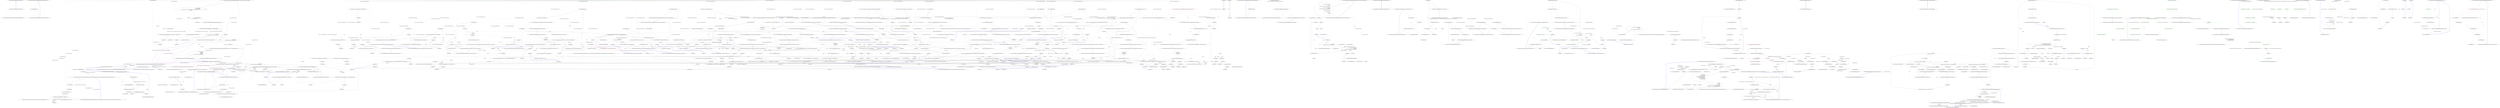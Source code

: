 digraph  {
n0 [cluster="Nancy.ViewEngines.DotLiquid.DefaultFileSystemFactory.DefaultFileSystemFactory()", label="Entry Nancy.ViewEngines.DotLiquid.DefaultFileSystemFactory.DefaultFileSystemFactory()", span="16-16"];
n1 [cluster="Nancy.ViewEngines.DotLiquid.DefaultFileSystemFactory.DefaultFileSystemFactory()", label="Exit Nancy.ViewEngines.DotLiquid.DefaultFileSystemFactory.DefaultFileSystemFactory()", span="16-16"];
n2 [cluster="Nancy.ViewEngines.DotLiquid.DefaultFileSystemFactory.GetFileSystem(Nancy.ViewEngines.ViewEngineStartupContext)", label="Entry Nancy.ViewEngines.DotLiquid.DefaultFileSystemFactory.GetFileSystem(Nancy.ViewEngines.ViewEngineStartupContext)", span="25-25"];
n3 [cluster="Nancy.ViewEngines.DotLiquid.DefaultFileSystemFactory.GetFileSystem(Nancy.ViewEngines.ViewEngineStartupContext)", label="return new LiquidNancyFileSystem(context);", span="27-27"];
n4 [cluster="Nancy.ViewEngines.DotLiquid.DefaultFileSystemFactory.GetFileSystem(Nancy.ViewEngines.ViewEngineStartupContext)", label="Exit Nancy.ViewEngines.DotLiquid.DefaultFileSystemFactory.GetFileSystem(Nancy.ViewEngines.ViewEngineStartupContext)", span="25-25"];
n5 [cluster="Nancy.ViewEngines.DotLiquid.LiquidNancyFileSystem.LiquidNancyFileSystem(Nancy.ViewEngines.ViewEngineStartupContext)", label="Entry Nancy.ViewEngines.DotLiquid.LiquidNancyFileSystem.LiquidNancyFileSystem(Nancy.ViewEngines.ViewEngineStartupContext)", span="22-22"];
m0_28 [cluster="Nancy.Diagnostics.TraceLog.WriteLog(System.Action<System.Text.StringBuilder>)", file="DefaultViewFactory.cs", label="Entry Nancy.Diagnostics.TraceLog.WriteLog(System.Action<System.Text.StringBuilder>)", span="14-14"];
m0_62 [cluster="System.Collections.Generic.List<T>.List()", file="DefaultViewFactory.cs", label="Entry System.Collections.Generic.List<T>.List()", span="0-0"];
m0_63 [cluster="System.Func<T1, T2, T3, TResult>.Invoke(T1, T2, T3)", file="DefaultViewFactory.cs", label="Entry System.Func<T1, T2, T3, TResult>.Invoke(T1, T2, T3)", span="0-0"];
m0_44 [cluster="Nancy.ViewEngines.DefaultViewFactory.GetViewEngine(Nancy.ViewEngines.ViewLocationResult, Nancy.NancyContext)", file="DefaultViewFactory.cs", label="Entry Nancy.ViewEngines.DefaultViewFactory.GetViewEngine(Nancy.ViewEngines.ViewLocationResult, Nancy.NancyContext)", span="127-127"];
m0_80 [cluster="Nancy.ViewEngines.DefaultViewFactory.GetViewEngine(Nancy.ViewEngines.ViewLocationResult, Nancy.NancyContext)", file="DefaultViewFactory.cs", label="viewLocationResult == null", span="129-129"];
m0_82 [cluster="Nancy.ViewEngines.DefaultViewFactory.GetViewEngine(Nancy.ViewEngines.ViewLocationResult, Nancy.NancyContext)", file="DefaultViewFactory.cs", label="context.Trace.TraceLog.WriteLog(x => x.AppendLine(string.Concat(''[DefaultViewFactory] Attempting to resolve view engine for view extension '', viewLocationResult.Extension)))", span="134-134"];
m0_83 [cluster="Nancy.ViewEngines.DefaultViewFactory.GetViewEngine(Nancy.ViewEngines.ViewLocationResult, Nancy.NancyContext)", file="DefaultViewFactory.cs", label="var matchingViewEngines = \r\n                from viewEngine in this.viewEngines\r\n                where viewEngine.Extensions.Any(x => x.Equals(viewLocationResult.Extension, StringComparison.InvariantCultureIgnoreCase))\r\n                select viewEngine", span="136-139"];
m0_81 [cluster="Nancy.ViewEngines.DefaultViewFactory.GetViewEngine(Nancy.ViewEngines.ViewLocationResult, Nancy.NancyContext)", file="DefaultViewFactory.cs", label="return null;", span="131-131"];
m0_84 [cluster="Nancy.ViewEngines.DefaultViewFactory.GetViewEngine(Nancy.ViewEngines.ViewLocationResult, Nancy.NancyContext)", file="DefaultViewFactory.cs", label="return matchingViewEngines.FirstOrDefault();", span="141-141"];
m0_85 [cluster="Nancy.ViewEngines.DefaultViewFactory.GetViewEngine(Nancy.ViewEngines.ViewLocationResult, Nancy.NancyContext)", file="DefaultViewFactory.cs", label="Exit Nancy.ViewEngines.DefaultViewFactory.GetViewEngine(Nancy.ViewEngines.ViewLocationResult, Nancy.NancyContext)", span="127-127"];
m0_29 [cluster="Nancy.ViewEngines.DefaultViewFactory.GetRenderedView(string, dynamic, Nancy.ViewEngines.ViewLocationContext)", file="DefaultViewFactory.cs", label="Entry Nancy.ViewEngines.DefaultViewFactory.GetRenderedView(string, dynamic, Nancy.ViewEngines.ViewLocationContext)", span="72-72"];
m0_35 [cluster="Nancy.ViewEngines.DefaultViewFactory.GetRenderedView(string, dynamic, Nancy.ViewEngines.ViewLocationContext)", file="DefaultViewFactory.cs", label="var viewLocationResult =\r\n                this.viewResolver.GetViewLocation(viewName, model, viewLocationContext)", span="74-75"];
m0_36 [cluster="Nancy.ViewEngines.DefaultViewFactory.GetRenderedView(string, dynamic, Nancy.ViewEngines.ViewLocationContext)", file="DefaultViewFactory.cs", label="var resolvedViewEngine = \r\n                GetViewEngine(viewLocationResult, viewLocationContext.Context)", span="77-78"];
m0_38 [cluster="Nancy.ViewEngines.DefaultViewFactory.GetRenderedView(string, dynamic, Nancy.ViewEngines.ViewLocationContext)", file="DefaultViewFactory.cs", label="viewLocationContext.Context.Trace.TraceLog.WriteLog(x => x.AppendLine(''[DefaultViewFactory] Unable to find view engine that could render the view.''))", span="82-82"];
m0_39 [cluster="Nancy.ViewEngines.DefaultViewFactory.GetRenderedView(string, dynamic, Nancy.ViewEngines.ViewLocationContext)", color=red, community=0, file="DefaultViewFactory.cs", label="2: throw new ViewNotFoundException(viewName, this.viewEngineExtensions, this.GetInspectedLocations(viewName, model, viewLocationContext));", span="83-83"];
m0_40 [cluster="Nancy.ViewEngines.DefaultViewFactory.GetRenderedView(string, dynamic, Nancy.ViewEngines.ViewLocationContext)", file="DefaultViewFactory.cs", label="viewLocationContext.Context.Trace.TraceLog.WriteLog(x => x.AppendLine(string.Concat(''[DefaultViewFactory] Rendering view with view engine '', resolvedViewEngine.GetType().FullName)))", span="86-86"];
m0_41 [cluster="Nancy.ViewEngines.DefaultViewFactory.GetRenderedView(string, dynamic, Nancy.ViewEngines.ViewLocationContext)", file="DefaultViewFactory.cs", label="return SafeInvokeViewEngine(\r\n                resolvedViewEngine,\r\n                viewLocationResult,\r\n                GetSafeModel(model),\r\n                this.renderContextFactory.GetRenderContext(viewLocationContext)\r\n            );", span="88-93"];
m0_37 [cluster="Nancy.ViewEngines.DefaultViewFactory.GetRenderedView(string, dynamic, Nancy.ViewEngines.ViewLocationContext)", file="DefaultViewFactory.cs", label="resolvedViewEngine == null", span="80-80"];
m0_42 [cluster="Nancy.ViewEngines.DefaultViewFactory.GetRenderedView(string, dynamic, Nancy.ViewEngines.ViewLocationContext)", file="DefaultViewFactory.cs", label="Exit Nancy.ViewEngines.DefaultViewFactory.GetRenderedView(string, dynamic, Nancy.ViewEngines.ViewLocationContext)", span="72-72"];
m0_68 [cluster="object.IsAnonymousType()", file="DefaultViewFactory.cs", label="Entry object.IsAnonymousType()", span="16-16"];
m0_86 [cluster="Unk.Any", file="DefaultViewFactory.cs", label="Entry Unk.Any", span=""];
m0_76 [cluster="System.Dynamic.ExpandoObject.ExpandoObject()", file="DefaultViewFactory.cs", label="Entry System.Dynamic.ExpandoObject.ExpandoObject()", span="0-0"];
m0_26 [cluster="System.ArgumentNullException.ArgumentNullException(string, string)", file="DefaultViewFactory.cs", label="Entry System.ArgumentNullException.ArgumentNullException(string, string)", span="0-0"];
m0_14 [cluster="Nancy.ViewEngines.DefaultViewFactory.RenderView(string, dynamic, Nancy.ViewEngines.ViewLocationContext)", file="DefaultViewFactory.cs", label="Entry Nancy.ViewEngines.DefaultViewFactory.RenderView(string, dynamic, Nancy.ViewEngines.ViewLocationContext)", span="47-47"];
m0_15 [cluster="Nancy.ViewEngines.DefaultViewFactory.RenderView(string, dynamic, Nancy.ViewEngines.ViewLocationContext)", file="DefaultViewFactory.cs", label="viewName == null && model == null", span="49-49"];
m0_17 [cluster="Nancy.ViewEngines.DefaultViewFactory.RenderView(string, dynamic, Nancy.ViewEngines.ViewLocationContext)", file="DefaultViewFactory.cs", label="model == null && viewName.Length == 0", span="54-54"];
m0_19 [cluster="Nancy.ViewEngines.DefaultViewFactory.RenderView(string, dynamic, Nancy.ViewEngines.ViewLocationContext)", file="DefaultViewFactory.cs", label="viewLocationContext == null", span="59-59"];
m0_21 [cluster="Nancy.ViewEngines.DefaultViewFactory.RenderView(string, dynamic, Nancy.ViewEngines.ViewLocationContext)", file="DefaultViewFactory.cs", label="var actualViewName = \r\n                viewName ?? GetViewNameFromModel(model, viewLocationContext.Context)", span="64-65"];
m0_22 [cluster="Nancy.ViewEngines.DefaultViewFactory.RenderView(string, dynamic, Nancy.ViewEngines.ViewLocationContext)", file="DefaultViewFactory.cs", label="viewLocationContext.Context.Trace.TraceLog.WriteLog(x => x.AppendLine(string.Concat(''[DefaultViewFactory] Rendering view with name '', actualViewName)))", span="67-67"];
m0_23 [cluster="Nancy.ViewEngines.DefaultViewFactory.RenderView(string, dynamic, Nancy.ViewEngines.ViewLocationContext)", file="DefaultViewFactory.cs", label="return this.GetRenderedView(actualViewName, model, viewLocationContext);", span="69-69"];
m0_16 [cluster="Nancy.ViewEngines.DefaultViewFactory.RenderView(string, dynamic, Nancy.ViewEngines.ViewLocationContext)", file="DefaultViewFactory.cs", label="throw new ArgumentException(''View name and model parameters cannot both be null.'');", span="51-51"];
m0_18 [cluster="Nancy.ViewEngines.DefaultViewFactory.RenderView(string, dynamic, Nancy.ViewEngines.ViewLocationContext)", file="DefaultViewFactory.cs", label="throw new ArgumentException(''The view name parameter cannot be empty when the model parameters is null.'');", span="56-56"];
m0_20 [cluster="Nancy.ViewEngines.DefaultViewFactory.RenderView(string, dynamic, Nancy.ViewEngines.ViewLocationContext)", file="DefaultViewFactory.cs", label="throw new ArgumentNullException(''viewLocationContext'', ''The value of the viewLocationContext parameter cannot be null.'');", span="61-61"];
m0_24 [cluster="Nancy.ViewEngines.DefaultViewFactory.RenderView(string, dynamic, Nancy.ViewEngines.ViewLocationContext)", file="DefaultViewFactory.cs", label="Exit Nancy.ViewEngines.DefaultViewFactory.RenderView(string, dynamic, Nancy.ViewEngines.ViewLocationContext)", span="47-47"];
m0_48 [cluster="Nancy.ViewEngines.IRenderContextFactory.GetRenderContext(Nancy.ViewEngines.ViewLocationContext)", file="DefaultViewFactory.cs", label="Entry Nancy.ViewEngines.IRenderContextFactory.GetRenderContext(Nancy.ViewEngines.ViewLocationContext)", span="12-12"];
m0_77 [cluster="object.GetType()", file="DefaultViewFactory.cs", label="Entry object.GetType()", span="0-0"];
m0_2 [cluster="Nancy.ViewEngines.DefaultViewFactory.DefaultViewFactory(Nancy.ViewEngines.IViewResolver, System.Collections.Generic.IEnumerable<Nancy.ViewEngines.IViewEngine>, Nancy.ViewEngines.IRenderContextFactory, Nancy.Conventions.ViewLocationConventions)", file="DefaultViewFactory.cs", label="Entry Nancy.ViewEngines.DefaultViewFactory.DefaultViewFactory(Nancy.ViewEngines.IViewResolver, System.Collections.Generic.IEnumerable<Nancy.ViewEngines.IViewEngine>, Nancy.ViewEngines.IRenderContextFactory, Nancy.Conventions.ViewLocationConventions)", span="30-30"];
m0_3 [cluster="Nancy.ViewEngines.DefaultViewFactory.DefaultViewFactory(Nancy.ViewEngines.IViewResolver, System.Collections.Generic.IEnumerable<Nancy.ViewEngines.IViewEngine>, Nancy.ViewEngines.IRenderContextFactory, Nancy.Conventions.ViewLocationConventions)", file="DefaultViewFactory.cs", label="this.viewResolver = viewResolver", span="32-32"];
m0_4 [cluster="Nancy.ViewEngines.DefaultViewFactory.DefaultViewFactory(Nancy.ViewEngines.IViewResolver, System.Collections.Generic.IEnumerable<Nancy.ViewEngines.IViewEngine>, Nancy.ViewEngines.IRenderContextFactory, Nancy.Conventions.ViewLocationConventions)", file="DefaultViewFactory.cs", label="this.viewEngines = viewEngines", span="33-33"];
m0_5 [cluster="Nancy.ViewEngines.DefaultViewFactory.DefaultViewFactory(Nancy.ViewEngines.IViewResolver, System.Collections.Generic.IEnumerable<Nancy.ViewEngines.IViewEngine>, Nancy.ViewEngines.IRenderContextFactory, Nancy.Conventions.ViewLocationConventions)", file="DefaultViewFactory.cs", label="this.renderContextFactory = renderContextFactory", span="34-34"];
m0_6 [cluster="Nancy.ViewEngines.DefaultViewFactory.DefaultViewFactory(Nancy.ViewEngines.IViewResolver, System.Collections.Generic.IEnumerable<Nancy.ViewEngines.IViewEngine>, Nancy.ViewEngines.IRenderContextFactory, Nancy.Conventions.ViewLocationConventions)", file="DefaultViewFactory.cs", label="this.conventions = conventions", span="35-35"];
m0_7 [cluster="Nancy.ViewEngines.DefaultViewFactory.DefaultViewFactory(Nancy.ViewEngines.IViewResolver, System.Collections.Generic.IEnumerable<Nancy.ViewEngines.IViewEngine>, Nancy.ViewEngines.IRenderContextFactory, Nancy.Conventions.ViewLocationConventions)", file="DefaultViewFactory.cs", label="this.viewEngineExtensions = this.viewEngines.SelectMany(ive => ive.Extensions).ToArray()", span="37-37"];
m0_8 [cluster="Nancy.ViewEngines.DefaultViewFactory.DefaultViewFactory(Nancy.ViewEngines.IViewResolver, System.Collections.Generic.IEnumerable<Nancy.ViewEngines.IViewEngine>, Nancy.ViewEngines.IRenderContextFactory, Nancy.Conventions.ViewLocationConventions)", file="DefaultViewFactory.cs", label="Exit Nancy.ViewEngines.DefaultViewFactory.DefaultViewFactory(Nancy.ViewEngines.IViewResolver, System.Collections.Generic.IEnumerable<Nancy.ViewEngines.IViewEngine>, Nancy.ViewEngines.IRenderContextFactory, Nancy.Conventions.ViewLocationConventions)", span="30-30"];
m0_46 [cluster="Nancy.ViewEngines.DefaultViewFactory.GetInspectedLocations(string, dynamic, Nancy.ViewEngines.ViewLocationContext)", file="DefaultViewFactory.cs", label="Entry Nancy.ViewEngines.DefaultViewFactory.GetInspectedLocations(string, dynamic, Nancy.ViewEngines.ViewLocationContext)", span="96-96"];
m0_57 [cluster="Nancy.ViewEngines.DefaultViewFactory.GetInspectedLocations(string, dynamic, Nancy.ViewEngines.ViewLocationContext)", file="DefaultViewFactory.cs", label="var strings = new List<string>()", span="98-98"];
m0_59 [cluster="Nancy.ViewEngines.DefaultViewFactory.GetInspectedLocations(string, dynamic, Nancy.ViewEngines.ViewLocationContext)", file="DefaultViewFactory.cs", label="strings.Add(convention.Invoke(viewName, model, viewLocationContext))", span="103-103"];
m0_58 [cluster="Nancy.ViewEngines.DefaultViewFactory.GetInspectedLocations(string, dynamic, Nancy.ViewEngines.ViewLocationContext)", file="DefaultViewFactory.cs", label=conventions, span="99-99"];
m0_60 [cluster="Nancy.ViewEngines.DefaultViewFactory.GetInspectedLocations(string, dynamic, Nancy.ViewEngines.ViewLocationContext)", file="DefaultViewFactory.cs", label="return strings.ToArray();", span="106-106"];
m0_61 [cluster="Nancy.ViewEngines.DefaultViewFactory.GetInspectedLocations(string, dynamic, Nancy.ViewEngines.ViewLocationContext)", file="DefaultViewFactory.cs", label="Exit Nancy.ViewEngines.DefaultViewFactory.GetInspectedLocations(string, dynamic, Nancy.ViewEngines.ViewLocationContext)", span="96-96"];
m0_25 [cluster="System.ArgumentException.ArgumentException(string)", file="DefaultViewFactory.cs", label="Entry System.ArgumentException.ArgumentException(string)", span="0-0"];
m0_99 [cluster="System.Text.RegularExpressions.Regex.Replace(string, string, string)", file="DefaultViewFactory.cs", label="Entry System.Text.RegularExpressions.Regex.Replace(string, string, string)", span="0-0"];
m0_107 [cluster="Nancy.ViewEngines.IViewEngine.RenderView(Nancy.ViewEngines.ViewLocationResult, dynamic, Nancy.ViewEngines.IRenderContext)", file="DefaultViewFactory.cs", label="Entry Nancy.ViewEngines.IViewEngine.RenderView(Nancy.ViewEngines.ViewLocationResult, dynamic, Nancy.ViewEngines.IRenderContext)", span="31-31"];
m0_43 [cluster="Nancy.ViewEngines.IViewResolver.GetViewLocation(string, dynamic, Nancy.ViewEngines.ViewLocationContext)", file="DefaultViewFactory.cs", label="Entry Nancy.ViewEngines.IViewResolver.GetViewLocation(string, dynamic, Nancy.ViewEngines.ViewLocationContext)", span="14-14"];
m0_27 [cluster="Nancy.ViewEngines.DefaultViewFactory.GetViewNameFromModel(dynamic, Nancy.NancyContext)", file="DefaultViewFactory.cs", label="Entry Nancy.ViewEngines.DefaultViewFactory.GetViewNameFromModel(dynamic, Nancy.NancyContext)", span="144-144"];
m0_96 [cluster="Nancy.ViewEngines.DefaultViewFactory.GetViewNameFromModel(dynamic, Nancy.NancyContext)", file="DefaultViewFactory.cs", label="context.Trace.TraceLog.WriteLog(x => x.AppendLine(string.Concat(''[DefaultViewFactory] Extracting view name from model of type '', model.GetType().FullName)))", span="146-146"];
m0_97 [cluster="Nancy.ViewEngines.DefaultViewFactory.GetViewNameFromModel(dynamic, Nancy.NancyContext)", file="DefaultViewFactory.cs", label="return Regex.Replace(model.GetType().Name, ''Model$'', string.Empty);", span="148-148"];
m0_98 [cluster="Nancy.ViewEngines.DefaultViewFactory.GetViewNameFromModel(dynamic, Nancy.NancyContext)", file="DefaultViewFactory.cs", label="Exit Nancy.ViewEngines.DefaultViewFactory.GetViewNameFromModel(dynamic, Nancy.NancyContext)", span="144-144"];
m0_79 [cluster="System.Reflection.PropertyInfo.GetValue(object, object[])", file="DefaultViewFactory.cs", label="Entry System.Reflection.PropertyInfo.GetValue(object, object[])", span="0-0"];
m0_9 [cluster="System.Collections.Generic.IEnumerable<TSource>.SelectMany<TSource, TResult>(System.Func<TSource, System.Collections.Generic.IEnumerable<TResult>>)", file="DefaultViewFactory.cs", label="Entry System.Collections.Generic.IEnumerable<TSource>.SelectMany<TSource, TResult>(System.Func<TSource, System.Collections.Generic.IEnumerable<TResult>>)", span="0-0"];
m0_65 [cluster="System.Collections.Generic.List<T>.ToArray()", file="DefaultViewFactory.cs", label="Entry System.Collections.Generic.List<T>.ToArray()", span="0-0"];
m0_45 [cluster="Nancy.ViewEngines.ViewNotFoundException.ViewNotFoundException(string, string[], string[])", file="DefaultViewFactory.cs", label="Entry Nancy.ViewEngines.ViewNotFoundException.ViewNotFoundException(string, string[], string[])", span="11-11"];
m0_91 [cluster="string.Concat(string, string)", file="DefaultViewFactory.cs", label="Entry string.Concat(string, string)", span="0-0"];
m0_47 [cluster="Nancy.ViewEngines.DefaultViewFactory.GetSafeModel(object)", file="DefaultViewFactory.cs", label="Entry Nancy.ViewEngines.DefaultViewFactory.GetSafeModel(object)", span="109-109"];
m0_66 [cluster="Nancy.ViewEngines.DefaultViewFactory.GetSafeModel(object)", file="DefaultViewFactory.cs", label="return (model.IsAnonymousType()) ? GetExpandoObject(model) : model;", span="111-111"];
m0_67 [cluster="Nancy.ViewEngines.DefaultViewFactory.GetSafeModel(object)", file="DefaultViewFactory.cs", label="Exit Nancy.ViewEngines.DefaultViewFactory.GetSafeModel(object)", span="109-109"];
m0_49 [cluster="Nancy.ViewEngines.DefaultViewFactory.SafeInvokeViewEngine(Nancy.ViewEngines.IViewEngine, Nancy.ViewEngines.ViewLocationResult, dynamic, Nancy.ViewEngines.IRenderContext)", file="DefaultViewFactory.cs", label="Entry Nancy.ViewEngines.DefaultViewFactory.SafeInvokeViewEngine(Nancy.ViewEngines.IViewEngine, Nancy.ViewEngines.ViewLocationResult, dynamic, Nancy.ViewEngines.IRenderContext)", span="151-151"];
m0_103 [cluster="Nancy.ViewEngines.DefaultViewFactory.SafeInvokeViewEngine(Nancy.ViewEngines.IViewEngine, Nancy.ViewEngines.ViewLocationResult, dynamic, Nancy.ViewEngines.IRenderContext)", file="DefaultViewFactory.cs", label="return viewEngine.RenderView(locationResult, model, renderContext);", span="155-155"];
m0_104 [cluster="Nancy.ViewEngines.DefaultViewFactory.SafeInvokeViewEngine(Nancy.ViewEngines.IViewEngine, Nancy.ViewEngines.ViewLocationResult, dynamic, Nancy.ViewEngines.IRenderContext)", file="DefaultViewFactory.cs", label=Exception, span="157-157"];
m0_105 [cluster="Nancy.ViewEngines.DefaultViewFactory.SafeInvokeViewEngine(Nancy.ViewEngines.IViewEngine, Nancy.ViewEngines.ViewLocationResult, dynamic, Nancy.ViewEngines.IRenderContext)", file="DefaultViewFactory.cs", label="return EmptyView;", span="159-159"];
m0_106 [cluster="Nancy.ViewEngines.DefaultViewFactory.SafeInvokeViewEngine(Nancy.ViewEngines.IViewEngine, Nancy.ViewEngines.ViewLocationResult, dynamic, Nancy.ViewEngines.IRenderContext)", file="DefaultViewFactory.cs", label="Exit Nancy.ViewEngines.DefaultViewFactory.SafeInvokeViewEngine(Nancy.ViewEngines.IViewEngine, Nancy.ViewEngines.ViewLocationResult, dynamic, Nancy.ViewEngines.IRenderContext)", span="151-151"];
m0_100 [cluster="lambda expression", file="DefaultViewFactory.cs", label="Entry lambda expression", span="146-146"];
m0_0 [cluster="lambda expression", file="DefaultViewFactory.cs", label="Entry lambda expression", span="20-20"];
m0_1 [cluster="lambda expression", file="DefaultViewFactory.cs", label="Exit lambda expression", span="20-20"];
m0_11 [cluster="lambda expression", file="DefaultViewFactory.cs", label="Entry lambda expression", span="37-37"];
m0_12 [cluster="lambda expression", file="DefaultViewFactory.cs", label="ive.Extensions", span="37-37"];
m0_13 [cluster="lambda expression", file="DefaultViewFactory.cs", label="Exit lambda expression", span="37-37"];
m0_31 [cluster="lambda expression", file="DefaultViewFactory.cs", label="x.AppendLine(string.Concat(''[DefaultViewFactory] Rendering view with name '', actualViewName))", span="67-67"];
m0_30 [cluster="lambda expression", file="DefaultViewFactory.cs", label="Entry lambda expression", span="67-67"];
m0_32 [cluster="lambda expression", file="DefaultViewFactory.cs", label="Exit lambda expression", span="67-67"];
m0_54 [cluster="lambda expression", file="DefaultViewFactory.cs", label="x.AppendLine(string.Concat(''[DefaultViewFactory] Rendering view with view engine '', resolvedViewEngine.GetType().FullName))", span="86-86"];
m0_50 [cluster="lambda expression", file="DefaultViewFactory.cs", label="Entry lambda expression", span="82-82"];
m0_53 [cluster="lambda expression", file="DefaultViewFactory.cs", label="Entry lambda expression", span="86-86"];
m0_51 [cluster="lambda expression", file="DefaultViewFactory.cs", label="x.AppendLine(''[DefaultViewFactory] Unable to find view engine that could render the view.'')", span="82-82"];
m0_52 [cluster="lambda expression", file="DefaultViewFactory.cs", label="Exit lambda expression", span="82-82"];
m0_55 [cluster="lambda expression", file="DefaultViewFactory.cs", label="Exit lambda expression", span="86-86"];
m0_89 [cluster="lambda expression", file="DefaultViewFactory.cs", label="x.AppendLine(string.Concat(''[DefaultViewFactory] Attempting to resolve view engine for view extension '', viewLocationResult.Extension))", span="134-134"];
m0_93 [cluster="lambda expression", file="DefaultViewFactory.cs", label="x.Equals(viewLocationResult.Extension, StringComparison.InvariantCultureIgnoreCase)", span="138-138"];
m0_88 [cluster="lambda expression", file="DefaultViewFactory.cs", label="Entry lambda expression", span="134-134"];
m0_92 [cluster="lambda expression", file="DefaultViewFactory.cs", label="Entry lambda expression", span="138-138"];
m0_90 [cluster="lambda expression", file="DefaultViewFactory.cs", label="Exit lambda expression", span="134-134"];
m0_94 [cluster="lambda expression", file="DefaultViewFactory.cs", label="Exit lambda expression", span="138-138"];
m0_101 [cluster="lambda expression", file="DefaultViewFactory.cs", label="x.AppendLine(string.Concat(''[DefaultViewFactory] Extracting view name from model of type '', model.GetType().FullName))", span="146-146"];
m0_102 [cluster="lambda expression", file="DefaultViewFactory.cs", label="Exit lambda expression", span="146-146"];
m0_95 [cluster="string.Equals(string, System.StringComparison)", file="DefaultViewFactory.cs", label="Entry string.Equals(string, System.StringComparison)", span="0-0"];
m0_87 [cluster="Unk.FirstOrDefault", file="DefaultViewFactory.cs", label="Entry Unk.FirstOrDefault", span=""];
m0_56 [cluster="Unk.GetType", file="DefaultViewFactory.cs", label="Entry Unk.GetType", span=""];
m0_34 [cluster="System.Text.StringBuilder.AppendLine(string)", file="DefaultViewFactory.cs", label="Entry System.Text.StringBuilder.AppendLine(string)", span="0-0"];
m0_33 [cluster="Unk.Concat", file="DefaultViewFactory.cs", label="Entry Unk.Concat", span=""];
m0_64 [cluster="System.Collections.Generic.List<T>.Add(T)", file="DefaultViewFactory.cs", label="Entry System.Collections.Generic.List<T>.Add(T)", span="0-0"];
m0_69 [cluster="Nancy.ViewEngines.DefaultViewFactory.GetExpandoObject(object)", file="DefaultViewFactory.cs", label="Entry Nancy.ViewEngines.DefaultViewFactory.GetExpandoObject(object)", span="114-114"];
m0_70 [cluster="Nancy.ViewEngines.DefaultViewFactory.GetExpandoObject(object)", file="DefaultViewFactory.cs", label="var expandoObject = new ExpandoObject()", span="116-116"];
m0_72 [cluster="Nancy.ViewEngines.DefaultViewFactory.GetExpandoObject(object)", file="DefaultViewFactory.cs", label="source.GetType().GetProperties()", span="119-119"];
m0_73 [cluster="Nancy.ViewEngines.DefaultViewFactory.GetExpandoObject(object)", file="DefaultViewFactory.cs", label="results[propertyInfo.Name] = propertyInfo.GetValue(source, null)", span="121-121"];
m0_71 [cluster="Nancy.ViewEngines.DefaultViewFactory.GetExpandoObject(object)", file="DefaultViewFactory.cs", label="IDictionary<string, object> results = expandoObject", span="117-117"];
m0_74 [cluster="Nancy.ViewEngines.DefaultViewFactory.GetExpandoObject(object)", file="DefaultViewFactory.cs", label="return expandoObject;", span="124-124"];
m0_75 [cluster="Nancy.ViewEngines.DefaultViewFactory.GetExpandoObject(object)", file="DefaultViewFactory.cs", label="Exit Nancy.ViewEngines.DefaultViewFactory.GetExpandoObject(object)", span="114-114"];
m0_78 [cluster="System.Type.GetProperties()", file="DefaultViewFactory.cs", label="Entry System.Type.GetProperties()", span="0-0"];
m0_10 [cluster="System.Collections.Generic.IEnumerable<TSource>.ToArray<TSource>()", file="DefaultViewFactory.cs", label="Entry System.Collections.Generic.IEnumerable<TSource>.ToArray<TSource>()", span="0-0"];
m0_108 [file="DefaultViewFactory.cs", label="Nancy.ViewEngines.DefaultViewFactory", span=""];
m0_109 [file="DefaultViewFactory.cs", label=actualViewName, span=""];
m0_110 [file="DefaultViewFactory.cs", label=resolvedViewEngine, span=""];
m0_111 [file="DefaultViewFactory.cs", label="Nancy.ViewEngines.ViewLocationResult", span=""];
m0_112 [file="DefaultViewFactory.cs", label=dynamic, span=""];
m1_40 [cluster="Unk.GetViewLocation", file="DefaultViewFactoryFixture.cs", label="Entry Unk.GetViewLocation", span=""];
m1_104 [cluster="Nancy.Tests.Unit.ViewEngines.DefaultViewFactoryFixture.Should_throw_argumentexception_when_rendering_view_and_both_viewname_and_model_is_null()", file="DefaultViewFactoryFixture.cs", label="Entry Nancy.Tests.Unit.ViewEngines.DefaultViewFactoryFixture.Should_throw_argumentexception_when_rendering_view_and_both_viewname_and_model_is_null()", span="139-139"];
m1_105 [cluster="Nancy.Tests.Unit.ViewEngines.DefaultViewFactoryFixture.Should_throw_argumentexception_when_rendering_view_and_both_viewname_and_model_is_null()", file="DefaultViewFactoryFixture.cs", label="var factory = this.CreateFactory(null)", span="142-142"];
m1_106 [cluster="Nancy.Tests.Unit.ViewEngines.DefaultViewFactoryFixture.Should_throw_argumentexception_when_rendering_view_and_both_viewname_and_model_is_null()", file="DefaultViewFactoryFixture.cs", label="var exception = Record.Exception(() => factory.RenderView(null, null, this.viewLocationContext))", span="145-145"];
m1_107 [cluster="Nancy.Tests.Unit.ViewEngines.DefaultViewFactoryFixture.Should_throw_argumentexception_when_rendering_view_and_both_viewname_and_model_is_null()", file="DefaultViewFactoryFixture.cs", label="exception.ShouldBeOfType<ArgumentException>()", span="148-148"];
m1_108 [cluster="Nancy.Tests.Unit.ViewEngines.DefaultViewFactoryFixture.Should_throw_argumentexception_when_rendering_view_and_both_viewname_and_model_is_null()", file="DefaultViewFactoryFixture.cs", label="Exit Nancy.Tests.Unit.ViewEngines.DefaultViewFactoryFixture.Should_throw_argumentexception_when_rendering_view_and_both_viewname_and_model_is_null()", span="139-139"];
m1_320 [cluster="Nancy.Tests.Fakes.ViewModel.ViewModel()", file="DefaultViewFactoryFixture.cs", label="Entry Nancy.Tests.Fakes.ViewModel.ViewModel()", span="2-2"];
m1_265 [cluster="Nancy.Tests.Unit.ViewEngines.DefaultViewFactoryFixture.Should_covert_anonymoustype_model_to_expandoobject_before_invoking_view_engine()", file="DefaultViewFactoryFixture.cs", label="Entry Nancy.Tests.Unit.ViewEngines.DefaultViewFactoryFixture.Should_covert_anonymoustype_model_to_expandoobject_before_invoking_view_engine()", span="319-319"];
m1_266 [cluster="Nancy.Tests.Unit.ViewEngines.DefaultViewFactoryFixture.Should_covert_anonymoustype_model_to_expandoobject_before_invoking_view_engine()", file="DefaultViewFactoryFixture.cs", label="var viewEngines = new[] {\r\n              A.Fake<IViewEngine>(),\r\n            }", span="322-324"];
m1_267 [cluster="Nancy.Tests.Unit.ViewEngines.DefaultViewFactoryFixture.Should_covert_anonymoustype_model_to_expandoobject_before_invoking_view_engine()", file="DefaultViewFactoryFixture.cs", label="A.CallTo(() => viewEngines[0].Extensions).Returns(new[] { ''html'' })", span="326-326"];
m1_271 [cluster="Nancy.Tests.Unit.ViewEngines.DefaultViewFactoryFixture.Should_covert_anonymoustype_model_to_expandoobject_before_invoking_view_engine()", file="DefaultViewFactoryFixture.cs", label="var factory = this.CreateFactory(viewEngines)", span="332-332"];
m1_273 [cluster="Nancy.Tests.Unit.ViewEngines.DefaultViewFactoryFixture.Should_covert_anonymoustype_model_to_expandoobject_before_invoking_view_engine()", file="DefaultViewFactoryFixture.cs", label="A.CallTo(() => viewEngines[0].RenderView(A<ViewLocationResult>.Ignored, A<object>.That.Matches(x => x.GetType().Equals(typeof(ExpandoObject))), A<IRenderContext>.Ignored)).MustHaveHappened()", span="338-338"];
m1_268 [cluster="Nancy.Tests.Unit.ViewEngines.DefaultViewFactoryFixture.Should_covert_anonymoustype_model_to_expandoobject_before_invoking_view_engine()", file="DefaultViewFactoryFixture.cs", label="var location = new ViewLocationResult(''location'', ''name'', ''html'', GetEmptyContentReader())", span="328-328"];
m1_269 [cluster="Nancy.Tests.Unit.ViewEngines.DefaultViewFactoryFixture.Should_covert_anonymoustype_model_to_expandoobject_before_invoking_view_engine()", file="DefaultViewFactoryFixture.cs", label="A.CallTo(() => this.resolver.GetViewLocation(A<string>.Ignored, A<object>.Ignored, A<ViewLocationContext>.Ignored)).Returns(location)", span="329-329"];
m1_270 [cluster="Nancy.Tests.Unit.ViewEngines.DefaultViewFactoryFixture.Should_covert_anonymoustype_model_to_expandoobject_before_invoking_view_engine()", file="DefaultViewFactoryFixture.cs", label="var model = new { Name = '''' }", span="331-331"];
m1_272 [cluster="Nancy.Tests.Unit.ViewEngines.DefaultViewFactoryFixture.Should_covert_anonymoustype_model_to_expandoobject_before_invoking_view_engine()", file="DefaultViewFactoryFixture.cs", label="factory.RenderView(''foo'', model, this.viewLocationContext)", span="335-335"];
m1_274 [cluster="Nancy.Tests.Unit.ViewEngines.DefaultViewFactoryFixture.Should_covert_anonymoustype_model_to_expandoobject_before_invoking_view_engine()", file="DefaultViewFactoryFixture.cs", label="Exit Nancy.Tests.Unit.ViewEngines.DefaultViewFactoryFixture.Should_covert_anonymoustype_model_to_expandoobject_before_invoking_view_engine()", span="319-319"];
m1_336 [cluster="Nancy.Tests.Unit.ViewEngines.DefaultViewFactoryFixture.Should_provide_view_name_and_available_extensions_in_not_found_exception()", file="DefaultViewFactoryFixture.cs", label="Entry Nancy.Tests.Unit.ViewEngines.DefaultViewFactoryFixture.Should_provide_view_name_and_available_extensions_in_not_found_exception()", span="401-401"];
m1_337 [cluster="Nancy.Tests.Unit.ViewEngines.DefaultViewFactoryFixture.Should_provide_view_name_and_available_extensions_in_not_found_exception()", file="DefaultViewFactoryFixture.cs", label="var viewEngines = new[] {\r\n              A.Fake<IViewEngine>(),\r\n              A.Fake<IViewEngine>(),\r\n            }", span="403-406"];
m1_338 [cluster="Nancy.Tests.Unit.ViewEngines.DefaultViewFactoryFixture.Should_provide_view_name_and_available_extensions_in_not_found_exception()", file="DefaultViewFactoryFixture.cs", label="A.CallTo(() => viewEngines[0].Extensions).Returns(new[] { ''html'' })", span="407-407"];
m1_339 [cluster="Nancy.Tests.Unit.ViewEngines.DefaultViewFactoryFixture.Should_provide_view_name_and_available_extensions_in_not_found_exception()", file="DefaultViewFactoryFixture.cs", label="A.CallTo(() => viewEngines[1].Extensions).Returns(new[] { ''sshtml'' })", span="408-408"];
m1_340 [cluster="Nancy.Tests.Unit.ViewEngines.DefaultViewFactoryFixture.Should_provide_view_name_and_available_extensions_in_not_found_exception()", file="DefaultViewFactoryFixture.cs", label="var factory = this.CreateFactory(viewEngines)", span="409-409"];
m1_341 [cluster="Nancy.Tests.Unit.ViewEngines.DefaultViewFactoryFixture.Should_provide_view_name_and_available_extensions_in_not_found_exception()", file="DefaultViewFactoryFixture.cs", label="A.CallTo(() => this.resolver.GetViewLocation(A<string>.Ignored, A<object>.Ignored, A<ViewLocationContext>.Ignored)).Returns(null)", span="410-410"];
m1_342 [cluster="Nancy.Tests.Unit.ViewEngines.DefaultViewFactoryFixture.Should_provide_view_name_and_available_extensions_in_not_found_exception()", file="DefaultViewFactoryFixture.cs", label="var result = Record.Exception(() => factory.RenderView(''foo'', null, this.viewLocationContext)) as ViewNotFoundException", span="412-412"];
m1_343 [cluster="Nancy.Tests.Unit.ViewEngines.DefaultViewFactoryFixture.Should_provide_view_name_and_available_extensions_in_not_found_exception()", file="DefaultViewFactoryFixture.cs", label="result.AvailableViewEngineExtensions.ShouldEqualSequence(new[] { ''html'', ''sshtml'' })", span="414-414"];
m1_344 [cluster="Nancy.Tests.Unit.ViewEngines.DefaultViewFactoryFixture.Should_provide_view_name_and_available_extensions_in_not_found_exception()", file="DefaultViewFactoryFixture.cs", label="result.ViewName.ShouldEqual(''foo'')", span="415-415"];
m1_345 [cluster="Nancy.Tests.Unit.ViewEngines.DefaultViewFactoryFixture.Should_provide_view_name_and_available_extensions_in_not_found_exception()", file="DefaultViewFactoryFixture.cs", label="Exit Nancy.Tests.Unit.ViewEngines.DefaultViewFactoryFixture.Should_provide_view_name_and_available_extensions_in_not_found_exception()", span="401-401"];
m1_28 [cluster="Nancy.ViewEngines.ViewLocationResult.ViewLocationResult(string, string, string, System.Func<System.IO.TextReader>)", file="DefaultViewFactoryFixture.cs", label="Entry Nancy.ViewEngines.ViewLocationResult.ViewLocationResult(string, string, string, System.Func<System.IO.TextReader>)", span="17-17"];
m1_33 [cluster="Unk.MustHaveHappened", file="DefaultViewFactoryFixture.cs", label="Entry Unk.MustHaveHappened", span=""];
m1_69 [cluster="Nancy.Tests.Unit.ViewEngines.DefaultViewFactoryFixture.Should_not_build_render_context_more_than_once()", file="DefaultViewFactoryFixture.cs", label="Entry Nancy.Tests.Unit.ViewEngines.DefaultViewFactoryFixture.Should_not_build_render_context_more_than_once()", span="91-91"];
m1_70 [cluster="Nancy.Tests.Unit.ViewEngines.DefaultViewFactoryFixture.Should_not_build_render_context_more_than_once()", file="DefaultViewFactoryFixture.cs", label="var viewEngines = new[] {\r\n              A.Fake<IViewEngine>(),\r\n            }", span="94-96"];
m1_71 [cluster="Nancy.Tests.Unit.ViewEngines.DefaultViewFactoryFixture.Should_not_build_render_context_more_than_once()", file="DefaultViewFactoryFixture.cs", label="A.CallTo(() => viewEngines[0].Extensions).Returns(new[] { ''html'' })", span="98-98"];
m1_74 [cluster="Nancy.Tests.Unit.ViewEngines.DefaultViewFactoryFixture.Should_not_build_render_context_more_than_once()", file="DefaultViewFactoryFixture.cs", label="var factory = this.CreateFactory(viewEngines)", span="103-103"];
m1_72 [cluster="Nancy.Tests.Unit.ViewEngines.DefaultViewFactoryFixture.Should_not_build_render_context_more_than_once()", file="DefaultViewFactoryFixture.cs", label="var location = new ViewLocationResult(''location'', ''name'', ''html'', GetEmptyContentReader())", span="100-100"];
m1_73 [cluster="Nancy.Tests.Unit.ViewEngines.DefaultViewFactoryFixture.Should_not_build_render_context_more_than_once()", file="DefaultViewFactoryFixture.cs", label="A.CallTo(() => this.resolver.GetViewLocation(A<string>.Ignored, A<object>.Ignored, A<ViewLocationContext>.Ignored)).Returns(location)", span="101-101"];
m1_75 [cluster="Nancy.Tests.Unit.ViewEngines.DefaultViewFactoryFixture.Should_not_build_render_context_more_than_once()", file="DefaultViewFactoryFixture.cs", label="factory.RenderView(''view.html'', new object(), this.viewLocationContext)", span="106-106"];
m1_76 [cluster="Nancy.Tests.Unit.ViewEngines.DefaultViewFactoryFixture.Should_not_build_render_context_more_than_once()", file="DefaultViewFactoryFixture.cs", label="A.CallTo(() => this.renderContextFactory.GetRenderContext(A<ViewLocationContext>.Ignored)).MustHaveHappened(Repeated.NoMoreThan.Once)", span="109-109"];
m1_77 [cluster="Nancy.Tests.Unit.ViewEngines.DefaultViewFactoryFixture.Should_not_build_render_context_more_than_once()", file="DefaultViewFactoryFixture.cs", label="Exit Nancy.Tests.Unit.ViewEngines.DefaultViewFactoryFixture.Should_not_build_render_context_more_than_once()", span="91-91"];
m1_228 [cluster="System.Exception.Exception()", file="DefaultViewFactoryFixture.cs", label="Entry System.Exception.Exception()", span="0-0"];
m1_7 [cluster="Nancy.Conventions.ViewLocationConventions.ViewLocationConventions(System.Collections.Generic.IEnumerable<System.Func<string, object, Nancy.ViewEngines.ViewLocationContext, string>>)", file="DefaultViewFactoryFixture.cs", label="Entry Nancy.Conventions.ViewLocationConventions.ViewLocationConventions(System.Collections.Generic.IEnumerable<System.Func<string, object, Nancy.ViewEngines.ViewLocationContext, string>>)", span="16-16"];
m1_216 [cluster="Nancy.Tests.Unit.ViewEngines.DefaultViewFactoryFixture.Should_return_empty_action_when_view_engine_throws_exception()", file="DefaultViewFactoryFixture.cs", label="Entry Nancy.Tests.Unit.ViewEngines.DefaultViewFactoryFixture.Should_return_empty_action_when_view_engine_throws_exception()", span="271-271"];
m1_217 [cluster="Nancy.Tests.Unit.ViewEngines.DefaultViewFactoryFixture.Should_return_empty_action_when_view_engine_throws_exception()", file="DefaultViewFactoryFixture.cs", label="var viewEngines = new[] {\r\n              A.Fake<IViewEngine>(),\r\n            }", span="273-275"];
m1_218 [cluster="Nancy.Tests.Unit.ViewEngines.DefaultViewFactoryFixture.Should_return_empty_action_when_view_engine_throws_exception()", file="DefaultViewFactoryFixture.cs", label="A.CallTo(() => viewEngines[0].Extensions).Returns(new[] { ''html'' })", span="277-277"];
m1_219 [cluster="Nancy.Tests.Unit.ViewEngines.DefaultViewFactoryFixture.Should_return_empty_action_when_view_engine_throws_exception()", file="DefaultViewFactoryFixture.cs", label="A.CallTo(() => viewEngines[0].RenderView(A<ViewLocationResult>.Ignored, null, A<IRenderContext>.Ignored)).Throws(new Exception())", span="278-278"];
m1_223 [cluster="Nancy.Tests.Unit.ViewEngines.DefaultViewFactoryFixture.Should_return_empty_action_when_view_engine_throws_exception()", file="DefaultViewFactoryFixture.cs", label="var factory = this.CreateFactory(viewEngines)", span="284-284"];
m1_220 [cluster="Nancy.Tests.Unit.ViewEngines.DefaultViewFactoryFixture.Should_return_empty_action_when_view_engine_throws_exception()", file="DefaultViewFactoryFixture.cs", label="var location = new ViewLocationResult(''location'', ''name'', ''html'', GetEmptyContentReader())", span="280-280"];
m1_221 [cluster="Nancy.Tests.Unit.ViewEngines.DefaultViewFactoryFixture.Should_return_empty_action_when_view_engine_throws_exception()", file="DefaultViewFactoryFixture.cs", label="A.CallTo(() => this.resolver.GetViewLocation(A<string>.Ignored, A<object>.Ignored, A<ViewLocationContext>.Ignored)).Returns(location)", span="281-281"];
m1_222 [cluster="Nancy.Tests.Unit.ViewEngines.DefaultViewFactoryFixture.Should_return_empty_action_when_view_engine_throws_exception()", file="DefaultViewFactoryFixture.cs", label="var stream = new MemoryStream()", span="283-283"];
m1_225 [cluster="Nancy.Tests.Unit.ViewEngines.DefaultViewFactoryFixture.Should_return_empty_action_when_view_engine_throws_exception()", file="DefaultViewFactoryFixture.cs", label="response.Contents.Invoke(stream)", span="288-288"];
m1_226 [cluster="Nancy.Tests.Unit.ViewEngines.DefaultViewFactoryFixture.Should_return_empty_action_when_view_engine_throws_exception()", file="DefaultViewFactoryFixture.cs", label="stream.Length.ShouldEqual(0L)", span="291-291"];
m1_224 [cluster="Nancy.Tests.Unit.ViewEngines.DefaultViewFactoryFixture.Should_return_empty_action_when_view_engine_throws_exception()", file="DefaultViewFactoryFixture.cs", label="var response = factory.RenderView(''foo'', null, this.viewLocationContext)", span="287-287"];
m1_227 [cluster="Nancy.Tests.Unit.ViewEngines.DefaultViewFactoryFixture.Should_return_empty_action_when_view_engine_throws_exception()", file="DefaultViewFactoryFixture.cs", label="Exit Nancy.Tests.Unit.ViewEngines.DefaultViewFactoryFixture.Should_return_empty_action_when_view_engine_throws_exception()", span="271-271"];
m1_32 [cluster="Nancy.ViewEngines.DefaultViewFactory.RenderView(string, dynamic, Nancy.ViewEngines.ViewLocationContext)", file="DefaultViewFactoryFixture.cs", label="Entry Nancy.ViewEngines.DefaultViewFactory.RenderView(string, dynamic, Nancy.ViewEngines.ViewLocationContext)", span="47-47"];
m1_9 [cluster="Nancy.ViewEngines.ViewLocationContext.ViewLocationContext()", file="DefaultViewFactoryFixture.cs", label="Entry Nancy.ViewEngines.ViewLocationContext.ViewLocationContext()", span="5-5"];
m1_68 [cluster="Unk.RenderView", file="DefaultViewFactoryFixture.cs", label="Entry Unk.RenderView", span=""];
m1_204 [cluster="object.ShouldBeSameAs(object)", file="DefaultViewFactoryFixture.cs", label="Entry object.ShouldBeSameAs(object)", span="130-130"];
m1_288 [cluster="Nancy.Tests.Unit.ViewEngines.DefaultViewFactoryFixture.Should_transfer_anonymoustype_model_members_to_expandoobject_members_before_invoking_view_engines()", file="DefaultViewFactoryFixture.cs", label="Entry Nancy.Tests.Unit.ViewEngines.DefaultViewFactoryFixture.Should_transfer_anonymoustype_model_members_to_expandoobject_members_before_invoking_view_engines()", span="342-342"];
m1_289 [cluster="Nancy.Tests.Unit.ViewEngines.DefaultViewFactoryFixture.Should_transfer_anonymoustype_model_members_to_expandoobject_members_before_invoking_view_engines()", file="DefaultViewFactoryFixture.cs", label="var viewEngines = new[] {\r\n              new FakeViewEngine { Extensions = new[] { ''html''}}\r\n            }", span="345-347"];
m1_290 [cluster="Nancy.Tests.Unit.ViewEngines.DefaultViewFactoryFixture.Should_transfer_anonymoustype_model_members_to_expandoobject_members_before_invoking_view_engines()", file="DefaultViewFactoryFixture.cs", label="var location = new ViewLocationResult(''location'', ''name'', ''html'', GetEmptyContentReader())", span="349-349"];
m1_293 [cluster="Nancy.Tests.Unit.ViewEngines.DefaultViewFactoryFixture.Should_transfer_anonymoustype_model_members_to_expandoobject_members_before_invoking_view_engines()", file="DefaultViewFactoryFixture.cs", label="var factory = this.CreateFactory(viewEngines)", span="353-353"];
m1_295 [cluster="Nancy.Tests.Unit.ViewEngines.DefaultViewFactoryFixture.Should_transfer_anonymoustype_model_members_to_expandoobject_members_before_invoking_view_engines()", file="DefaultViewFactoryFixture.cs", label="((string)viewEngines[0].Model.Name).ShouldEqual(''Nancy'')", span="359-359"];
m1_291 [cluster="Nancy.Tests.Unit.ViewEngines.DefaultViewFactoryFixture.Should_transfer_anonymoustype_model_members_to_expandoobject_members_before_invoking_view_engines()", file="DefaultViewFactoryFixture.cs", label="A.CallTo(() => this.resolver.GetViewLocation(A<string>.Ignored, A<object>.Ignored, A<ViewLocationContext>.Ignored)).Returns(location)", span="350-350"];
m1_292 [cluster="Nancy.Tests.Unit.ViewEngines.DefaultViewFactoryFixture.Should_transfer_anonymoustype_model_members_to_expandoobject_members_before_invoking_view_engines()", file="DefaultViewFactoryFixture.cs", label="var model = new { Name = ''Nancy'' }", span="352-352"];
m1_294 [cluster="Nancy.Tests.Unit.ViewEngines.DefaultViewFactoryFixture.Should_transfer_anonymoustype_model_members_to_expandoobject_members_before_invoking_view_engines()", file="DefaultViewFactoryFixture.cs", label="factory.RenderView(''foo'', model, this.viewLocationContext)", span="356-356"];
m1_296 [cluster="Nancy.Tests.Unit.ViewEngines.DefaultViewFactoryFixture.Should_transfer_anonymoustype_model_members_to_expandoobject_members_before_invoking_view_engines()", file="DefaultViewFactoryFixture.cs", label="Exit Nancy.Tests.Unit.ViewEngines.DefaultViewFactoryFixture.Should_transfer_anonymoustype_model_members_to_expandoobject_members_before_invoking_view_engines()", span="342-342"];
m1_16 [cluster="Nancy.ViewEngines.DefaultViewFactory.DefaultViewFactory(Nancy.ViewEngines.IViewResolver, System.Collections.Generic.IEnumerable<Nancy.ViewEngines.IViewEngine>, Nancy.ViewEngines.IRenderContextFactory, Nancy.Conventions.ViewLocationConventions)", file="DefaultViewFactoryFixture.cs", label="Entry Nancy.ViewEngines.DefaultViewFactory.DefaultViewFactory(Nancy.ViewEngines.IViewResolver, System.Collections.Generic.IEnumerable<Nancy.ViewEngines.IViewEngine>, Nancy.ViewEngines.IRenderContextFactory, Nancy.Conventions.ViewLocationConventions)", span="30-30"];
m1_312 [cluster="Nancy.Tests.Unit.ViewEngines.DefaultViewFactoryFixture.Should_use_the_name_of_the_model_type_without_model_suffix_as_view_name_when_only_model_is_specified()", file="DefaultViewFactoryFixture.cs", label="Entry Nancy.Tests.Unit.ViewEngines.DefaultViewFactoryFixture.Should_use_the_name_of_the_model_type_without_model_suffix_as_view_name_when_only_model_is_specified()", span="376-376"];
m1_313 [cluster="Nancy.Tests.Unit.ViewEngines.DefaultViewFactoryFixture.Should_use_the_name_of_the_model_type_without_model_suffix_as_view_name_when_only_model_is_specified()", file="DefaultViewFactoryFixture.cs", label="var factory = this.CreateFactory()", span="379-379"];
m1_314 [cluster="Nancy.Tests.Unit.ViewEngines.DefaultViewFactoryFixture.Should_use_the_name_of_the_model_type_without_model_suffix_as_view_name_when_only_model_is_specified()", file="DefaultViewFactoryFixture.cs", label="Record.Exception(() => factory.RenderView(null, new ViewModel(), this.viewLocationContext))", span="382-382"];
m1_315 [cluster="Nancy.Tests.Unit.ViewEngines.DefaultViewFactoryFixture.Should_use_the_name_of_the_model_type_without_model_suffix_as_view_name_when_only_model_is_specified()", file="DefaultViewFactoryFixture.cs", label="A.CallTo(() => this.resolver.GetViewLocation(''View'', A<object>.Ignored, A<ViewLocationContext>.Ignored)).MustHaveHappened()", span="385-385"];
m1_316 [cluster="Nancy.Tests.Unit.ViewEngines.DefaultViewFactoryFixture.Should_use_the_name_of_the_model_type_without_model_suffix_as_view_name_when_only_model_is_specified()", file="DefaultViewFactoryFixture.cs", label="Exit Nancy.Tests.Unit.ViewEngines.DefaultViewFactoryFixture.Should_use_the_name_of_the_model_type_without_model_suffix_as_view_name_when_only_model_is_specified()", span="376-376"];
m1_0 [cluster="Nancy.Tests.Unit.ViewEngines.DefaultViewFactoryFixture.DefaultViewFactoryFixture()", file="DefaultViewFactoryFixture.cs", label="Entry Nancy.Tests.Unit.ViewEngines.DefaultViewFactoryFixture.DefaultViewFactoryFixture()", span="20-20"];
m1_1 [cluster="Nancy.Tests.Unit.ViewEngines.DefaultViewFactoryFixture.DefaultViewFactoryFixture()", file="DefaultViewFactoryFixture.cs", label="this.resolver = A.Fake<IViewResolver>()", span="22-22"];
m1_2 [cluster="Nancy.Tests.Unit.ViewEngines.DefaultViewFactoryFixture.DefaultViewFactoryFixture()", file="DefaultViewFactoryFixture.cs", label="this.renderContextFactory = A.Fake<IRenderContextFactory>()", span="23-23"];
m1_3 [cluster="Nancy.Tests.Unit.ViewEngines.DefaultViewFactoryFixture.DefaultViewFactoryFixture()", file="DefaultViewFactoryFixture.cs", label="this.conventions = new ViewLocationConventions(Enumerable.Empty<Func<string, object, ViewLocationContext, string>>())", span="24-24"];
m1_4 [cluster="Nancy.Tests.Unit.ViewEngines.DefaultViewFactoryFixture.DefaultViewFactoryFixture()", file="DefaultViewFactoryFixture.cs", label="this.viewLocationContext =\r\n                new ViewLocationContext\r\n                {\r\n                    Context = new NancyContext()\r\n                }", span="26-30"];
m1_5 [cluster="Nancy.Tests.Unit.ViewEngines.DefaultViewFactoryFixture.DefaultViewFactoryFixture()", file="DefaultViewFactoryFixture.cs", label="Exit Nancy.Tests.Unit.ViewEngines.DefaultViewFactoryFixture.DefaultViewFactoryFixture()", span="20-20"];
m1_44 [cluster="Unk.GetRenderContext", file="DefaultViewFactoryFixture.cs", label="Entry Unk.GetRenderContext", span=""];
m1_148 [cluster="Unk.Matches", file="DefaultViewFactoryFixture.cs", label="Entry Unk.Matches", span=""];
m1_6 [cluster="Unk.>", file="DefaultViewFactoryFixture.cs", label="Entry Unk.>", span=""];
m1_135 [cluster="Nancy.Tests.Unit.ViewEngines.DefaultViewFactoryFixture.Should_retrieve_view_from_view_locator_using_provided_module_path()", file="DefaultViewFactoryFixture.cs", label="Entry Nancy.Tests.Unit.ViewEngines.DefaultViewFactoryFixture.Should_retrieve_view_from_view_locator_using_provided_module_path()", span="179-179"];
m1_136 [cluster="Nancy.Tests.Unit.ViewEngines.DefaultViewFactoryFixture.Should_retrieve_view_from_view_locator_using_provided_module_path()", file="DefaultViewFactoryFixture.cs", label="var factory = this.CreateFactory()", span="182-182"];
m1_137 [cluster="Nancy.Tests.Unit.ViewEngines.DefaultViewFactoryFixture.Should_retrieve_view_from_view_locator_using_provided_module_path()", file="DefaultViewFactoryFixture.cs", label="var model = new object()", span="183-183"];
m1_139 [cluster="Nancy.Tests.Unit.ViewEngines.DefaultViewFactoryFixture.Should_retrieve_view_from_view_locator_using_provided_module_path()", file="DefaultViewFactoryFixture.cs", label="Record.Exception(() => factory.RenderView(null, model, viewContext))", span="193-193"];
m1_138 [cluster="Nancy.Tests.Unit.ViewEngines.DefaultViewFactoryFixture.Should_retrieve_view_from_view_locator_using_provided_module_path()", file="DefaultViewFactoryFixture.cs", label="var viewContext = \r\n                new ViewLocationContext\r\n                {\r\n                    Context = new NancyContext(),\r\n                    ModulePath = ''/bar''\r\n                }", span="185-190"];
m1_140 [cluster="Nancy.Tests.Unit.ViewEngines.DefaultViewFactoryFixture.Should_retrieve_view_from_view_locator_using_provided_module_path()", file="DefaultViewFactoryFixture.cs", label="A.CallTo(() => this.resolver.GetViewLocation(A<string>.Ignored, A<object>.Ignored, A<ViewLocationContext>.That.Matches(x => x.ModulePath.Equals(''/bar'')))).MustHaveHappened()", span="196-196"];
m1_141 [cluster="Nancy.Tests.Unit.ViewEngines.DefaultViewFactoryFixture.Should_retrieve_view_from_view_locator_using_provided_module_path()", file="DefaultViewFactoryFixture.cs", label="Exit Nancy.Tests.Unit.ViewEngines.DefaultViewFactoryFixture.Should_retrieve_view_from_view_locator_using_provided_module_path()", span="179-179"];
m1_232 [cluster="object.ShouldEqual(object)", file="DefaultViewFactoryFixture.cs", label="Entry object.ShouldEqual(object)", span="95-95"];
m1_30 [cluster="Unk.CreateFactory", file="DefaultViewFactoryFixture.cs", label="Entry Unk.CreateFactory", span=""];
m1_45 [cluster="Nancy.Tests.Unit.ViewEngines.DefaultViewFactoryFixture.Should_render_view_with_context_created_by_factory()", file="DefaultViewFactoryFixture.cs", label="Entry Nancy.Tests.Unit.ViewEngines.DefaultViewFactoryFixture.Should_render_view_with_context_created_by_factory()", span="66-66"];
m1_46 [cluster="Nancy.Tests.Unit.ViewEngines.DefaultViewFactoryFixture.Should_render_view_with_context_created_by_factory()", file="DefaultViewFactoryFixture.cs", label="var viewEngines = new[] {\r\n              A.Fake<IViewEngine>(),\r\n            }", span="69-71"];
m1_47 [cluster="Nancy.Tests.Unit.ViewEngines.DefaultViewFactoryFixture.Should_render_view_with_context_created_by_factory()", file="DefaultViewFactoryFixture.cs", label="A.CallTo(() => viewEngines[0].Extensions).Returns(new[] { ''html'' })", span="73-73"];
m1_52 [cluster="Nancy.Tests.Unit.ViewEngines.DefaultViewFactoryFixture.Should_render_view_with_context_created_by_factory()", file="DefaultViewFactoryFixture.cs", label="var factory = this.CreateFactory(viewEngines)", span="81-81"];
m1_54 [cluster="Nancy.Tests.Unit.ViewEngines.DefaultViewFactoryFixture.Should_render_view_with_context_created_by_factory()", file="DefaultViewFactoryFixture.cs", label="A.CallTo(() => viewEngines[0].RenderView(A<ViewLocationResult>.Ignored, A<object>.Ignored, context)).MustHaveHappened()", span="87-87"];
m1_48 [cluster="Nancy.Tests.Unit.ViewEngines.DefaultViewFactoryFixture.Should_render_view_with_context_created_by_factory()", file="DefaultViewFactoryFixture.cs", label="var location = new ViewLocationResult(''location'', ''name'', ''html'', GetEmptyContentReader())", span="75-75"];
m1_49 [cluster="Nancy.Tests.Unit.ViewEngines.DefaultViewFactoryFixture.Should_render_view_with_context_created_by_factory()", file="DefaultViewFactoryFixture.cs", label="A.CallTo(() => this.resolver.GetViewLocation(A<string>.Ignored, A<object>.Ignored, A<ViewLocationContext>.Ignored)).Returns(location)", span="76-76"];
m1_50 [cluster="Nancy.Tests.Unit.ViewEngines.DefaultViewFactoryFixture.Should_render_view_with_context_created_by_factory()", file="DefaultViewFactoryFixture.cs", label="var context = A.Fake<IRenderContext>()", span="78-78"];
m1_51 [cluster="Nancy.Tests.Unit.ViewEngines.DefaultViewFactoryFixture.Should_render_view_with_context_created_by_factory()", file="DefaultViewFactoryFixture.cs", label="A.CallTo(() => this.renderContextFactory.GetRenderContext(A<ViewLocationContext>.Ignored)).Returns(context)", span="79-79"];
m1_53 [cluster="Nancy.Tests.Unit.ViewEngines.DefaultViewFactoryFixture.Should_render_view_with_context_created_by_factory()", file="DefaultViewFactoryFixture.cs", label="factory.RenderView(''view.html'', new object(), this.viewLocationContext)", span="84-84"];
m1_55 [cluster="Nancy.Tests.Unit.ViewEngines.DefaultViewFactoryFixture.Should_render_view_with_context_created_by_factory()", file="DefaultViewFactoryFixture.cs", label="Exit Nancy.Tests.Unit.ViewEngines.DefaultViewFactoryFixture.Should_render_view_with_context_created_by_factory()", span="66-66"];
m1_112 [cluster="Nancy.Tests.Unit.ViewEngines.DefaultViewFactoryFixture.Should_retrieve_view_from_view_locator_using_provided_view_name()", file="DefaultViewFactoryFixture.cs", label="Entry Nancy.Tests.Unit.ViewEngines.DefaultViewFactoryFixture.Should_retrieve_view_from_view_locator_using_provided_view_name()", span="152-152"];
m1_113 [cluster="Nancy.Tests.Unit.ViewEngines.DefaultViewFactoryFixture.Should_retrieve_view_from_view_locator_using_provided_view_name()", file="DefaultViewFactoryFixture.cs", label="var factory = this.CreateFactory()", span="155-155"];
m1_114 [cluster="Nancy.Tests.Unit.ViewEngines.DefaultViewFactoryFixture.Should_retrieve_view_from_view_locator_using_provided_view_name()", file="DefaultViewFactoryFixture.cs", label="Record.Exception(() => factory.RenderView(''viewname.html'', null, this.viewLocationContext))", span="158-158"];
m1_115 [cluster="Nancy.Tests.Unit.ViewEngines.DefaultViewFactoryFixture.Should_retrieve_view_from_view_locator_using_provided_view_name()", file="DefaultViewFactoryFixture.cs", label="A.CallTo(() => this.resolver.GetViewLocation(''viewname.html'', A<object>.Ignored, A<ViewLocationContext>.Ignored)).MustHaveHappened()", span="161-161"];
m1_116 [cluster="Nancy.Tests.Unit.ViewEngines.DefaultViewFactoryFixture.Should_retrieve_view_from_view_locator_using_provided_view_name()", file="DefaultViewFactoryFixture.cs", label="Exit Nancy.Tests.Unit.ViewEngines.DefaultViewFactoryFixture.Should_retrieve_view_from_view_locator_using_provided_view_name()", span="152-152"];
m1_11 [cluster="Nancy.Tests.Unit.ViewEngines.DefaultViewFactoryFixture.CreateFactory(params Nancy.ViewEngines.IViewEngine[])", file="DefaultViewFactoryFixture.cs", label="Entry Nancy.Tests.Unit.ViewEngines.DefaultViewFactoryFixture.CreateFactory(params Nancy.ViewEngines.IViewEngine[])", span="33-33"];
m1_12 [cluster="Nancy.Tests.Unit.ViewEngines.DefaultViewFactoryFixture.CreateFactory(params Nancy.ViewEngines.IViewEngine[])", file="DefaultViewFactoryFixture.cs", label="viewEngines == null", span="35-35"];
m1_14 [cluster="Nancy.Tests.Unit.ViewEngines.DefaultViewFactoryFixture.CreateFactory(params Nancy.ViewEngines.IViewEngine[])", color=red, community=0, file="DefaultViewFactoryFixture.cs", label="0: return new DefaultViewFactory(this.resolver, viewEngines, this.renderContextFactory, this.conventions);", span="40-40"];
m1_13 [cluster="Nancy.Tests.Unit.ViewEngines.DefaultViewFactoryFixture.CreateFactory(params Nancy.ViewEngines.IViewEngine[])", file="DefaultViewFactoryFixture.cs", label="viewEngines = new IViewEngine[] { }", span="37-37"];
m1_15 [cluster="Nancy.Tests.Unit.ViewEngines.DefaultViewFactoryFixture.CreateFactory(params Nancy.ViewEngines.IViewEngine[])", file="DefaultViewFactoryFixture.cs", label="Exit Nancy.Tests.Unit.ViewEngines.DefaultViewFactoryFixture.CreateFactory(params Nancy.ViewEngines.IViewEngine[])", span="33-33"];
m1_231 [cluster="System.Action<T>.Invoke(T)", file="DefaultViewFactoryFixture.cs", label="Entry System.Action<T>.Invoke(T)", span="0-0"];
m1_301 [cluster="Nancy.Tests.Unit.ViewEngines.DefaultViewFactoryFixture.Should_use_the_name_of_the_model_type_as_view_name_when_only_model_is_specified()", file="DefaultViewFactoryFixture.cs", label="Entry Nancy.Tests.Unit.ViewEngines.DefaultViewFactoryFixture.Should_use_the_name_of_the_model_type_as_view_name_when_only_model_is_specified()", span="363-363"];
m1_302 [cluster="Nancy.Tests.Unit.ViewEngines.DefaultViewFactoryFixture.Should_use_the_name_of_the_model_type_as_view_name_when_only_model_is_specified()", file="DefaultViewFactoryFixture.cs", label="var factory = this.CreateFactory()", span="366-366"];
m1_303 [cluster="Nancy.Tests.Unit.ViewEngines.DefaultViewFactoryFixture.Should_use_the_name_of_the_model_type_as_view_name_when_only_model_is_specified()", file="DefaultViewFactoryFixture.cs", label="Record.Exception(() => factory.RenderView(null, new object(), this.viewLocationContext))", span="369-369"];
m1_304 [cluster="Nancy.Tests.Unit.ViewEngines.DefaultViewFactoryFixture.Should_use_the_name_of_the_model_type_as_view_name_when_only_model_is_specified()", file="DefaultViewFactoryFixture.cs", label="A.CallTo(() => this.resolver.GetViewLocation(''Object'', A<object>.Ignored, A<ViewLocationContext>.Ignored)).MustHaveHappened()", span="372-372"];
m1_305 [cluster="Nancy.Tests.Unit.ViewEngines.DefaultViewFactoryFixture.Should_use_the_name_of_the_model_type_as_view_name_when_only_model_is_specified()", file="DefaultViewFactoryFixture.cs", label="Exit Nancy.Tests.Unit.ViewEngines.DefaultViewFactoryFixture.Should_use_the_name_of_the_model_type_as_view_name_when_only_model_is_specified()", span="363-363"];
m1_297 [cluster="Nancy.Tests.Fakes.FakeViewEngine.FakeViewEngine()", file="DefaultViewFactoryFixture.cs", label="Entry Nancy.Tests.Fakes.FakeViewEngine.FakeViewEngine()", span="8-8"];
m1_324 [cluster="Nancy.Tests.Unit.ViewEngines.DefaultViewFactoryFixture.Should_throw_when_view_could_not_be_located()", file="DefaultViewFactoryFixture.cs", label="Entry Nancy.Tests.Unit.ViewEngines.DefaultViewFactoryFixture.Should_throw_when_view_could_not_be_located()", span="389-389"];
m1_325 [cluster="Nancy.Tests.Unit.ViewEngines.DefaultViewFactoryFixture.Should_throw_when_view_could_not_be_located()", file="DefaultViewFactoryFixture.cs", label="var factory = this.CreateFactory()", span="391-391"];
m1_326 [cluster="Nancy.Tests.Unit.ViewEngines.DefaultViewFactoryFixture.Should_throw_when_view_could_not_be_located()", file="DefaultViewFactoryFixture.cs", label="A.CallTo(() => this.resolver.GetViewLocation(A<string>.Ignored, A<object>.Ignored, A<ViewLocationContext>.Ignored)).Returns(null)", span="393-393"];
m1_327 [cluster="Nancy.Tests.Unit.ViewEngines.DefaultViewFactoryFixture.Should_throw_when_view_could_not_be_located()", file="DefaultViewFactoryFixture.cs", label="var result = Record.Exception(() => factory.RenderView(''foo'', null, this.viewLocationContext))", span="395-395"];
m1_328 [cluster="Nancy.Tests.Unit.ViewEngines.DefaultViewFactoryFixture.Should_throw_when_view_could_not_be_located()", file="DefaultViewFactoryFixture.cs", label="result.ShouldBeOfType<ViewNotFoundException>()", span="397-397"];
m1_329 [cluster="Nancy.Tests.Unit.ViewEngines.DefaultViewFactoryFixture.Should_throw_when_view_could_not_be_located()", file="DefaultViewFactoryFixture.cs", label="Exit Nancy.Tests.Unit.ViewEngines.DefaultViewFactoryFixture.Should_throw_when_view_could_not_be_located()", span="389-389"];
m1_31 [cluster="object.Object()", file="DefaultViewFactoryFixture.cs", label="Entry object.Object()", span="0-0"];
m1_29 [cluster="Nancy.Tests.Unit.ViewEngines.DefaultViewFactoryFixture.GetEmptyContentReader()", file="DefaultViewFactoryFixture.cs", label="Entry Nancy.Tests.Unit.ViewEngines.DefaultViewFactoryFixture.GetEmptyContentReader()", span="441-441"];
m1_387 [cluster="Nancy.Tests.Unit.ViewEngines.DefaultViewFactoryFixture.GetEmptyContentReader()", file="DefaultViewFactoryFixture.cs", label="return () => new StreamReader(new MemoryStream());", span="443-443"];
m1_388 [cluster="Nancy.Tests.Unit.ViewEngines.DefaultViewFactoryFixture.GetEmptyContentReader()", file="DefaultViewFactoryFixture.cs", label="Exit Nancy.Tests.Unit.ViewEngines.DefaultViewFactoryFixture.GetEmptyContentReader()", span="441-441"];
m1_175 [cluster="Nancy.Tests.Unit.ViewEngines.DefaultViewFactoryFixture.Should_ignore_case_when_locating_view_engine_for_view_name_extension()", file="DefaultViewFactoryFixture.cs", label="Entry Nancy.Tests.Unit.ViewEngines.DefaultViewFactoryFixture.Should_ignore_case_when_locating_view_engine_for_view_name_extension()", span="224-224"];
m1_176 [cluster="Nancy.Tests.Unit.ViewEngines.DefaultViewFactoryFixture.Should_ignore_case_when_locating_view_engine_for_view_name_extension()", file="DefaultViewFactoryFixture.cs", label="var viewEngines = new[] {\r\n              A.Fake<IViewEngine>(),\r\n            }", span="227-229"];
m1_177 [cluster="Nancy.Tests.Unit.ViewEngines.DefaultViewFactoryFixture.Should_ignore_case_when_locating_view_engine_for_view_name_extension()", file="DefaultViewFactoryFixture.cs", label="A.CallTo(() => viewEngines[0].Extensions).Returns(new[] { ''HTML'' })", span="231-231"];
m1_180 [cluster="Nancy.Tests.Unit.ViewEngines.DefaultViewFactoryFixture.Should_ignore_case_when_locating_view_engine_for_view_name_extension()", file="DefaultViewFactoryFixture.cs", label="var factory = this.CreateFactory(viewEngines)", span="236-236"];
m1_182 [cluster="Nancy.Tests.Unit.ViewEngines.DefaultViewFactoryFixture.Should_ignore_case_when_locating_view_engine_for_view_name_extension()", file="DefaultViewFactoryFixture.cs", label="A.CallTo(() => viewEngines[0].RenderView(location, null, A<IRenderContext>.Ignored)).MustHaveHappened()", span="242-242"];
m1_178 [cluster="Nancy.Tests.Unit.ViewEngines.DefaultViewFactoryFixture.Should_ignore_case_when_locating_view_engine_for_view_name_extension()", file="DefaultViewFactoryFixture.cs", label="var location = new ViewLocationResult(''location'', ''name'', ''html'', GetEmptyContentReader())", span="233-233"];
m1_179 [cluster="Nancy.Tests.Unit.ViewEngines.DefaultViewFactoryFixture.Should_ignore_case_when_locating_view_engine_for_view_name_extension()", file="DefaultViewFactoryFixture.cs", label="A.CallTo(() => this.resolver.GetViewLocation(A<string>.Ignored, A<object>.Ignored, A<ViewLocationContext>.Ignored)).Returns(location)", span="234-234"];
m1_181 [cluster="Nancy.Tests.Unit.ViewEngines.DefaultViewFactoryFixture.Should_ignore_case_when_locating_view_engine_for_view_name_extension()", file="DefaultViewFactoryFixture.cs", label="factory.RenderView(''foo'', null, this.viewLocationContext)", span="239-239"];
m1_183 [cluster="Nancy.Tests.Unit.ViewEngines.DefaultViewFactoryFixture.Should_ignore_case_when_locating_view_engine_for_view_name_extension()", file="DefaultViewFactoryFixture.cs", label="Exit Nancy.Tests.Unit.ViewEngines.DefaultViewFactoryFixture.Should_ignore_case_when_locating_view_engine_for_view_name_extension()", span="224-224"];
m1_96 [cluster="Nancy.Tests.Unit.ViewEngines.DefaultViewFactoryFixture.Should_throw_argumentexception_when_rendering_view_and_view_name_is_empty_and_model_is_null()", file="DefaultViewFactoryFixture.cs", label="Entry Nancy.Tests.Unit.ViewEngines.DefaultViewFactoryFixture.Should_throw_argumentexception_when_rendering_view_and_view_name_is_empty_and_model_is_null()", span="126-126"];
m1_97 [cluster="Nancy.Tests.Unit.ViewEngines.DefaultViewFactoryFixture.Should_throw_argumentexception_when_rendering_view_and_view_name_is_empty_and_model_is_null()", file="DefaultViewFactoryFixture.cs", label="var factory = this.CreateFactory(null)", span="129-129"];
m1_98 [cluster="Nancy.Tests.Unit.ViewEngines.DefaultViewFactoryFixture.Should_throw_argumentexception_when_rendering_view_and_view_name_is_empty_and_model_is_null()", file="DefaultViewFactoryFixture.cs", label="var exception = Record.Exception(() => factory.RenderView(string.Empty, null, this.viewLocationContext))", span="132-132"];
m1_99 [cluster="Nancy.Tests.Unit.ViewEngines.DefaultViewFactoryFixture.Should_throw_argumentexception_when_rendering_view_and_view_name_is_empty_and_model_is_null()", file="DefaultViewFactoryFixture.cs", label="exception.ShouldBeOfType<ArgumentException>()", span="135-135"];
m1_100 [cluster="Nancy.Tests.Unit.ViewEngines.DefaultViewFactoryFixture.Should_throw_argumentexception_when_rendering_view_and_view_name_is_empty_and_model_is_null()", file="DefaultViewFactoryFixture.cs", label="Exit Nancy.Tests.Unit.ViewEngines.DefaultViewFactoryFixture.Should_throw_argumentexception_when_rendering_view_and_view_name_is_empty_and_model_is_null()", span="126-126"];
m1_229 [cluster="Unk.Throws", file="DefaultViewFactoryFixture.cs", label="Entry Unk.Throws", span=""];
m1_242 [cluster="Nancy.Tests.Unit.ViewEngines.DefaultViewFactoryFixture.Should_invoke_view_engine_with_model()", file="DefaultViewFactoryFixture.cs", label="Entry Nancy.Tests.Unit.ViewEngines.DefaultViewFactoryFixture.Should_invoke_view_engine_with_model()", span="295-295"];
m1_243 [cluster="Nancy.Tests.Unit.ViewEngines.DefaultViewFactoryFixture.Should_invoke_view_engine_with_model()", file="DefaultViewFactoryFixture.cs", label="var viewEngines = new[] {\r\n              A.Fake<IViewEngine>(),\r\n            }", span="298-300"];
m1_244 [cluster="Nancy.Tests.Unit.ViewEngines.DefaultViewFactoryFixture.Should_invoke_view_engine_with_model()", file="DefaultViewFactoryFixture.cs", label="A.CallTo(() => viewEngines[0].Extensions).Returns(new[] { ''html'' })", span="302-302"];
m1_245 [cluster="Nancy.Tests.Unit.ViewEngines.DefaultViewFactoryFixture.Should_invoke_view_engine_with_model()", file="DefaultViewFactoryFixture.cs", label="A.CallTo(() => viewEngines[0].RenderView(A<ViewLocationResult>.Ignored, null, null)).Throws(new Exception())", span="303-303"];
m1_249 [cluster="Nancy.Tests.Unit.ViewEngines.DefaultViewFactoryFixture.Should_invoke_view_engine_with_model()", file="DefaultViewFactoryFixture.cs", label="var factory = this.CreateFactory(viewEngines)", span="309-309"];
m1_251 [cluster="Nancy.Tests.Unit.ViewEngines.DefaultViewFactoryFixture.Should_invoke_view_engine_with_model()", file="DefaultViewFactoryFixture.cs", label="A.CallTo(() => viewEngines[0].RenderView(A<ViewLocationResult>.Ignored, model, A<IRenderContext>.Ignored)).MustHaveHappened()", span="315-315"];
m1_246 [cluster="Nancy.Tests.Unit.ViewEngines.DefaultViewFactoryFixture.Should_invoke_view_engine_with_model()", file="DefaultViewFactoryFixture.cs", label="var location = new ViewLocationResult(''location'', ''name'', ''html'', GetEmptyContentReader())", span="305-305"];
m1_247 [cluster="Nancy.Tests.Unit.ViewEngines.DefaultViewFactoryFixture.Should_invoke_view_engine_with_model()", file="DefaultViewFactoryFixture.cs", label="A.CallTo(() => this.resolver.GetViewLocation(A<string>.Ignored, A<object>.Ignored, A<ViewLocationContext>.Ignored)).Returns(location)", span="306-306"];
m1_248 [cluster="Nancy.Tests.Unit.ViewEngines.DefaultViewFactoryFixture.Should_invoke_view_engine_with_model()", file="DefaultViewFactoryFixture.cs", label="var model = new object()", span="308-308"];
m1_250 [cluster="Nancy.Tests.Unit.ViewEngines.DefaultViewFactoryFixture.Should_invoke_view_engine_with_model()", file="DefaultViewFactoryFixture.cs", label="factory.RenderView(''foo'', model, this.viewLocationContext)", span="312-312"];
m1_252 [cluster="Nancy.Tests.Unit.ViewEngines.DefaultViewFactoryFixture.Should_invoke_view_engine_with_model()", file="DefaultViewFactoryFixture.cs", label="Exit Nancy.Tests.Unit.ViewEngines.DefaultViewFactoryFixture.Should_invoke_view_engine_with_model()", span="295-295"];
m1_26 [cluster="Unk.CallTo", file="DefaultViewFactoryFixture.cs", label="Entry Unk.CallTo", span=""];
m1_10 [cluster="Nancy.NancyContext.NancyContext()", file="DefaultViewFactoryFixture.cs", label="Entry Nancy.NancyContext.NancyContext()", span="19-19"];
m1_87 [cluster="Nancy.Tests.Unit.ViewEngines.DefaultViewFactoryFixture.Should_throw_argumentnullexception_when_rendering_view_and_viewlocationcontext_is_null()", file="DefaultViewFactoryFixture.cs", label="Entry Nancy.Tests.Unit.ViewEngines.DefaultViewFactoryFixture.Should_throw_argumentnullexception_when_rendering_view_and_viewlocationcontext_is_null()", span="113-113"];
m1_88 [cluster="Nancy.Tests.Unit.ViewEngines.DefaultViewFactoryFixture.Should_throw_argumentnullexception_when_rendering_view_and_viewlocationcontext_is_null()", file="DefaultViewFactoryFixture.cs", label="var factory = this.CreateFactory(null)", span="116-116"];
m1_89 [cluster="Nancy.Tests.Unit.ViewEngines.DefaultViewFactoryFixture.Should_throw_argumentnullexception_when_rendering_view_and_viewlocationcontext_is_null()", file="DefaultViewFactoryFixture.cs", label="var exception = Record.Exception(() => factory.RenderView(''viewName'', new object(), null))", span="119-119"];
m1_90 [cluster="Nancy.Tests.Unit.ViewEngines.DefaultViewFactoryFixture.Should_throw_argumentnullexception_when_rendering_view_and_viewlocationcontext_is_null()", file="DefaultViewFactoryFixture.cs", label="exception.ShouldBeOfType<ArgumentNullException>()", span="122-122"];
m1_91 [cluster="Nancy.Tests.Unit.ViewEngines.DefaultViewFactoryFixture.Should_throw_argumentnullexception_when_rendering_view_and_viewlocationcontext_is_null()", file="DefaultViewFactoryFixture.cs", label="Exit Nancy.Tests.Unit.ViewEngines.DefaultViewFactoryFixture.Should_throw_argumentnullexception_when_rendering_view_and_viewlocationcontext_is_null()", span="113-113"];
m1_389 [cluster="lambda expression", file="DefaultViewFactoryFixture.cs", label="Entry lambda expression", span="443-443"];
m1_35 [cluster="lambda expression", file="DefaultViewFactoryFixture.cs", label="viewEngines[0].Extensions", span="51-51"];
m1_34 [cluster="lambda expression", file="DefaultViewFactoryFixture.cs", label="Entry lambda expression", span="51-51"];
m1_37 [cluster="lambda expression", file="DefaultViewFactoryFixture.cs", label="Entry lambda expression", span="54-54"];
m1_41 [cluster="lambda expression", file="DefaultViewFactoryFixture.cs", label="Entry lambda expression", span="62-62"];
m1_36 [cluster="lambda expression", file="DefaultViewFactoryFixture.cs", label="Exit lambda expression", span="51-51"];
m1_38 [cluster="lambda expression", file="DefaultViewFactoryFixture.cs", label="this.resolver.GetViewLocation(A<string>.Ignored, A<object>.Ignored, A<ViewLocationContext>.Ignored)", span="54-54"];
m1_39 [cluster="lambda expression", file="DefaultViewFactoryFixture.cs", label="Exit lambda expression", span="54-54"];
m1_42 [cluster="lambda expression", file="DefaultViewFactoryFixture.cs", label="this.renderContextFactory.GetRenderContext(A<ViewLocationContext>.Ignored)", span="62-62"];
m1_43 [cluster="lambda expression", file="DefaultViewFactoryFixture.cs", label="Exit lambda expression", span="62-62"];
m1_57 [cluster="lambda expression", file="DefaultViewFactoryFixture.cs", label="viewEngines[0].Extensions", span="73-73"];
m1_66 [cluster="lambda expression", file="DefaultViewFactoryFixture.cs", label="viewEngines[0].RenderView(A<ViewLocationResult>.Ignored, A<object>.Ignored, context)", span="87-87"];
m1_56 [cluster="lambda expression", file="DefaultViewFactoryFixture.cs", label="Entry lambda expression", span="73-73"];
m1_59 [cluster="lambda expression", file="DefaultViewFactoryFixture.cs", label="Entry lambda expression", span="76-76"];
m1_62 [cluster="lambda expression", file="DefaultViewFactoryFixture.cs", label="Entry lambda expression", span="79-79"];
m1_65 [cluster="lambda expression", file="DefaultViewFactoryFixture.cs", label="Entry lambda expression", span="87-87"];
m1_58 [cluster="lambda expression", file="DefaultViewFactoryFixture.cs", label="Exit lambda expression", span="73-73"];
m1_60 [cluster="lambda expression", file="DefaultViewFactoryFixture.cs", label="this.resolver.GetViewLocation(A<string>.Ignored, A<object>.Ignored, A<ViewLocationContext>.Ignored)", span="76-76"];
m1_61 [cluster="lambda expression", file="DefaultViewFactoryFixture.cs", label="Exit lambda expression", span="76-76"];
m1_63 [cluster="lambda expression", file="DefaultViewFactoryFixture.cs", label="this.renderContextFactory.GetRenderContext(A<ViewLocationContext>.Ignored)", span="79-79"];
m1_64 [cluster="lambda expression", file="DefaultViewFactoryFixture.cs", label="Exit lambda expression", span="79-79"];
m1_67 [cluster="lambda expression", file="DefaultViewFactoryFixture.cs", label="Exit lambda expression", span="87-87"];
m1_79 [cluster="lambda expression", file="DefaultViewFactoryFixture.cs", label="viewEngines[0].Extensions", span="98-98"];
m1_78 [cluster="lambda expression", file="DefaultViewFactoryFixture.cs", label="Entry lambda expression", span="98-98"];
m1_81 [cluster="lambda expression", file="DefaultViewFactoryFixture.cs", label="Entry lambda expression", span="101-101"];
m1_84 [cluster="lambda expression", file="DefaultViewFactoryFixture.cs", label="Entry lambda expression", span="109-109"];
m1_80 [cluster="lambda expression", file="DefaultViewFactoryFixture.cs", label="Exit lambda expression", span="98-98"];
m1_82 [cluster="lambda expression", file="DefaultViewFactoryFixture.cs", label="this.resolver.GetViewLocation(A<string>.Ignored, A<object>.Ignored, A<ViewLocationContext>.Ignored)", span="101-101"];
m1_83 [cluster="lambda expression", file="DefaultViewFactoryFixture.cs", label="Exit lambda expression", span="101-101"];
m1_85 [cluster="lambda expression", file="DefaultViewFactoryFixture.cs", label="this.renderContextFactory.GetRenderContext(A<ViewLocationContext>.Ignored)", span="109-109"];
m1_86 [cluster="lambda expression", file="DefaultViewFactoryFixture.cs", label="Exit lambda expression", span="109-109"];
m1_94 [cluster="lambda expression", file="DefaultViewFactoryFixture.cs", label="factory.RenderView(''viewName'', new object(), null)", span="119-119"];
m1_93 [cluster="lambda expression", file="DefaultViewFactoryFixture.cs", label="Entry lambda expression", span="119-119"];
m1_95 [cluster="lambda expression", file="DefaultViewFactoryFixture.cs", label="Exit lambda expression", span="119-119"];
m1_102 [cluster="lambda expression", file="DefaultViewFactoryFixture.cs", label="factory.RenderView(string.Empty, null, this.viewLocationContext)", span="132-132"];
m1_101 [cluster="lambda expression", file="DefaultViewFactoryFixture.cs", label="Entry lambda expression", span="132-132"];
m1_103 [cluster="lambda expression", file="DefaultViewFactoryFixture.cs", label="Exit lambda expression", span="132-132"];
m1_110 [cluster="lambda expression", file="DefaultViewFactoryFixture.cs", label="factory.RenderView(null, null, this.viewLocationContext)", span="145-145"];
m1_109 [cluster="lambda expression", file="DefaultViewFactoryFixture.cs", label="Entry lambda expression", span="145-145"];
m1_111 [cluster="lambda expression", file="DefaultViewFactoryFixture.cs", label="Exit lambda expression", span="145-145"];
m1_118 [cluster="lambda expression", file="DefaultViewFactoryFixture.cs", label="factory.RenderView(''viewname.html'', null, this.viewLocationContext)", span="158-158"];
m1_117 [cluster="lambda expression", file="DefaultViewFactoryFixture.cs", label="Entry lambda expression", span="158-158"];
m1_120 [cluster="lambda expression", file="DefaultViewFactoryFixture.cs", label="Entry lambda expression", span="161-161"];
m1_119 [cluster="lambda expression", file="DefaultViewFactoryFixture.cs", label="Exit lambda expression", span="158-158"];
m1_121 [cluster="lambda expression", file="DefaultViewFactoryFixture.cs", label="this.resolver.GetViewLocation(''viewname.html'', A<object>.Ignored, A<ViewLocationContext>.Ignored)", span="161-161"];
m1_122 [cluster="lambda expression", file="DefaultViewFactoryFixture.cs", label="Exit lambda expression", span="161-161"];
m1_130 [cluster="lambda expression", file="DefaultViewFactoryFixture.cs", label="factory.RenderView(null, model, this.viewLocationContext)", span="172-172"];
m1_133 [cluster="lambda expression", file="DefaultViewFactoryFixture.cs", label="this.resolver.GetViewLocation(A<string>.Ignored, model, A<ViewLocationContext>.Ignored)", span="175-175"];
m1_129 [cluster="lambda expression", file="DefaultViewFactoryFixture.cs", label="Entry lambda expression", span="172-172"];
m1_132 [cluster="lambda expression", file="DefaultViewFactoryFixture.cs", label="Entry lambda expression", span="175-175"];
m1_131 [cluster="lambda expression", file="DefaultViewFactoryFixture.cs", label="Exit lambda expression", span="172-172"];
m1_134 [cluster="lambda expression", file="DefaultViewFactoryFixture.cs", label="Exit lambda expression", span="175-175"];
m1_143 [cluster="lambda expression", file="DefaultViewFactoryFixture.cs", label="factory.RenderView(null, model, viewContext)", span="193-193"];
m1_142 [cluster="lambda expression", file="DefaultViewFactoryFixture.cs", label="Entry lambda expression", span="193-193"];
m1_145 [cluster="lambda expression", file="DefaultViewFactoryFixture.cs", label="Entry lambda expression", span="196-196"];
m1_144 [cluster="lambda expression", file="DefaultViewFactoryFixture.cs", label="Exit lambda expression", span="193-193"];
m1_146 [cluster="lambda expression", file="DefaultViewFactoryFixture.cs", label="this.resolver.GetViewLocation(A<string>.Ignored, A<object>.Ignored, A<ViewLocationContext>.That.Matches(x => x.ModulePath.Equals(''/bar'')))", span="196-196"];
m1_147 [cluster="lambda expression", file="DefaultViewFactoryFixture.cs", label="Exit lambda expression", span="196-196"];
m1_149 [cluster="lambda expression", file="DefaultViewFactoryFixture.cs", label="Entry lambda expression", span="196-196"];
m1_150 [cluster="lambda expression", file="DefaultViewFactoryFixture.cs", label="x.ModulePath.Equals(''/bar'')", span="196-196"];
m1_151 [cluster="lambda expression", file="DefaultViewFactoryFixture.cs", label="Exit lambda expression", span="196-196"];
m1_164 [cluster="lambda expression", file="DefaultViewFactoryFixture.cs", label="viewEngines[0].Extensions", span="208-208"];
m1_167 [cluster="lambda expression", file="DefaultViewFactoryFixture.cs", label="viewEngines[1].Extensions", span="209-209"];
m1_173 [cluster="lambda expression", file="DefaultViewFactoryFixture.cs", label="viewEngines[0].RenderView(location, null, A<IRenderContext>.Ignored)", span="220-220"];
m1_163 [cluster="lambda expression", file="DefaultViewFactoryFixture.cs", label="Entry lambda expression", span="208-208"];
m1_166 [cluster="lambda expression", file="DefaultViewFactoryFixture.cs", label="Entry lambda expression", span="209-209"];
m1_169 [cluster="lambda expression", file="DefaultViewFactoryFixture.cs", label="Entry lambda expression", span="212-212"];
m1_172 [cluster="lambda expression", file="DefaultViewFactoryFixture.cs", label="Entry lambda expression", span="220-220"];
m1_165 [cluster="lambda expression", file="DefaultViewFactoryFixture.cs", label="Exit lambda expression", span="208-208"];
m1_168 [cluster="lambda expression", file="DefaultViewFactoryFixture.cs", label="Exit lambda expression", span="209-209"];
m1_170 [cluster="lambda expression", file="DefaultViewFactoryFixture.cs", label="this.resolver.GetViewLocation(A<string>.Ignored, A<object>.Ignored, A<ViewLocationContext>.Ignored)", span="212-212"];
m1_171 [cluster="lambda expression", file="DefaultViewFactoryFixture.cs", label="Exit lambda expression", span="212-212"];
m1_174 [cluster="lambda expression", file="DefaultViewFactoryFixture.cs", label="Exit lambda expression", span="220-220"];
m1_185 [cluster="lambda expression", file="DefaultViewFactoryFixture.cs", label="viewEngines[0].Extensions", span="231-231"];
m1_191 [cluster="lambda expression", file="DefaultViewFactoryFixture.cs", label="viewEngines[0].RenderView(location, null, A<IRenderContext>.Ignored)", span="242-242"];
m1_184 [cluster="lambda expression", file="DefaultViewFactoryFixture.cs", label="Entry lambda expression", span="231-231"];
m1_187 [cluster="lambda expression", file="DefaultViewFactoryFixture.cs", label="Entry lambda expression", span="234-234"];
m1_190 [cluster="lambda expression", file="DefaultViewFactoryFixture.cs", label="Entry lambda expression", span="242-242"];
m1_186 [cluster="lambda expression", file="DefaultViewFactoryFixture.cs", label="Exit lambda expression", span="231-231"];
m1_188 [cluster="lambda expression", file="DefaultViewFactoryFixture.cs", label="this.resolver.GetViewLocation(A<string>.Ignored, A<object>.Ignored, A<ViewLocationContext>.Ignored)", span="234-234"];
m1_189 [cluster="lambda expression", file="DefaultViewFactoryFixture.cs", label="Exit lambda expression", span="234-234"];
m1_192 [cluster="lambda expression", file="DefaultViewFactoryFixture.cs", label="Exit lambda expression", span="242-242"];
m1_208 [cluster="lambda expression", file="DefaultViewFactoryFixture.cs", label="viewEngines[0].Extensions", span="255-255"];
m1_211 [cluster="lambda expression", file="DefaultViewFactoryFixture.cs", label="viewEngines[0].RenderView(A<ViewLocationResult>.Ignored, null, A<IRenderContext>.Ignored)", span="256-256"];
m1_207 [cluster="lambda expression", file="DefaultViewFactoryFixture.cs", label="Entry lambda expression", span="255-255"];
m1_210 [cluster="lambda expression", file="DefaultViewFactoryFixture.cs", label="Entry lambda expression", span="256-256"];
m1_213 [cluster="lambda expression", file="DefaultViewFactoryFixture.cs", label="Entry lambda expression", span="259-259"];
m1_205 [cluster="lambda expression", file="DefaultViewFactoryFixture.cs", label="Entry lambda expression", span="253-253"];
m1_206 [cluster="lambda expression", file="DefaultViewFactoryFixture.cs", label="Exit lambda expression", span="253-253"];
m1_209 [cluster="lambda expression", file="DefaultViewFactoryFixture.cs", label="Exit lambda expression", span="255-255"];
m1_212 [cluster="lambda expression", file="DefaultViewFactoryFixture.cs", label="Exit lambda expression", span="256-256"];
m1_214 [cluster="lambda expression", file="DefaultViewFactoryFixture.cs", label="this.resolver.GetViewLocation(A<string>.Ignored, A<object>.Ignored, A<ViewLocationContext>.Ignored)", span="259-259"];
m1_215 [cluster="lambda expression", file="DefaultViewFactoryFixture.cs", label="Exit lambda expression", span="259-259"];
m1_234 [cluster="lambda expression", file="DefaultViewFactoryFixture.cs", label="viewEngines[0].Extensions", span="277-277"];
m1_237 [cluster="lambda expression", file="DefaultViewFactoryFixture.cs", label="viewEngines[0].RenderView(A<ViewLocationResult>.Ignored, null, A<IRenderContext>.Ignored)", span="278-278"];
m1_233 [cluster="lambda expression", file="DefaultViewFactoryFixture.cs", label="Entry lambda expression", span="277-277"];
m1_236 [cluster="lambda expression", file="DefaultViewFactoryFixture.cs", label="Entry lambda expression", span="278-278"];
m1_239 [cluster="lambda expression", file="DefaultViewFactoryFixture.cs", label="Entry lambda expression", span="281-281"];
m1_235 [cluster="lambda expression", file="DefaultViewFactoryFixture.cs", label="Exit lambda expression", span="277-277"];
m1_238 [cluster="lambda expression", file="DefaultViewFactoryFixture.cs", label="Exit lambda expression", span="278-278"];
m1_240 [cluster="lambda expression", file="DefaultViewFactoryFixture.cs", label="this.resolver.GetViewLocation(A<string>.Ignored, A<object>.Ignored, A<ViewLocationContext>.Ignored)", span="281-281"];
m1_241 [cluster="lambda expression", file="DefaultViewFactoryFixture.cs", label="Exit lambda expression", span="281-281"];
m1_254 [cluster="lambda expression", file="DefaultViewFactoryFixture.cs", label="viewEngines[0].Extensions", span="302-302"];
m1_257 [cluster="lambda expression", file="DefaultViewFactoryFixture.cs", label="viewEngines[0].RenderView(A<ViewLocationResult>.Ignored, null, null)", span="303-303"];
m1_263 [cluster="lambda expression", file="DefaultViewFactoryFixture.cs", label="viewEngines[0].RenderView(A<ViewLocationResult>.Ignored, model, A<IRenderContext>.Ignored)", span="315-315"];
m1_253 [cluster="lambda expression", file="DefaultViewFactoryFixture.cs", label="Entry lambda expression", span="302-302"];
m1_256 [cluster="lambda expression", file="DefaultViewFactoryFixture.cs", label="Entry lambda expression", span="303-303"];
m1_259 [cluster="lambda expression", file="DefaultViewFactoryFixture.cs", label="Entry lambda expression", span="306-306"];
m1_262 [cluster="lambda expression", file="DefaultViewFactoryFixture.cs", label="Entry lambda expression", span="315-315"];
m1_255 [cluster="lambda expression", file="DefaultViewFactoryFixture.cs", label="Exit lambda expression", span="302-302"];
m1_258 [cluster="lambda expression", file="DefaultViewFactoryFixture.cs", label="Exit lambda expression", span="303-303"];
m1_260 [cluster="lambda expression", file="DefaultViewFactoryFixture.cs", label="this.resolver.GetViewLocation(A<string>.Ignored, A<object>.Ignored, A<ViewLocationContext>.Ignored)", span="306-306"];
m1_261 [cluster="lambda expression", file="DefaultViewFactoryFixture.cs", label="Exit lambda expression", span="306-306"];
m1_264 [cluster="lambda expression", file="DefaultViewFactoryFixture.cs", label="Exit lambda expression", span="315-315"];
m1_276 [cluster="lambda expression", file="DefaultViewFactoryFixture.cs", label="viewEngines[0].Extensions", span="326-326"];
m1_282 [cluster="lambda expression", file="DefaultViewFactoryFixture.cs", label="viewEngines[0].RenderView(A<ViewLocationResult>.Ignored, A<object>.That.Matches(x => x.GetType().Equals(typeof(ExpandoObject))), A<IRenderContext>.Ignored)", span="338-338"];
m1_275 [cluster="lambda expression", file="DefaultViewFactoryFixture.cs", label="Entry lambda expression", span="326-326"];
m1_278 [cluster="lambda expression", file="DefaultViewFactoryFixture.cs", label="Entry lambda expression", span="329-329"];
m1_281 [cluster="lambda expression", file="DefaultViewFactoryFixture.cs", label="Entry lambda expression", span="338-338"];
m1_277 [cluster="lambda expression", file="DefaultViewFactoryFixture.cs", label="Exit lambda expression", span="326-326"];
m1_279 [cluster="lambda expression", file="DefaultViewFactoryFixture.cs", label="this.resolver.GetViewLocation(A<string>.Ignored, A<object>.Ignored, A<ViewLocationContext>.Ignored)", span="329-329"];
m1_280 [cluster="lambda expression", file="DefaultViewFactoryFixture.cs", label="Exit lambda expression", span="329-329"];
m1_283 [cluster="lambda expression", file="DefaultViewFactoryFixture.cs", label="Exit lambda expression", span="338-338"];
m1_284 [cluster="lambda expression", file="DefaultViewFactoryFixture.cs", label="Entry lambda expression", span="338-338"];
m1_285 [cluster="lambda expression", file="DefaultViewFactoryFixture.cs", label="x.GetType().Equals(typeof(ExpandoObject))", span="338-338"];
m1_286 [cluster="lambda expression", file="DefaultViewFactoryFixture.cs", label="Exit lambda expression", span="338-338"];
m1_298 [cluster="lambda expression", file="DefaultViewFactoryFixture.cs", label="Entry lambda expression", span="350-350"];
m1_299 [cluster="lambda expression", file="DefaultViewFactoryFixture.cs", label="this.resolver.GetViewLocation(A<string>.Ignored, A<object>.Ignored, A<ViewLocationContext>.Ignored)", span="350-350"];
m1_300 [cluster="lambda expression", file="DefaultViewFactoryFixture.cs", label="Exit lambda expression", span="350-350"];
m1_307 [cluster="lambda expression", file="DefaultViewFactoryFixture.cs", label="factory.RenderView(null, new object(), this.viewLocationContext)", span="369-369"];
m1_306 [cluster="lambda expression", file="DefaultViewFactoryFixture.cs", label="Entry lambda expression", span="369-369"];
m1_309 [cluster="lambda expression", file="DefaultViewFactoryFixture.cs", label="Entry lambda expression", span="372-372"];
m1_308 [cluster="lambda expression", file="DefaultViewFactoryFixture.cs", label="Exit lambda expression", span="369-369"];
m1_310 [cluster="lambda expression", file="DefaultViewFactoryFixture.cs", label="this.resolver.GetViewLocation(''Object'', A<object>.Ignored, A<ViewLocationContext>.Ignored)", span="372-372"];
m1_311 [cluster="lambda expression", file="DefaultViewFactoryFixture.cs", label="Exit lambda expression", span="372-372"];
m1_318 [cluster="lambda expression", file="DefaultViewFactoryFixture.cs", label="factory.RenderView(null, new ViewModel(), this.viewLocationContext)", span="382-382"];
m1_317 [cluster="lambda expression", file="DefaultViewFactoryFixture.cs", label="Entry lambda expression", span="382-382"];
m1_321 [cluster="lambda expression", file="DefaultViewFactoryFixture.cs", label="Entry lambda expression", span="385-385"];
m1_319 [cluster="lambda expression", file="DefaultViewFactoryFixture.cs", label="Exit lambda expression", span="382-382"];
m1_322 [cluster="lambda expression", file="DefaultViewFactoryFixture.cs", label="this.resolver.GetViewLocation(''View'', A<object>.Ignored, A<ViewLocationContext>.Ignored)", span="385-385"];
m1_323 [cluster="lambda expression", file="DefaultViewFactoryFixture.cs", label="Exit lambda expression", span="385-385"];
m1_334 [cluster="lambda expression", file="DefaultViewFactoryFixture.cs", label="factory.RenderView(''foo'', null, this.viewLocationContext)", span="395-395"];
m1_330 [cluster="lambda expression", file="DefaultViewFactoryFixture.cs", label="Entry lambda expression", span="393-393"];
m1_333 [cluster="lambda expression", file="DefaultViewFactoryFixture.cs", label="Entry lambda expression", span="395-395"];
m1_331 [cluster="lambda expression", file="DefaultViewFactoryFixture.cs", label="this.resolver.GetViewLocation(A<string>.Ignored, A<object>.Ignored, A<ViewLocationContext>.Ignored)", span="393-393"];
m1_332 [cluster="lambda expression", file="DefaultViewFactoryFixture.cs", label="Exit lambda expression", span="393-393"];
m1_335 [cluster="lambda expression", file="DefaultViewFactoryFixture.cs", label="Exit lambda expression", span="395-395"];
m1_348 [cluster="lambda expression", file="DefaultViewFactoryFixture.cs", label="viewEngines[0].Extensions", span="407-407"];
m1_351 [cluster="lambda expression", file="DefaultViewFactoryFixture.cs", label="viewEngines[1].Extensions", span="408-408"];
m1_347 [cluster="lambda expression", file="DefaultViewFactoryFixture.cs", label="Entry lambda expression", span="407-407"];
m1_350 [cluster="lambda expression", file="DefaultViewFactoryFixture.cs", label="Entry lambda expression", span="408-408"];
m1_357 [cluster="lambda expression", file="DefaultViewFactoryFixture.cs", label="factory.RenderView(''foo'', null, this.viewLocationContext)", span="412-412"];
m1_353 [cluster="lambda expression", file="DefaultViewFactoryFixture.cs", label="Entry lambda expression", span="410-410"];
m1_356 [cluster="lambda expression", file="DefaultViewFactoryFixture.cs", label="Entry lambda expression", span="412-412"];
m1_349 [cluster="lambda expression", file="DefaultViewFactoryFixture.cs", label="Exit lambda expression", span="407-407"];
m1_352 [cluster="lambda expression", file="DefaultViewFactoryFixture.cs", label="Exit lambda expression", span="408-408"];
m1_354 [cluster="lambda expression", file="DefaultViewFactoryFixture.cs", label="this.resolver.GetViewLocation(A<string>.Ignored, A<object>.Ignored, A<ViewLocationContext>.Ignored)", span="410-410"];
m1_355 [cluster="lambda expression", file="DefaultViewFactoryFixture.cs", label="Exit lambda expression", span="410-410"];
m1_358 [cluster="lambda expression", file="DefaultViewFactoryFixture.cs", label="Exit lambda expression", span="412-412"];
m1_373 [cluster="lambda expression", file="DefaultViewFactoryFixture.cs", label="viewEngines[0].Extensions", span="425-425"];
m1_376 [cluster="lambda expression", file="DefaultViewFactoryFixture.cs", label="viewEngines[1].Extensions", span="426-426"];
m1_372 [cluster="lambda expression", file="DefaultViewFactoryFixture.cs", label="Entry lambda expression", span="425-425"];
m1_375 [cluster="lambda expression", file="DefaultViewFactoryFixture.cs", label="Entry lambda expression", span="426-426"];
m1_385 [cluster="lambda expression", file="DefaultViewFactoryFixture.cs", label="factory.RenderView(''foo'', null, this.viewLocationContext)", span="433-433"];
m1_381 [cluster="lambda expression", file="DefaultViewFactoryFixture.cs", label="Entry lambda expression", span="431-431"];
m1_384 [cluster="lambda expression", file="DefaultViewFactoryFixture.cs", label="Entry lambda expression", span="433-433"];
m1_374 [cluster="lambda expression", file="DefaultViewFactoryFixture.cs", label="Exit lambda expression", span="425-425"];
m1_377 [cluster="lambda expression", file="DefaultViewFactoryFixture.cs", label="Exit lambda expression", span="426-426"];
m1_378 [cluster="lambda expression", file="DefaultViewFactoryFixture.cs", label="Entry lambda expression", span="428-428"];
m1_379 [cluster="lambda expression", file="DefaultViewFactoryFixture.cs", label="''baz''", span="428-428"];
m1_380 [cluster="lambda expression", file="DefaultViewFactoryFixture.cs", label="Exit lambda expression", span="428-428"];
m1_382 [cluster="lambda expression", file="DefaultViewFactoryFixture.cs", label="this.resolver.GetViewLocation(A<string>.Ignored, A<object>.Ignored, A<ViewLocationContext>.Ignored)", span="431-431"];
m1_383 [cluster="lambda expression", file="DefaultViewFactoryFixture.cs", label="Exit lambda expression", span="431-431"];
m1_386 [cluster="lambda expression", file="DefaultViewFactoryFixture.cs", label="Exit lambda expression", span="433-433"];
m1_390 [cluster="lambda expression", file="DefaultViewFactoryFixture.cs", label="new StreamReader(new MemoryStream())", span="443-443"];
m1_391 [cluster="lambda expression", file="DefaultViewFactoryFixture.cs", label="Exit lambda expression", span="443-443"];
m1_123 [cluster="Nancy.Tests.Unit.ViewEngines.DefaultViewFactoryFixture.Should_retrieve_view_from_view_locator_using_provided_model()", file="DefaultViewFactoryFixture.cs", label="Entry Nancy.Tests.Unit.ViewEngines.DefaultViewFactoryFixture.Should_retrieve_view_from_view_locator_using_provided_model()", span="165-165"];
m1_124 [cluster="Nancy.Tests.Unit.ViewEngines.DefaultViewFactoryFixture.Should_retrieve_view_from_view_locator_using_provided_model()", file="DefaultViewFactoryFixture.cs", label="var factory = this.CreateFactory()", span="168-168"];
m1_125 [cluster="Nancy.Tests.Unit.ViewEngines.DefaultViewFactoryFixture.Should_retrieve_view_from_view_locator_using_provided_model()", file="DefaultViewFactoryFixture.cs", label="var model = new object()", span="169-169"];
m1_126 [cluster="Nancy.Tests.Unit.ViewEngines.DefaultViewFactoryFixture.Should_retrieve_view_from_view_locator_using_provided_model()", file="DefaultViewFactoryFixture.cs", label="Record.Exception(() => factory.RenderView(null, model, this.viewLocationContext))", span="172-172"];
m1_127 [cluster="Nancy.Tests.Unit.ViewEngines.DefaultViewFactoryFixture.Should_retrieve_view_from_view_locator_using_provided_model()", file="DefaultViewFactoryFixture.cs", label="A.CallTo(() => this.resolver.GetViewLocation(A<string>.Ignored, model, A<ViewLocationContext>.Ignored)).MustHaveHappened()", span="175-175"];
m1_128 [cluster="Nancy.Tests.Unit.ViewEngines.DefaultViewFactoryFixture.Should_retrieve_view_from_view_locator_using_provided_model()", file="DefaultViewFactoryFixture.cs", label="Exit Nancy.Tests.Unit.ViewEngines.DefaultViewFactoryFixture.Should_retrieve_view_from_view_locator_using_provided_model()", span="165-165"];
m1_230 [cluster="System.IO.MemoryStream.MemoryStream()", file="DefaultViewFactoryFixture.cs", label="Entry System.IO.MemoryStream.MemoryStream()", span="0-0"];
m1_287 [cluster="Unk.GetType", file="DefaultViewFactoryFixture.cs", label="Entry Unk.GetType", span=""];
m1_92 [cluster="Unk.Exception", file="DefaultViewFactoryFixture.cs", label="Entry Unk.Exception", span=""];
m1_392 [cluster="System.IO.StreamReader.StreamReader(System.IO.Stream)", file="DefaultViewFactoryFixture.cs", label="Entry System.IO.StreamReader.StreamReader(System.IO.Stream)", span="0-0"];
m1_17 [cluster="Nancy.Tests.Unit.ViewEngines.DefaultViewFactoryFixture.Should_get_render_context_from_factory_when_rendering_view()", file="DefaultViewFactoryFixture.cs", label="Entry Nancy.Tests.Unit.ViewEngines.DefaultViewFactoryFixture.Should_get_render_context_from_factory_when_rendering_view()", span="44-44"];
m1_18 [cluster="Nancy.Tests.Unit.ViewEngines.DefaultViewFactoryFixture.Should_get_render_context_from_factory_when_rendering_view()", file="DefaultViewFactoryFixture.cs", label="var viewEngines = new[] {\r\n              A.Fake<IViewEngine>(),\r\n            }", span="47-49"];
m1_19 [cluster="Nancy.Tests.Unit.ViewEngines.DefaultViewFactoryFixture.Should_get_render_context_from_factory_when_rendering_view()", file="DefaultViewFactoryFixture.cs", label="A.CallTo(() => viewEngines[0].Extensions).Returns(new[] { ''html'' })", span="51-51"];
m1_22 [cluster="Nancy.Tests.Unit.ViewEngines.DefaultViewFactoryFixture.Should_get_render_context_from_factory_when_rendering_view()", file="DefaultViewFactoryFixture.cs", label="var factory = this.CreateFactory(viewEngines)", span="56-56"];
m1_20 [cluster="Nancy.Tests.Unit.ViewEngines.DefaultViewFactoryFixture.Should_get_render_context_from_factory_when_rendering_view()", file="DefaultViewFactoryFixture.cs", label="var location = new ViewLocationResult(''location'', ''name'', ''html'', GetEmptyContentReader())", span="53-53"];
m1_21 [cluster="Nancy.Tests.Unit.ViewEngines.DefaultViewFactoryFixture.Should_get_render_context_from_factory_when_rendering_view()", file="DefaultViewFactoryFixture.cs", label="A.CallTo(() => this.resolver.GetViewLocation(A<string>.Ignored, A<object>.Ignored, A<ViewLocationContext>.Ignored)).Returns(location)", span="54-54"];
m1_23 [cluster="Nancy.Tests.Unit.ViewEngines.DefaultViewFactoryFixture.Should_get_render_context_from_factory_when_rendering_view()", file="DefaultViewFactoryFixture.cs", label="factory.RenderView(''view.html'', new object(), this.viewLocationContext)", span="59-59"];
m1_24 [cluster="Nancy.Tests.Unit.ViewEngines.DefaultViewFactoryFixture.Should_get_render_context_from_factory_when_rendering_view()", file="DefaultViewFactoryFixture.cs", label="A.CallTo(() => this.renderContextFactory.GetRenderContext(A<ViewLocationContext>.Ignored)).MustHaveHappened()", span="62-62"];
m1_25 [cluster="Nancy.Tests.Unit.ViewEngines.DefaultViewFactoryFixture.Should_get_render_context_from_factory_when_rendering_view()", file="DefaultViewFactoryFixture.cs", label="Exit Nancy.Tests.Unit.ViewEngines.DefaultViewFactoryFixture.Should_get_render_context_from_factory_when_rendering_view()", span="44-44"];
m1_346 [cluster="System.Collections.Generic.IEnumerable<T>.ShouldEqualSequence<T>(System.Collections.Generic.IEnumerable<T>)", file="DefaultViewFactoryFixture.cs", label="Entry System.Collections.Generic.IEnumerable<T>.ShouldEqualSequence<T>(System.Collections.Generic.IEnumerable<T>)", span="110-110"];
m1_153 [cluster="Nancy.Tests.Unit.ViewEngines.DefaultViewFactoryFixture.Should_call_first_view_engine_that_supports_extension_with_view_location_results()", file="DefaultViewFactoryFixture.cs", label="Entry Nancy.Tests.Unit.ViewEngines.DefaultViewFactoryFixture.Should_call_first_view_engine_that_supports_extension_with_view_location_results()", span="200-200"];
m1_154 [cluster="Nancy.Tests.Unit.ViewEngines.DefaultViewFactoryFixture.Should_call_first_view_engine_that_supports_extension_with_view_location_results()", file="DefaultViewFactoryFixture.cs", label="var viewEngines = new[] {\r\n              A.Fake<IViewEngine>(),\r\n              A.Fake<IViewEngine>(),\r\n            }", span="203-206"];
m1_155 [cluster="Nancy.Tests.Unit.ViewEngines.DefaultViewFactoryFixture.Should_call_first_view_engine_that_supports_extension_with_view_location_results()", file="DefaultViewFactoryFixture.cs", label="A.CallTo(() => viewEngines[0].Extensions).Returns(new[] { ''html'' })", span="208-208"];
m1_156 [cluster="Nancy.Tests.Unit.ViewEngines.DefaultViewFactoryFixture.Should_call_first_view_engine_that_supports_extension_with_view_location_results()", file="DefaultViewFactoryFixture.cs", label="A.CallTo(() => viewEngines[1].Extensions).Returns(new[] { ''html'' })", span="209-209"];
m1_159 [cluster="Nancy.Tests.Unit.ViewEngines.DefaultViewFactoryFixture.Should_call_first_view_engine_that_supports_extension_with_view_location_results()", file="DefaultViewFactoryFixture.cs", label="var factory = this.CreateFactory(viewEngines)", span="214-214"];
m1_161 [cluster="Nancy.Tests.Unit.ViewEngines.DefaultViewFactoryFixture.Should_call_first_view_engine_that_supports_extension_with_view_location_results()", file="DefaultViewFactoryFixture.cs", label="A.CallTo(() => viewEngines[0].RenderView(location, null, A<IRenderContext>.Ignored)).MustHaveHappened()", span="220-220"];
m1_157 [cluster="Nancy.Tests.Unit.ViewEngines.DefaultViewFactoryFixture.Should_call_first_view_engine_that_supports_extension_with_view_location_results()", file="DefaultViewFactoryFixture.cs", label="var location = new ViewLocationResult(''location'', ''name'', ''html'', GetEmptyContentReader())", span="211-211"];
m1_158 [cluster="Nancy.Tests.Unit.ViewEngines.DefaultViewFactoryFixture.Should_call_first_view_engine_that_supports_extension_with_view_location_results()", file="DefaultViewFactoryFixture.cs", label="A.CallTo(() => this.resolver.GetViewLocation(A<string>.Ignored, A<object>.Ignored, A<ViewLocationContext>.Ignored)).Returns(location)", span="212-212"];
m1_160 [cluster="Nancy.Tests.Unit.ViewEngines.DefaultViewFactoryFixture.Should_call_first_view_engine_that_supports_extension_with_view_location_results()", file="DefaultViewFactoryFixture.cs", label="factory.RenderView(''foo'', null, this.viewLocationContext)", span="217-217"];
m1_162 [cluster="Nancy.Tests.Unit.ViewEngines.DefaultViewFactoryFixture.Should_call_first_view_engine_that_supports_extension_with_view_location_results()", file="DefaultViewFactoryFixture.cs", label="Exit Nancy.Tests.Unit.ViewEngines.DefaultViewFactoryFixture.Should_call_first_view_engine_that_supports_extension_with_view_location_results()", span="200-200"];
m1_359 [cluster="Nancy.Tests.Unit.ViewEngines.DefaultViewFactoryFixture.Should_provide_list_of_inspected_view_locations_in_not_found_exception()", file="DefaultViewFactoryFixture.cs", label="Entry Nancy.Tests.Unit.ViewEngines.DefaultViewFactoryFixture.Should_provide_list_of_inspected_view_locations_in_not_found_exception()", span="419-419"];
m1_360 [cluster="Nancy.Tests.Unit.ViewEngines.DefaultViewFactoryFixture.Should_provide_list_of_inspected_view_locations_in_not_found_exception()", file="DefaultViewFactoryFixture.cs", label="var viewEngines = new[] {\r\n              A.Fake<IViewEngine>(),\r\n              A.Fake<IViewEngine>(),\r\n            }", span="421-424"];
m1_361 [cluster="Nancy.Tests.Unit.ViewEngines.DefaultViewFactoryFixture.Should_provide_list_of_inspected_view_locations_in_not_found_exception()", file="DefaultViewFactoryFixture.cs", label="A.CallTo(() => viewEngines[0].Extensions).Returns(new[] { ''html'' })", span="425-425"];
m1_362 [cluster="Nancy.Tests.Unit.ViewEngines.DefaultViewFactoryFixture.Should_provide_list_of_inspected_view_locations_in_not_found_exception()", file="DefaultViewFactoryFixture.cs", label="A.CallTo(() => viewEngines[1].Extensions).Returns(new[] { ''sshtml'' })", span="426-426"];
m1_364 [cluster="Nancy.Tests.Unit.ViewEngines.DefaultViewFactoryFixture.Should_provide_list_of_inspected_view_locations_in_not_found_exception()", color=red, community=0, file="DefaultViewFactoryFixture.cs", label="0: var factory = new DefaultViewFactory(this.resolver, viewEngines, this.renderContextFactory, new ViewLocationConventions(conventions))", span="429-429"];
m1_363 [cluster="Nancy.Tests.Unit.ViewEngines.DefaultViewFactoryFixture.Should_provide_list_of_inspected_view_locations_in_not_found_exception()", file="DefaultViewFactoryFixture.cs", label="var conventions = new Func<string, dynamic, ViewLocationContext, string>[] {(a,b,c) => ''baz''}", span="428-428"];
m1_365 [cluster="Nancy.Tests.Unit.ViewEngines.DefaultViewFactoryFixture.Should_provide_list_of_inspected_view_locations_in_not_found_exception()", file="DefaultViewFactoryFixture.cs", label="A.CallTo(() => this.resolver.GetViewLocation(A<string>.Ignored, A<object>.Ignored, A<ViewLocationContext>.Ignored)).Returns(null)", span="431-431"];
m1_366 [cluster="Nancy.Tests.Unit.ViewEngines.DefaultViewFactoryFixture.Should_provide_list_of_inspected_view_locations_in_not_found_exception()", file="DefaultViewFactoryFixture.cs", label="var result = (Record.Exception(() => factory.RenderView(''foo'', null, this.viewLocationContext))) as ViewNotFoundException", span="433-433"];
m1_367 [cluster="Nancy.Tests.Unit.ViewEngines.DefaultViewFactoryFixture.Should_provide_list_of_inspected_view_locations_in_not_found_exception()", file="DefaultViewFactoryFixture.cs", label="result.AvailableViewEngineExtensions.ShouldEqualSequence(new[] { ''html'', ''sshtml'' })", span="435-435"];
m1_368 [cluster="Nancy.Tests.Unit.ViewEngines.DefaultViewFactoryFixture.Should_provide_list_of_inspected_view_locations_in_not_found_exception()", file="DefaultViewFactoryFixture.cs", label="result.ViewName.ShouldEqual(''foo'')", span="436-436"];
m1_369 [cluster="Nancy.Tests.Unit.ViewEngines.DefaultViewFactoryFixture.Should_provide_list_of_inspected_view_locations_in_not_found_exception()", file="DefaultViewFactoryFixture.cs", label="result.InspectedLocations.ShouldEqualSequence(new [] {''baz''})", span="437-437"];
m1_370 [cluster="Nancy.Tests.Unit.ViewEngines.DefaultViewFactoryFixture.Should_provide_list_of_inspected_view_locations_in_not_found_exception()", file="DefaultViewFactoryFixture.cs", label="Exit Nancy.Tests.Unit.ViewEngines.DefaultViewFactoryFixture.Should_provide_list_of_inspected_view_locations_in_not_found_exception()", span="419-419"];
m1_27 [cluster="Unk.Returns", file="DefaultViewFactoryFixture.cs", label="Entry Unk.Returns", span=""];
m1_193 [cluster="Nancy.Tests.Unit.ViewEngines.DefaultViewFactoryFixture.Should_return_response_from_invoked_engine()", file="DefaultViewFactoryFixture.cs", label="Entry Nancy.Tests.Unit.ViewEngines.DefaultViewFactoryFixture.Should_return_response_from_invoked_engine()", span="246-246"];
m1_194 [cluster="Nancy.Tests.Unit.ViewEngines.DefaultViewFactoryFixture.Should_return_response_from_invoked_engine()", file="DefaultViewFactoryFixture.cs", label="var viewEngines = new[] {\r\n              A.Fake<IViewEngine>(),\r\n            }", span="249-251"];
m1_195 [cluster="Nancy.Tests.Unit.ViewEngines.DefaultViewFactoryFixture.Should_return_response_from_invoked_engine()", file="DefaultViewFactoryFixture.cs", label="Action<Stream> actionReturnedFromEngine = x => { }", span="253-253"];
m1_196 [cluster="Nancy.Tests.Unit.ViewEngines.DefaultViewFactoryFixture.Should_return_response_from_invoked_engine()", file="DefaultViewFactoryFixture.cs", label="A.CallTo(() => viewEngines[0].Extensions).Returns(new[] { ''html'' })", span="255-255"];
m1_197 [cluster="Nancy.Tests.Unit.ViewEngines.DefaultViewFactoryFixture.Should_return_response_from_invoked_engine()", file="DefaultViewFactoryFixture.cs", label="A.CallTo(() => viewEngines[0].RenderView(A<ViewLocationResult>.Ignored, null, A<IRenderContext>.Ignored)).Returns(actionReturnedFromEngine)", span="256-256"];
m1_200 [cluster="Nancy.Tests.Unit.ViewEngines.DefaultViewFactoryFixture.Should_return_response_from_invoked_engine()", file="DefaultViewFactoryFixture.cs", label="var factory = this.CreateFactory(viewEngines)", span="261-261"];
m1_202 [cluster="Nancy.Tests.Unit.ViewEngines.DefaultViewFactoryFixture.Should_return_response_from_invoked_engine()", file="DefaultViewFactoryFixture.cs", label="response.Contents.ShouldBeSameAs(actionReturnedFromEngine)", span="267-267"];
m1_198 [cluster="Nancy.Tests.Unit.ViewEngines.DefaultViewFactoryFixture.Should_return_response_from_invoked_engine()", file="DefaultViewFactoryFixture.cs", label="var location = new ViewLocationResult(''location'', ''name'', ''html'', GetEmptyContentReader())", span="258-258"];
m1_199 [cluster="Nancy.Tests.Unit.ViewEngines.DefaultViewFactoryFixture.Should_return_response_from_invoked_engine()", file="DefaultViewFactoryFixture.cs", label="A.CallTo(() => this.resolver.GetViewLocation(A<string>.Ignored, A<object>.Ignored, A<ViewLocationContext>.Ignored)).Returns(location)", span="259-259"];
m1_201 [cluster="Nancy.Tests.Unit.ViewEngines.DefaultViewFactoryFixture.Should_return_response_from_invoked_engine()", file="DefaultViewFactoryFixture.cs", label="var response = factory.RenderView(''foo'', null, this.viewLocationContext)", span="264-264"];
m1_203 [cluster="Nancy.Tests.Unit.ViewEngines.DefaultViewFactoryFixture.Should_return_response_from_invoked_engine()", file="DefaultViewFactoryFixture.cs", label="Exit Nancy.Tests.Unit.ViewEngines.DefaultViewFactoryFixture.Should_return_response_from_invoked_engine()", span="246-246"];
m1_371 [cluster="DefaultViewFactory.cstr", file="DefaultViewFactoryFixture.cs", label="Entry DefaultViewFactory.cstr", span=""];
m1_152 [cluster="Unk.Equals", file="DefaultViewFactoryFixture.cs", label="Entry Unk.Equals", span=""];
m1_8 [cluster="System.Linq.Enumerable.Empty<TResult>()", file="DefaultViewFactoryFixture.cs", label="Entry System.Linq.Enumerable.Empty<TResult>()", span="0-0"];
m1_393 [file="DefaultViewFactoryFixture.cs", label="Nancy.Tests.Unit.ViewEngines.DefaultViewFactoryFixture", span=""];
m1_394 [file="DefaultViewFactoryFixture.cs", label=viewEngines, span=""];
m1_395 [file="DefaultViewFactoryFixture.cs", label=viewEngines, span=""];
m1_396 [file="DefaultViewFactoryFixture.cs", label=context, span=""];
m1_397 [file="DefaultViewFactoryFixture.cs", label=viewEngines, span=""];
m1_398 [file="DefaultViewFactoryFixture.cs", label=factory, span=""];
m1_399 [file="DefaultViewFactoryFixture.cs", label=factory, span=""];
m1_400 [file="DefaultViewFactoryFixture.cs", label=factory, span=""];
m1_401 [file="DefaultViewFactoryFixture.cs", label=factory, span=""];
m1_402 [file="DefaultViewFactoryFixture.cs", label=factory, span=""];
m1_403 [file="DefaultViewFactoryFixture.cs", label=model, span=""];
m1_404 [file="DefaultViewFactoryFixture.cs", label=factory, span=""];
m1_405 [file="DefaultViewFactoryFixture.cs", label=model, span=""];
m1_406 [file="DefaultViewFactoryFixture.cs", label=viewContext, span=""];
m1_407 [file="DefaultViewFactoryFixture.cs", label=viewEngines, span=""];
m1_408 [file="DefaultViewFactoryFixture.cs", label=location, span=""];
m1_409 [file="DefaultViewFactoryFixture.cs", label=viewEngines, span=""];
m1_410 [file="DefaultViewFactoryFixture.cs", label=location, span=""];
m1_411 [file="DefaultViewFactoryFixture.cs", label=viewEngines, span=""];
m1_412 [file="DefaultViewFactoryFixture.cs", label=viewEngines, span=""];
m1_413 [file="DefaultViewFactoryFixture.cs", label=viewEngines, span=""];
m1_414 [file="DefaultViewFactoryFixture.cs", label=model, span=""];
m1_415 [file="DefaultViewFactoryFixture.cs", label=viewEngines, span=""];
m1_416 [file="DefaultViewFactoryFixture.cs", label=factory, span=""];
m1_417 [file="DefaultViewFactoryFixture.cs", label=factory, span=""];
m1_418 [file="DefaultViewFactoryFixture.cs", label=factory, span=""];
m1_419 [file="DefaultViewFactoryFixture.cs", label=viewEngines, span=""];
m1_420 [file="DefaultViewFactoryFixture.cs", label=factory, span=""];
m1_421 [file="DefaultViewFactoryFixture.cs", label=viewEngines, span=""];
m1_422 [file="DefaultViewFactoryFixture.cs", label=factory, span=""];
m2_0 [cluster="Nancy.ViewEngines.DotLiquid.DotLiquidViewEngine.DotLiquidViewEngine(Nancy.ViewEngines.DotLiquid.IFileSystemFactory)", file="DotLiquidViewEngine.cs", label="Entry Nancy.ViewEngines.DotLiquid.DotLiquidViewEngine.DotLiquidViewEngine(Nancy.ViewEngines.DotLiquid.IFileSystemFactory)", span="19-19"];
m2_1 [cluster="Nancy.ViewEngines.DotLiquid.DotLiquidViewEngine.DotLiquidViewEngine(Nancy.ViewEngines.DotLiquid.IFileSystemFactory)", file="DotLiquidViewEngine.cs", label="this.fileSystemFactory = fileSystemFactory", span="21-21"];
m2_2 [cluster="Nancy.ViewEngines.DotLiquid.DotLiquidViewEngine.DotLiquidViewEngine(Nancy.ViewEngines.DotLiquid.IFileSystemFactory)", file="DotLiquidViewEngine.cs", label="Exit Nancy.ViewEngines.DotLiquid.DotLiquidViewEngine.DotLiquidViewEngine(Nancy.ViewEngines.DotLiquid.IFileSystemFactory)", span="19-19"];
m2_23 [cluster="StreamWriter.cstr", file="DotLiquidViewEngine.cs", label="Entry StreamWriter.cstr", span=""];
m2_31 [cluster="Unk.Parse", file="DotLiquidViewEngine.cs", label="Entry Unk.Parse", span=""];
m2_3 [cluster="Nancy.ViewEngines.DotLiquid.DotLiquidViewEngine.Initialize(Nancy.ViewEngines.ViewEngineStartupContext)", file="DotLiquidViewEngine.cs", label="Entry Nancy.ViewEngines.DotLiquid.DotLiquidViewEngine.Initialize(Nancy.ViewEngines.ViewEngineStartupContext)", span="38-38"];
m2_4 [cluster="Nancy.ViewEngines.DotLiquid.DotLiquidViewEngine.Initialize(Nancy.ViewEngines.ViewEngineStartupContext)", file="DotLiquidViewEngine.cs", label="Template.FileSystem = this.fileSystemFactory.GetFileSystem(viewEngineStartupContext)", span="40-40"];
m2_5 [cluster="Nancy.ViewEngines.DotLiquid.DotLiquidViewEngine.Initialize(Nancy.ViewEngines.ViewEngineStartupContext)", file="DotLiquidViewEngine.cs", label="Exit Nancy.ViewEngines.DotLiquid.DotLiquidViewEngine.Initialize(Nancy.ViewEngines.ViewEngineStartupContext)", span="38-38"];
m2_25 [cluster="System.IO.StreamWriter.Flush()", file="DotLiquidViewEngine.cs", label="Entry System.IO.StreamWriter.Flush()", span="0-0"];
m2_19 [cluster="Nancy.ViewEngines.DotLiquid.DynamicDrop.DynamicDrop(dynamic)", file="DotLiquidViewEngine.cs", label="Entry Nancy.ViewEngines.DotLiquid.DynamicDrop.DynamicDrop(dynamic)", span="15-15"];
m2_30 [cluster="System.IO.TextReader.ReadToEnd()", file="DotLiquidViewEngine.cs", label="Entry System.IO.TextReader.ReadToEnd()", span="0-0"];
m2_7 [cluster="Nancy.ViewEngines.DotLiquid.DotLiquidViewEngine.RenderView(Nancy.ViewEngines.ViewLocationResult, dynamic, Nancy.ViewEngines.IRenderContext)", file="DotLiquidViewEngine.cs", label="Entry Nancy.ViewEngines.DotLiquid.DotLiquidViewEngine.RenderView(Nancy.ViewEngines.ViewLocationResult, dynamic, Nancy.ViewEngines.IRenderContext)", span="50-50"];
m2_8 [cluster="Nancy.ViewEngines.DotLiquid.DotLiquidViewEngine.RenderView(Nancy.ViewEngines.ViewLocationResult, dynamic, Nancy.ViewEngines.IRenderContext)", file="DotLiquidViewEngine.cs", label="return new HtmlResponse(contents: stream =>\r\n            {\r\n                var hashedModel =\r\n                    Hash.FromAnonymousObject(new { model = new DynamicDrop(model) });\r\n\r\n                var parsed = renderContext.ViewCache.GetOrAdd(\r\n                    viewLocationResult,\r\n                    x => Template.Parse(viewLocationResult.Contents.Invoke().ReadToEnd()));\r\n\r\n                var rendered = parsed.Render(hashedModel);\r\n\r\n                var writer = new StreamWriter(stream);\r\n\r\n                writer.Write(rendered);\r\n                writer.Flush();\r\n            });", span="52-67"];
m2_9 [cluster="Nancy.ViewEngines.DotLiquid.DotLiquidViewEngine.RenderView(Nancy.ViewEngines.ViewLocationResult, dynamic, Nancy.ViewEngines.IRenderContext)", file="DotLiquidViewEngine.cs", label="Exit Nancy.ViewEngines.DotLiquid.DotLiquidViewEngine.RenderView(Nancy.ViewEngines.ViewLocationResult, dynamic, Nancy.ViewEngines.IRenderContext)", span="50-50"];
m2_20 [cluster="Unk.FromAnonymousObject", file="DotLiquidViewEngine.cs", label="Entry Unk.FromAnonymousObject", span=""];
m2_22 [cluster="Unk.Render", file="DotLiquidViewEngine.cs", label="Entry Unk.Render", span=""];
m2_21 [cluster="Unk.GetOrAdd", file="DotLiquidViewEngine.cs", label="Entry Unk.GetOrAdd", span=""];
m2_26 [cluster="lambda expression", file="DotLiquidViewEngine.cs", label="Entry lambda expression", span="59-59"];
m2_12 [cluster="lambda expression", file="DotLiquidViewEngine.cs", label="var hashedModel =\r\n                    Hash.FromAnonymousObject(new { model = new DynamicDrop(model) })", span="54-55"];
m2_13 [cluster="lambda expression", file="DotLiquidViewEngine.cs", label="var parsed = renderContext.ViewCache.GetOrAdd(\r\n                    viewLocationResult,\r\n                    x => Template.Parse(viewLocationResult.Contents.Invoke().ReadToEnd()))", span="57-59"];
m2_27 [cluster="lambda expression", file="DotLiquidViewEngine.cs", label="Template.Parse(viewLocationResult.Contents.Invoke().ReadToEnd())", span="59-59"];
m2_15 [cluster="lambda expression", file="DotLiquidViewEngine.cs", label="var writer = new StreamWriter(stream)", span="63-63"];
m2_11 [cluster="lambda expression", file="DotLiquidViewEngine.cs", label="Entry lambda expression", span="52-67"];
m2_14 [cluster="lambda expression", file="DotLiquidViewEngine.cs", label="var rendered = parsed.Render(hashedModel)", span="61-61"];
m2_16 [cluster="lambda expression", file="DotLiquidViewEngine.cs", label="writer.Write(rendered)", span="65-65"];
m2_17 [cluster="lambda expression", file="DotLiquidViewEngine.cs", label="writer.Flush()", span="66-66"];
m2_18 [cluster="lambda expression", file="DotLiquidViewEngine.cs", label="Exit lambda expression", span="52-67"];
m2_28 [cluster="lambda expression", file="DotLiquidViewEngine.cs", label="Exit lambda expression", span="59-59"];
m2_6 [cluster="Nancy.ViewEngines.DotLiquid.IFileSystemFactory.GetFileSystem(Nancy.ViewEngines.ViewEngineStartupContext)", file="DotLiquidViewEngine.cs", label="Entry Nancy.ViewEngines.DotLiquid.IFileSystemFactory.GetFileSystem(Nancy.ViewEngines.ViewEngineStartupContext)", span="14-14"];
m2_29 [cluster="System.Func<TResult>.Invoke()", file="DotLiquidViewEngine.cs", label="Entry System.Func<TResult>.Invoke()", span="0-0"];
m2_10 [cluster="HtmlResponse.cstr", file="DotLiquidViewEngine.cs", label="Entry HtmlResponse.cstr", span=""];
m2_24 [cluster="Unk.Write", file="DotLiquidViewEngine.cs", label="Entry Unk.Write", span=""];
m2_32 [file="DotLiquidViewEngine.cs", label="Nancy.ViewEngines.DotLiquid.DotLiquidViewEngine", span=""];
m2_33 [file="DotLiquidViewEngine.cs", label=dynamic, span=""];
m2_34 [file="DotLiquidViewEngine.cs", label="Nancy.ViewEngines.ViewLocationResult", span=""];
m2_35 [file="DotLiquidViewEngine.cs", label="Nancy.ViewEngines.IRenderContext", span=""];
m3_0 [cluster="Nancy.ViewEngines.DotLiquid.DotLiquidViewEngineStartup.Initialize(Nancy.Bootstrapper.IPipelines)", file="DotLiquidViewEngineStartup.cs", label="Entry Nancy.ViewEngines.DotLiquid.DotLiquidViewEngineStartup.Initialize(Nancy.Bootstrapper.IPipelines)", span="38-38"];
m3_1 [cluster="Nancy.ViewEngines.DotLiquid.DotLiquidViewEngineStartup.Initialize(Nancy.Bootstrapper.IPipelines)", file="DotLiquidViewEngineStartup.cs", label="Exit Nancy.ViewEngines.DotLiquid.DotLiquidViewEngineStartup.Initialize(Nancy.Bootstrapper.IPipelines)", span="38-38"];
m4_15 [cluster="Nancy.Formatters.Tests.JsonFormatterExtensionsFixtures.Should_return_a_valid_model_in_json_format()", file="DynamicDictionaryFixture.cs", label="Entry Nancy.Formatters.Tests.JsonFormatterExtensionsFixtures.Should_return_a_valid_model_in_json_format()", span="35-35"];
m4_16 [cluster="Nancy.Formatters.Tests.JsonFormatterExtensionsFixtures.Should_return_a_valid_model_in_json_format()", file="DynamicDictionaryFixture.cs", label="var stream = new MemoryStream()", span="37-37"];
m4_17 [cluster="Nancy.Formatters.Tests.JsonFormatterExtensionsFixtures.Should_return_a_valid_model_in_json_format()", file="DynamicDictionaryFixture.cs", label="response.Contents(stream)", span="39-39"];
m4_18 [cluster="Nancy.Formatters.Tests.JsonFormatterExtensionsFixtures.Should_return_a_valid_model_in_json_format()", file="DynamicDictionaryFixture.cs", label="stream.ShouldEqual(''{\''FirstName\'':\''Andy\'',\''LastName\'':\''Pike\''}'')", span="40-40"];
m4_19 [cluster="Nancy.Formatters.Tests.JsonFormatterExtensionsFixtures.Should_return_a_valid_model_in_json_format()", file="DynamicDictionaryFixture.cs", label="Exit Nancy.Formatters.Tests.JsonFormatterExtensionsFixtures.Should_return_a_valid_model_in_json_format()", span="35-35"];
m4_6 [cluster="Nancy.Formatters.Tests.Fakes.Person.Person()", file="DynamicDictionaryFixture.cs", label="Entry Nancy.Formatters.Tests.Fakes.Person.Person()", span="2-2"];
m4_5 [cluster="Unk.>", file="DynamicDictionaryFixture.cs", label="Entry Unk.>", span=""];
m4_11 [cluster="object.ShouldEqual(object)", file="DynamicDictionaryFixture.cs", label="Entry object.ShouldEqual(object)", span="80-80"];
m4_22 [cluster="System.IO.MemoryStream.ShouldEqual(string)", file="DynamicDictionaryFixture.cs", label="Entry System.IO.MemoryStream.ShouldEqual(string)", span="162-162"];
m4_12 [cluster="Nancy.Formatters.Tests.JsonFormatterExtensionsFixtures.Should_return_a_response_with_status_code_200_OK()", file="DynamicDictionaryFixture.cs", label="Entry Nancy.Formatters.Tests.JsonFormatterExtensionsFixtures.Should_return_a_response_with_status_code_200_OK()", span="29-29"];
m4_13 [cluster="Nancy.Formatters.Tests.JsonFormatterExtensionsFixtures.Should_return_a_response_with_status_code_200_OK()", file="DynamicDictionaryFixture.cs", label="response.StatusCode.ShouldEqual(HttpStatusCode.OK)", span="31-31"];
m4_14 [cluster="Nancy.Formatters.Tests.JsonFormatterExtensionsFixtures.Should_return_a_response_with_status_code_200_OK()", file="DynamicDictionaryFixture.cs", label="Exit Nancy.Formatters.Tests.JsonFormatterExtensionsFixtures.Should_return_a_response_with_status_code_200_OK()", span="29-29"];
m4_0 [cluster="Nancy.Formatters.Tests.JsonFormatterExtensionsFixtures.JsonFormatterExtensionsFixtures()", file="DynamicDictionaryFixture.cs", label="Entry Nancy.Formatters.Tests.JsonFormatterExtensionsFixtures.JsonFormatterExtensionsFixtures()", span="15-15"];
m4_1 [cluster="Nancy.Formatters.Tests.JsonFormatterExtensionsFixtures.JsonFormatterExtensionsFixtures()", file="DynamicDictionaryFixture.cs", label="this.formatter = A.Fake<IResponseFormatter>()", span="17-17"];
m4_2 [cluster="Nancy.Formatters.Tests.JsonFormatterExtensionsFixtures.JsonFormatterExtensionsFixtures()", file="DynamicDictionaryFixture.cs", label="this.model = new Person { FirstName = ''Andy'', LastName = ''Pike'' }", span="18-18"];
m4_3 [cluster="Nancy.Formatters.Tests.JsonFormatterExtensionsFixtures.JsonFormatterExtensionsFixtures()", file="DynamicDictionaryFixture.cs", label="this.response = this.formatter.AsJson(model)", span="19-19"];
m4_4 [cluster="Nancy.Formatters.Tests.JsonFormatterExtensionsFixtures.JsonFormatterExtensionsFixtures()", file="DynamicDictionaryFixture.cs", label="Exit Nancy.Formatters.Tests.JsonFormatterExtensionsFixtures.JsonFormatterExtensionsFixtures()", span="15-15"];
m4_21 [cluster="System.Action<T>.Invoke(T)", file="DynamicDictionaryFixture.cs", label="Entry System.Action<T>.Invoke(T)", span="0-0"];
m4_23 [cluster="Nancy.Formatters.Tests.JsonFormatterExtensionsFixtures.Should_return_null_in_json_format()", file="DynamicDictionaryFixture.cs", label="Entry Nancy.Formatters.Tests.JsonFormatterExtensionsFixtures.Should_return_null_in_json_format()", span="45-45"];
m4_24 [cluster="Nancy.Formatters.Tests.JsonFormatterExtensionsFixtures.Should_return_null_in_json_format()", file="DynamicDictionaryFixture.cs", label="var nullResponse = formatter.AsJson<Person>(null)", span="47-47"];
m4_25 [cluster="Nancy.Formatters.Tests.JsonFormatterExtensionsFixtures.Should_return_null_in_json_format()", file="DynamicDictionaryFixture.cs", label="var stream = new MemoryStream()", span="48-48"];
m4_26 [cluster="Nancy.Formatters.Tests.JsonFormatterExtensionsFixtures.Should_return_null_in_json_format()", file="DynamicDictionaryFixture.cs", label="nullResponse.Contents(stream)", span="50-50"];
m4_27 [cluster="Nancy.Formatters.Tests.JsonFormatterExtensionsFixtures.Should_return_null_in_json_format()", file="DynamicDictionaryFixture.cs", label="stream.ShouldEqual(''null'')", span="51-51"];
m4_28 [cluster="Nancy.Formatters.Tests.JsonFormatterExtensionsFixtures.Should_return_null_in_json_format()", file="DynamicDictionaryFixture.cs", label="Exit Nancy.Formatters.Tests.JsonFormatterExtensionsFixtures.Should_return_null_in_json_format()", span="45-45"];
m4_8 [cluster="Nancy.Formatters.Tests.JsonFormatterExtensionsFixtures.Should_return_a_response_with_the_standard_json_content_type()", file="DynamicDictionaryFixture.cs", label="Entry Nancy.Formatters.Tests.JsonFormatterExtensionsFixtures.Should_return_a_response_with_the_standard_json_content_type()", span="23-23"];
m4_9 [cluster="Nancy.Formatters.Tests.JsonFormatterExtensionsFixtures.Should_return_a_response_with_the_standard_json_content_type()", file="DynamicDictionaryFixture.cs", label="response.ContentType.ShouldEqual(''application/json'')", span="25-25"];
m4_10 [cluster="Nancy.Formatters.Tests.JsonFormatterExtensionsFixtures.Should_return_a_response_with_the_standard_json_content_type()", file="DynamicDictionaryFixture.cs", label="Exit Nancy.Formatters.Tests.JsonFormatterExtensionsFixtures.Should_return_a_response_with_the_standard_json_content_type()", span="23-23"];
m4_7 [cluster="Unk.AsJson", file="DynamicDictionaryFixture.cs", label="Entry Unk.AsJson", span=""];
m4_20 [cluster="System.IO.MemoryStream.MemoryStream()", file="DynamicDictionaryFixture.cs", label="Entry System.IO.MemoryStream.MemoryStream()", span="0-0"];
m4_29 [file="DynamicDictionaryFixture.cs", label="Nancy.Formatters.Tests.JsonFormatterExtensionsFixtures", span=""];
m6_22 [cluster="Nancy.Tests.Functional.Tests.JsonpTests.Ensure_that_Jsonp_hook_does_not_affect_a_normal_json_response()", file="JsonpTests.cs", label="Entry Nancy.Tests.Functional.Tests.JsonpTests.Ensure_that_Jsonp_hook_does_not_affect_a_normal_json_response()", span="41-41"];
m6_23 [cluster="Nancy.Tests.Functional.Tests.JsonpTests.Ensure_that_Jsonp_hook_does_not_affect_a_normal_json_response()", color=green, community=0, file="JsonpTests.cs", label="0: var result = browser.Get(''/test/json'', c =>\r\n            {\r\n                c.HttpRequest();\r\n            })", span="43-46"];
m6_24 [cluster="Nancy.Tests.Functional.Tests.JsonpTests.Ensure_that_Jsonp_hook_does_not_affect_a_normal_json_response()", color=green, community=0, file="JsonpTests.cs", label="0: Assert.Equal(HttpStatusCode.OK, result.StatusCode)", span="48-48"];
m6_25 [cluster="Nancy.Tests.Functional.Tests.JsonpTests.Ensure_that_Jsonp_hook_does_not_affect_a_normal_json_response()", file="JsonpTests.cs", label="Assert.Equal(''true'', result.Body.AsString())", span="49-49"];
m6_26 [cluster="Nancy.Tests.Functional.Tests.JsonpTests.Ensure_that_Jsonp_hook_does_not_affect_a_normal_json_response()", file="JsonpTests.cs", label="Assert.Equal(''application/json'', result.Context.Response.ContentType)", span="50-50"];
m6_27 [cluster="Nancy.Tests.Functional.Tests.JsonpTests.Ensure_that_Jsonp_hook_does_not_affect_a_normal_json_response()", file="JsonpTests.cs", label="Exit Nancy.Tests.Functional.Tests.JsonpTests.Ensure_that_Jsonp_hook_does_not_affect_a_normal_json_response()", span="41-41"];
m6_31 [cluster="Nancy.Tests.Functional.Tests.JsonpTests.Ensure_that_Jsonp_hook_should_pad_a_json_response_when_callback_is_present()", file="JsonpTests.cs", label="Entry Nancy.Tests.Functional.Tests.JsonpTests.Ensure_that_Jsonp_hook_should_pad_a_json_response_when_callback_is_present()", span="54-54"];
m6_32 [cluster="Nancy.Tests.Functional.Tests.JsonpTests.Ensure_that_Jsonp_hook_should_pad_a_json_response_when_callback_is_present()", file="JsonpTests.cs", label="var result = browser.Get(''/test/json'', with =>\r\n            {\r\n                with.HttpRequest();\r\n                with.Query(''callback'', ''myCallback'');\r\n            })", span="56-60"];
m6_33 [cluster="Nancy.Tests.Functional.Tests.JsonpTests.Ensure_that_Jsonp_hook_should_pad_a_json_response_when_callback_is_present()", file="JsonpTests.cs", label="Assert.Equal(HttpStatusCode.OK, result.StatusCode)", span="62-62"];
m6_34 [cluster="Nancy.Tests.Functional.Tests.JsonpTests.Ensure_that_Jsonp_hook_should_pad_a_json_response_when_callback_is_present()", file="JsonpTests.cs", label="Assert.Equal(''myCallback(true);'', result.Body.AsString())", span="63-63"];
m6_35 [cluster="Nancy.Tests.Functional.Tests.JsonpTests.Ensure_that_Jsonp_hook_should_pad_a_json_response_when_callback_is_present()", file="JsonpTests.cs", label="Assert.Equal(''application/javascript'', result.Context.Response.ContentType)", span="64-64"];
m6_36 [cluster="Nancy.Tests.Functional.Tests.JsonpTests.Ensure_that_Jsonp_hook_should_pad_a_json_response_when_callback_is_present()", file="JsonpTests.cs", label="Exit Nancy.Tests.Functional.Tests.JsonpTests.Ensure_that_Jsonp_hook_should_pad_a_json_response_when_callback_is_present()", span="54-54"];
m6_0 [cluster="Nancy.Tests.Functional.Tests.JsonpTests.JsonpTests()", file="JsonpTests.cs", label="Entry Nancy.Tests.Functional.Tests.JsonpTests.JsonpTests()", span="17-17"];
m6_1 [cluster="Nancy.Tests.Functional.Tests.JsonpTests.JsonpTests()", file="JsonpTests.cs", label="this.bootstrapper = new ConfigurableBootstrapper(\r\n                    configuration =>\r\n                        {\r\n                            configuration.Modules(new Type[] { typeof(JsonpTestModule) });\r\n                        })", span="19-23"];
m6_2 [cluster="Nancy.Tests.Functional.Tests.JsonpTests.JsonpTests()", file="JsonpTests.cs", label="this.browser = new Browser(bootstrapper)", span="25-25"];
m6_3 [cluster="Nancy.Tests.Functional.Tests.JsonpTests.JsonpTests()", file="JsonpTests.cs", label="Exit Nancy.Tests.Functional.Tests.JsonpTests.JsonpTests()", span="17-17"];
m6_15 [cluster="Nancy.Testing.Browser.Get(string, System.Action<Nancy.Testing.BrowserContext>)", file="JsonpTests.cs", label="Entry Nancy.Testing.Browser.Get(string, System.Action<Nancy.Testing.BrowserContext>)", span="50-50"];
m6_17 [cluster="Nancy.Testing.BrowserResponseBodyWrapper.AsString()", file="JsonpTests.cs", label="Entry Nancy.Testing.BrowserResponseBodyWrapper.AsString()", span="30-30"];
m6_41 [cluster="Nancy.Testing.BrowserContext.Query(string, string)", file="JsonpTests.cs", label="Entry Nancy.Testing.BrowserContext.Query(string, string)", span="132-132"];
m6_4 [cluster="Nancy.Testing.ConfigurableBootstrapper.ConfigurableBootstrapper(System.Action<Nancy.Testing.ConfigurableBootstrapper.ConfigurableBoostrapperConfigurator>)", file="JsonpTests.cs", label="Entry Nancy.Testing.ConfigurableBootstrapper.ConfigurableBootstrapper(System.Action<Nancy.Testing.ConfigurableBootstrapper.ConfigurableBoostrapperConfigurator>)", span="40-40"];
m6_9 [cluster="Nancy.Testing.ConfigurableBootstrapper.ConfigurableBoostrapperConfigurator.Modules(params System.Type[])", file="JsonpTests.cs", label="Entry Nancy.Testing.ConfigurableBootstrapper.ConfigurableBoostrapperConfigurator.Modules(params System.Type[])", span="638-638"];
m6_10 [cluster="Nancy.Tests.Functional.Tests.JsonpTests.Ensure_that_Jsonp_hook_does_not_affect_normal_responses()", file="JsonpTests.cs", label="Entry Nancy.Tests.Functional.Tests.JsonpTests.Ensure_that_Jsonp_hook_does_not_affect_normal_responses()", span="29-29"];
m6_11 [cluster="Nancy.Tests.Functional.Tests.JsonpTests.Ensure_that_Jsonp_hook_does_not_affect_normal_responses()", file="JsonpTests.cs", label="var result = browser.Get(''/test/string'', c =>\r\n            {\r\n                c.HttpRequest();\r\n            })", span="31-34"];
m6_12 [cluster="Nancy.Tests.Functional.Tests.JsonpTests.Ensure_that_Jsonp_hook_does_not_affect_normal_responses()", file="JsonpTests.cs", label="Assert.Equal(HttpStatusCode.OK, result.StatusCode)", span="36-36"];
m6_13 [cluster="Nancy.Tests.Functional.Tests.JsonpTests.Ensure_that_Jsonp_hook_does_not_affect_normal_responses()", file="JsonpTests.cs", label="Assert.Equal(''Normal Response'', result.Body.AsString())", span="37-37"];
m6_14 [cluster="Nancy.Tests.Functional.Tests.JsonpTests.Ensure_that_Jsonp_hook_does_not_affect_normal_responses()", file="JsonpTests.cs", label="Exit Nancy.Tests.Functional.Tests.JsonpTests.Ensure_that_Jsonp_hook_does_not_affect_normal_responses()", span="29-29"];
m6_16 [cluster="Unk.Equal", file="JsonpTests.cs", label="Entry Unk.Equal", span=""];
m6_21 [cluster="Nancy.Testing.BrowserContext.HttpRequest()", file="JsonpTests.cs", label="Entry Nancy.Testing.BrowserContext.HttpRequest()", span="116-116"];
m6_37 [cluster="lambda expression", file="JsonpTests.cs", label="Entry lambda expression", span="56-60"];
m6_7 [cluster="lambda expression", file="JsonpTests.cs", label="configuration.Modules(new Type[] { typeof(JsonpTestModule) })", span="22-22"];
m6_6 [cluster="lambda expression", file="JsonpTests.cs", label="Entry lambda expression", span="20-23"];
m6_8 [cluster="lambda expression", file="JsonpTests.cs", label="Exit lambda expression", span="20-23"];
m6_18 [cluster="lambda expression", file="JsonpTests.cs", label="Entry lambda expression", span="31-34"];
m6_19 [cluster="lambda expression", file="JsonpTests.cs", label="c.HttpRequest()", span="33-33"];
m6_20 [cluster="lambda expression", file="JsonpTests.cs", label="Exit lambda expression", span="31-34"];
m6_28 [cluster="lambda expression", file="JsonpTests.cs", label="Entry lambda expression", span="43-46"];
m6_29 [cluster="lambda expression", color=green, community=0, file="JsonpTests.cs", label="0: c.HttpRequest()", span="45-45"];
m6_30 [cluster="lambda expression", file="JsonpTests.cs", label="Exit lambda expression", span="43-46"];
m6_38 [cluster="lambda expression", file="JsonpTests.cs", label="with.HttpRequest()", span="58-58"];
m6_39 [cluster="lambda expression", file="JsonpTests.cs", label="with.Query(''callback'', ''myCallback'')", span="59-59"];
m6_40 [cluster="lambda expression", file="JsonpTests.cs", label="Exit lambda expression", span="56-60"];
m6_5 [cluster="Nancy.Testing.Browser.Browser(Nancy.Bootstrapper.INancyBootstrapper)", file="JsonpTests.cs", label="Entry Nancy.Testing.Browser.Browser(Nancy.Bootstrapper.INancyBootstrapper)", span="26-26"];
m6_42 [file="JsonpTests.cs", label="Nancy.Tests.Functional.Tests.JsonpTests", span=""];
m8_64 [cluster="System.Net.HttpListenerResponse.AddHeader(string, string)", file="NancyHost.cs", label="Entry System.Net.HttpListenerResponse.AddHeader(string, string)", span="0-0"];
m8_80 [cluster="long.TryParse(string, System.Globalization.NumberStyles, System.IFormatProvider, out long)", file="NancyHost.cs", label="Entry long.TryParse(string, System.Globalization.NumberStyles, System.IFormatProvider, out long)", span="0-0"];
m8_94 [cluster="Nancy.INancyEngine.HandleRequest(Nancy.Request)", file="NancyHost.cs", label="Entry Nancy.INancyEngine.HandleRequest(Nancy.Request)", span="21-21"];
m8_48 [cluster="Nancy.IO.RequestStream.FromStream(System.IO.Stream, long, bool)", file="NancyHost.cs", label="Entry Nancy.IO.RequestStream.FromStream(System.IO.Stream, long, bool)", span="233-233"];
m8_88 [cluster="System.Net.HttpListener.EndGetContext(System.IAsyncResult)", file="NancyHost.cs", label="Entry System.Net.HttpListener.EndGetContext(System.IAsyncResult)", span="0-0"];
m8_11 [cluster="System.Uri.ToString()", file="NancyHost.cs", label="Entry System.Uri.ToString()", span="0-0"];
m8_17 [cluster="Nancy.Hosting.Self.NancyHost.Start()", file="NancyHost.cs", label="Entry Nancy.Hosting.Self.NancyHost.Start()", span="67-67"];
m8_18 [cluster="Nancy.Hosting.Self.NancyHost.Start()", file="NancyHost.cs", label="listener.Start()", span="69-69"];
m8_19 [cluster="Nancy.Hosting.Self.NancyHost.Start()", file="NancyHost.cs", label="listener.BeginGetContext(GotCallback, null)", span="72-72"];
m8_20 [cluster="Nancy.Hosting.Self.NancyHost.Start()", file="NancyHost.cs", label=HttpListenerException, span="74-74"];
m8_21 [cluster="Nancy.Hosting.Self.NancyHost.Start()", file="NancyHost.cs", label="return;", span="77-77"];
m8_22 [cluster="Nancy.Hosting.Self.NancyHost.Start()", file="NancyHost.cs", label="Exit Nancy.Hosting.Self.NancyHost.Start()", span="67-67"];
m8_40 [cluster="string.Format(string, object)", file="NancyHost.cs", label="Entry string.Format(string, object)", span="0-0"];
m8_29 [cluster="Nancy.Hosting.Self.NancyHost.ConvertRequestToNancyRequest(System.Net.HttpListenerRequest)", file="NancyHost.cs", label="Entry Nancy.Hosting.Self.NancyHost.ConvertRequestToNancyRequest(System.Net.HttpListenerRequest)", span="89-89"];
m8_30 [cluster="Nancy.Hosting.Self.NancyHost.ConvertRequestToNancyRequest(System.Net.HttpListenerRequest)", file="NancyHost.cs", label="var baseUri = baseUriList.FirstOrDefault(uri => uri.IsCaseInsensitiveBaseOf(request.Url))", span="91-91"];
m8_32 [cluster="Nancy.Hosting.Self.NancyHost.ConvertRequestToNancyRequest(System.Net.HttpListenerRequest)", file="NancyHost.cs", label="throw new InvalidOperationException(String.Format(''Unable to locate base URI for request: {0}'',request.Url));", span="95-95"];
m8_33 [cluster="Nancy.Hosting.Self.NancyHost.ConvertRequestToNancyRequest(System.Net.HttpListenerRequest)", file="NancyHost.cs", label="var expectedRequestLength =\r\n                GetExpectedRequestLength(request.Headers.ToDictionary())", span="98-99"];
m8_34 [cluster="Nancy.Hosting.Self.NancyHost.ConvertRequestToNancyRequest(System.Net.HttpListenerRequest)", file="NancyHost.cs", label="var relativeUrl = baseUri.MakeAppLocalPath(request.Url)", span="101-101"];
m8_35 [cluster="Nancy.Hosting.Self.NancyHost.ConvertRequestToNancyRequest(System.Net.HttpListenerRequest)", file="NancyHost.cs", label="var nancyUrl = new Url {\r\n                Scheme = request.Url.Scheme,\r\n                HostName = request.Url.Host,\r\n                Port = request.Url.IsDefaultPort ? null : (int?)request.Url.Port,\r\n                BasePath = baseUri.AbsolutePath.TrimEnd('/'),\r\n                Path = HttpUtility.UrlDecode(relativeUrl),\r\n                Query = request.Url.Query,\r\n                Fragment = request.Url.Fragment,\r\n            }", span="103-111"];
m8_36 [cluster="Nancy.Hosting.Self.NancyHost.ConvertRequestToNancyRequest(System.Net.HttpListenerRequest)", file="NancyHost.cs", label="return new Request(\r\n                request.HttpMethod,\r\n                nancyUrl,\r\n                RequestStream.FromStream(request.InputStream, expectedRequestLength, true),\r\n                request.Headers.ToDictionary(), \r\n                (request.RemoteEndPoint != null) ? request.RemoteEndPoint.Address.ToString() : null);", span="113-118"];
m8_31 [cluster="Nancy.Hosting.Self.NancyHost.ConvertRequestToNancyRequest(System.Net.HttpListenerRequest)", file="NancyHost.cs", label="baseUri == null", span="93-93"];
m8_37 [cluster="Nancy.Hosting.Self.NancyHost.ConvertRequestToNancyRequest(System.Net.HttpListenerRequest)", file="NancyHost.cs", label="Exit Nancy.Hosting.Self.NancyHost.ConvertRequestToNancyRequest(System.Net.HttpListenerRequest)", span="89-89"];
m8_46 [cluster="Nancy.Helpers.HttpUtility.UrlDecode(string)", file="NancyHost.cs", label="Entry Nancy.Helpers.HttpUtility.UrlDecode(string)", span="103-103"];
m8_42 [cluster="Nancy.Hosting.Self.NancyHost.GetExpectedRequestLength(System.Collections.Generic.IDictionary<string, System.Collections.Generic.IEnumerable<string>>)", file="NancyHost.cs", label="Entry Nancy.Hosting.Self.NancyHost.GetExpectedRequestLength(System.Collections.Generic.IDictionary<string, System.Collections.Generic.IEnumerable<string>>)", span="142-142"];
m8_68 [cluster="Nancy.Hosting.Self.NancyHost.GetExpectedRequestLength(System.Collections.Generic.IDictionary<string, System.Collections.Generic.IEnumerable<string>>)", file="NancyHost.cs", label="incomingHeaders == null", span="144-144"];
m8_70 [cluster="Nancy.Hosting.Self.NancyHost.GetExpectedRequestLength(System.Collections.Generic.IDictionary<string, System.Collections.Generic.IEnumerable<string>>)", file="NancyHost.cs", label="!incomingHeaders.ContainsKey(''Content-Length'')", span="149-149"];
m8_72 [cluster="Nancy.Hosting.Self.NancyHost.GetExpectedRequestLength(System.Collections.Generic.IDictionary<string, System.Collections.Generic.IEnumerable<string>>)", file="NancyHost.cs", label="var headerValue =\r\n                incomingHeaders[''Content-Length''].SingleOrDefault()", span="154-155"];
m8_69 [cluster="Nancy.Hosting.Self.NancyHost.GetExpectedRequestLength(System.Collections.Generic.IDictionary<string, System.Collections.Generic.IEnumerable<string>>)", file="NancyHost.cs", label="return 0;", span="146-146"];
m8_71 [cluster="Nancy.Hosting.Self.NancyHost.GetExpectedRequestLength(System.Collections.Generic.IDictionary<string, System.Collections.Generic.IEnumerable<string>>)", file="NancyHost.cs", label="return 0;", span="151-151"];
m8_73 [cluster="Nancy.Hosting.Self.NancyHost.GetExpectedRequestLength(System.Collections.Generic.IDictionary<string, System.Collections.Generic.IEnumerable<string>>)", file="NancyHost.cs", label="headerValue == null", span="157-157"];
m8_76 [cluster="Nancy.Hosting.Self.NancyHost.GetExpectedRequestLength(System.Collections.Generic.IDictionary<string, System.Collections.Generic.IEnumerable<string>>)", file="NancyHost.cs", label="return !long.TryParse(headerValue, NumberStyles.Any, CultureInfo.InvariantCulture, out contentLength) ?\r\n                0 : \r\n                contentLength;", span="164-166"];
m8_74 [cluster="Nancy.Hosting.Self.NancyHost.GetExpectedRequestLength(System.Collections.Generic.IDictionary<string, System.Collections.Generic.IEnumerable<string>>)", file="NancyHost.cs", label="return 0;", span="159-159"];
m8_75 [cluster="Nancy.Hosting.Self.NancyHost.GetExpectedRequestLength(System.Collections.Generic.IDictionary<string, System.Collections.Generic.IEnumerable<string>>)", file="NancyHost.cs", label="long contentLength", span="162-162"];
m8_77 [cluster="Nancy.Hosting.Self.NancyHost.GetExpectedRequestLength(System.Collections.Generic.IDictionary<string, System.Collections.Generic.IEnumerable<string>>)", file="NancyHost.cs", label="Exit Nancy.Hosting.Self.NancyHost.GetExpectedRequestLength(System.Collections.Generic.IDictionary<string, System.Collections.Generic.IEnumerable<string>>)", span="142-142"];
m8_44 [cluster="Nancy.Url.Url()", file="NancyHost.cs", label="Entry Nancy.Url.Url()", span="16-16"];
m8_14 [cluster="Nancy.Bootstrapper.INancyBootstrapper.GetEngine()", file="NancyHost.cs", label="Entry Nancy.Bootstrapper.INancyBootstrapper.GetEngine()", span="16-16"];
m8_0 [cluster="Nancy.Hosting.Self.NancyHost.NancyHost(params System.Uri[])", file="NancyHost.cs", label="Entry Nancy.Hosting.Self.NancyHost.NancyHost(params System.Uri[])", span="30-30"];
m8_1 [cluster="Nancy.Hosting.Self.NancyHost.NancyHost(params System.Uri[])", file="NancyHost.cs", label="Exit Nancy.Hosting.Self.NancyHost.NancyHost(params System.Uri[])", span="30-30"];
m8_54 [cluster="Nancy.Hosting.Self.NancyHost.ConvertNancyResponseToResponse(Nancy.Response, System.Net.HttpListenerResponse)", file="NancyHost.cs", label="Entry Nancy.Hosting.Self.NancyHost.ConvertNancyResponseToResponse(Nancy.Response, System.Net.HttpListenerResponse)", span="121-121"];
m8_55 [cluster="Nancy.Hosting.Self.NancyHost.ConvertNancyResponseToResponse(Nancy.Response, System.Net.HttpListenerResponse)", file="NancyHost.cs", label="nancyResponse.Headers", span="123-123"];
m8_56 [cluster="Nancy.Hosting.Self.NancyHost.ConvertNancyResponseToResponse(Nancy.Response, System.Net.HttpListenerResponse)", file="NancyHost.cs", label="response.AddHeader(header.Key, header.Value)", span="125-125"];
m8_57 [cluster="Nancy.Hosting.Self.NancyHost.ConvertNancyResponseToResponse(Nancy.Response, System.Net.HttpListenerResponse)", file="NancyHost.cs", label="nancyResponse.Cookies", span="128-128"];
m8_58 [cluster="Nancy.Hosting.Self.NancyHost.ConvertNancyResponseToResponse(Nancy.Response, System.Net.HttpListenerResponse)", file="NancyHost.cs", label="response.Headers.Add(HttpResponseHeader.SetCookie, nancyCookie.ToString())", span="130-130"];
m8_59 [cluster="Nancy.Hosting.Self.NancyHost.ConvertNancyResponseToResponse(Nancy.Response, System.Net.HttpListenerResponse)", file="NancyHost.cs", label="response.ContentType = nancyResponse.ContentType", span="133-133"];
m8_60 [cluster="Nancy.Hosting.Self.NancyHost.ConvertNancyResponseToResponse(Nancy.Response, System.Net.HttpListenerResponse)", file="NancyHost.cs", label="response.StatusCode = (int)nancyResponse.StatusCode", span="134-134"];
m8_61 [cluster="Nancy.Hosting.Self.NancyHost.ConvertNancyResponseToResponse(Nancy.Response, System.Net.HttpListenerResponse)", file="NancyHost.cs", label="var output = response.OutputStream", span="136-136"];
m8_62 [cluster="Nancy.Hosting.Self.NancyHost.ConvertNancyResponseToResponse(Nancy.Response, System.Net.HttpListenerResponse)", file="NancyHost.cs", label="nancyResponse.Contents.Invoke(output)", span="138-138"];
m8_63 [cluster="Nancy.Hosting.Self.NancyHost.ConvertNancyResponseToResponse(Nancy.Response, System.Net.HttpListenerResponse)", file="NancyHost.cs", label="Exit Nancy.Hosting.Self.NancyHost.ConvertNancyResponseToResponse(Nancy.Response, System.Net.HttpListenerResponse)", span="121-121"];
m8_67 [cluster="System.Action<T>.Invoke(T)", file="NancyHost.cs", label="Entry System.Action<T>.Invoke(T)", span="0-0"];
m8_39 [cluster="System.InvalidOperationException.InvalidOperationException(string)", file="NancyHost.cs", label="Entry System.InvalidOperationException.InvalidOperationException(string)", span="0-0"];
m8_41 [cluster="System.Collections.Specialized.NameValueCollection.ToDictionary()", file="NancyHost.cs", label="Entry System.Collections.Specialized.NameValueCollection.ToDictionary()", span="9-9"];
m8_12 [cluster="System.Net.HttpListenerPrefixCollection.Add(string)", file="NancyHost.cs", label="Entry System.Net.HttpListenerPrefixCollection.Add(string)", span="0-0"];
m8_13 [cluster="Nancy.Bootstrapper.INancyBootstrapper.Initialise()", file="NancyHost.cs", label="Entry Nancy.Bootstrapper.INancyBootstrapper.Initialise()", span="10-10"];
m8_79 [cluster="System.Collections.Generic.IEnumerable<TSource>.SingleOrDefault<TSource>()", file="NancyHost.cs", label="Entry System.Collections.Generic.IEnumerable<TSource>.SingleOrDefault<TSource>()", span="0-0"];
m8_28 [cluster="System.Net.HttpListener.Stop()", file="NancyHost.cs", label="Entry System.Net.HttpListener.Stop()", span="0-0"];
m8_53 [cluster="System.Uri.IsCaseInsensitiveBaseOf(System.Uri)", file="NancyHost.cs", label="Entry System.Uri.IsCaseInsensitiveBaseOf(System.Uri)", span="11-11"];
m8_25 [cluster="Nancy.Hosting.Self.NancyHost.Stop()", file="NancyHost.cs", label="Entry Nancy.Hosting.Self.NancyHost.Stop()", span="84-84"];
m8_26 [cluster="Nancy.Hosting.Self.NancyHost.Stop()", file="NancyHost.cs", label="listener.Stop()", span="86-86"];
m8_27 [cluster="Nancy.Hosting.Self.NancyHost.Stop()", file="NancyHost.cs", label="Exit Nancy.Hosting.Self.NancyHost.Stop()", span="84-84"];
m8_78 [cluster="System.Collections.Generic.IDictionary<TKey, TValue>.ContainsKey(TKey)", file="NancyHost.cs", label="Entry System.Collections.Generic.IDictionary<TKey, TValue>.ContainsKey(TKey)", span="0-0"];
m8_50 [cluster="lambda expression", file="NancyHost.cs", label="Entry lambda expression", span="91-91"];
m8_51 [cluster="lambda expression", file="NancyHost.cs", label="uri.IsCaseInsensitiveBaseOf(request.Url)", span="91-91"];
m8_52 [cluster="lambda expression", file="NancyHost.cs", label="Exit lambda expression", span="91-91"];
m8_38 [cluster="Unk.FirstOrDefault", file="NancyHost.cs", label="Entry Unk.FirstOrDefault", span=""];
m8_23 [cluster="System.Net.HttpListener.Start()", file="NancyHost.cs", label="Entry System.Net.HttpListener.Start()", span="0-0"];
m8_2 [cluster="Nancy.Hosting.Self.NancyHost.NancyHost(Nancy.Bootstrapper.INancyBootstrapper, params System.Uri[])", file="NancyHost.cs", label="Entry Nancy.Hosting.Self.NancyHost.NancyHost(Nancy.Bootstrapper.INancyBootstrapper, params System.Uri[])", span="39-39"];
m8_3 [cluster="Nancy.Hosting.Self.NancyHost.NancyHost(Nancy.Bootstrapper.INancyBootstrapper, params System.Uri[])", file="NancyHost.cs", label="baseUriList = baseUris", span="41-41"];
m8_7 [cluster="Nancy.Hosting.Self.NancyHost.NancyHost(Nancy.Bootstrapper.INancyBootstrapper, params System.Uri[])", file="NancyHost.cs", label="bootstrapper.Initialise()", span="49-49"];
m8_8 [cluster="Nancy.Hosting.Self.NancyHost.NancyHost(Nancy.Bootstrapper.INancyBootstrapper, params System.Uri[])", file="NancyHost.cs", label="engine = bootstrapper.GetEngine()", span="50-50"];
m8_4 [cluster="Nancy.Hosting.Self.NancyHost.NancyHost(Nancy.Bootstrapper.INancyBootstrapper, params System.Uri[])", file="NancyHost.cs", label="listener = new HttpListener()", span="42-42"];
m8_5 [cluster="Nancy.Hosting.Self.NancyHost.NancyHost(Nancy.Bootstrapper.INancyBootstrapper, params System.Uri[])", file="NancyHost.cs", label=baseUriList, span="44-44"];
m8_6 [cluster="Nancy.Hosting.Self.NancyHost.NancyHost(Nancy.Bootstrapper.INancyBootstrapper, params System.Uri[])", file="NancyHost.cs", label="listener.Prefixes.Add(baseUri.ToString())", span="46-46"];
m8_9 [cluster="Nancy.Hosting.Self.NancyHost.NancyHost(Nancy.Bootstrapper.INancyBootstrapper, params System.Uri[])", file="NancyHost.cs", label="Exit Nancy.Hosting.Self.NancyHost.NancyHost(Nancy.Bootstrapper.INancyBootstrapper, params System.Uri[])", span="39-39"];
m8_49 [cluster="System.Net.IPAddress.ToString()", file="NancyHost.cs", label="Entry System.Net.IPAddress.ToString()", span="0-0"];
m8_10 [cluster="System.Net.HttpListener.HttpListener()", file="NancyHost.cs", label="Entry System.Net.HttpListener.HttpListener()", span="0-0"];
m8_47 [cluster="Nancy.Request.Request(string, Nancy.Url, Nancy.IO.RequestStream, System.Collections.Generic.IDictionary<string, System.Collections.Generic.IEnumerable<string>>, string)", file="NancyHost.cs", label="Entry Nancy.Request.Request(string, Nancy.Url, Nancy.IO.RequestStream, System.Collections.Generic.IDictionary<string, System.Collections.Generic.IEnumerable<string>>, string)", span="46-46"];
m8_43 [cluster="Unk.MakeAppLocalPath", file="NancyHost.cs", label="Entry Unk.MakeAppLocalPath", span=""];
m8_15 [cluster="Nancy.Hosting.Self.NancyHost.NancyHost(System.Uri, Nancy.Bootstrapper.INancyBootstrapper)", file="NancyHost.cs", label="Entry Nancy.Hosting.Self.NancyHost.NancyHost(System.Uri, Nancy.Bootstrapper.INancyBootstrapper)", span="59-59"];
m8_16 [cluster="Nancy.Hosting.Self.NancyHost.NancyHost(System.Uri, Nancy.Bootstrapper.INancyBootstrapper)", file="NancyHost.cs", label="Exit Nancy.Hosting.Self.NancyHost.NancyHost(System.Uri, Nancy.Bootstrapper.INancyBootstrapper)", span="59-59"];
m8_66 [cluster="System.Net.WebHeaderCollection.Add(System.Net.HttpResponseHeader, string)", file="NancyHost.cs", label="Entry System.Net.WebHeaderCollection.Add(System.Net.HttpResponseHeader, string)", span="0-0"];
m8_89 [cluster="Nancy.Hosting.Self.NancyHost.Process(System.Net.HttpListenerContext)", file="NancyHost.cs", label="Entry Nancy.Hosting.Self.NancyHost.Process(System.Net.HttpListenerContext)", span="184-184"];
m8_90 [cluster="Nancy.Hosting.Self.NancyHost.Process(System.Net.HttpListenerContext)", color=red, community=0, file="NancyHost.cs", label="0: var nancyRequest = \r\n                ConvertRequestToNancyRequest(ctx.Request)", span="186-187"];
m8_92 [cluster="Nancy.Hosting.Self.NancyHost.Process(System.Net.HttpListenerContext)", color=red, community=0, file="NancyHost.cs", label="2: ConvertNancyResponseToResponse(nancyContext.Response, ctx.Response)", span="191-191"];
m8_91 [cluster="Nancy.Hosting.Self.NancyHost.Process(System.Net.HttpListenerContext)", color=red, community=0, file="NancyHost.cs", label="0: var nancyContext = engine.HandleRequest(nancyRequest)", span="189-189"];
m8_93 [cluster="Nancy.Hosting.Self.NancyHost.Process(System.Net.HttpListenerContext)", file="NancyHost.cs", label="Exit Nancy.Hosting.Self.NancyHost.Process(System.Net.HttpListenerContext)", span="184-184"];
m8_81 [cluster="Nancy.Hosting.Self.NancyHost.GotCallback(System.IAsyncResult)", file="NancyHost.cs", label="Entry Nancy.Hosting.Self.NancyHost.GotCallback(System.IAsyncResult)", span="169-169"];
m8_82 [cluster="Nancy.Hosting.Self.NancyHost.GotCallback(System.IAsyncResult)", file="NancyHost.cs", label="var ctx = listener.EndGetContext(ar)", span="173-173"];
m8_83 [cluster="Nancy.Hosting.Self.NancyHost.GotCallback(System.IAsyncResult)", file="NancyHost.cs", label="listener.BeginGetContext(GotCallback, null)", span="174-174"];
m8_84 [cluster="Nancy.Hosting.Self.NancyHost.GotCallback(System.IAsyncResult)", file="NancyHost.cs", label="Process(ctx)", span="175-175"];
m8_85 [cluster="Nancy.Hosting.Self.NancyHost.GotCallback(System.IAsyncResult)", file="NancyHost.cs", label=HttpListenerException, span="177-177"];
m8_86 [cluster="Nancy.Hosting.Self.NancyHost.GotCallback(System.IAsyncResult)", file="NancyHost.cs", label="return;", span="180-180"];
m8_87 [cluster="Nancy.Hosting.Self.NancyHost.GotCallback(System.IAsyncResult)", file="NancyHost.cs", label="Exit Nancy.Hosting.Self.NancyHost.GotCallback(System.IAsyncResult)", span="169-169"];
m8_45 [cluster="Unk.TrimEnd", file="NancyHost.cs", label="Entry Unk.TrimEnd", span=""];
m8_65 [cluster="object.ToString()", file="NancyHost.cs", label="Entry object.ToString()", span="0-0"];
m8_24 [cluster="System.Net.HttpListener.BeginGetContext(System.AsyncCallback, object)", file="NancyHost.cs", label="Entry System.Net.HttpListener.BeginGetContext(System.AsyncCallback, object)", span="0-0"];
m8_95 [file="NancyHost.cs", label="Nancy.Hosting.Self.NancyHost", span=""];
m8_96 [file="NancyHost.cs", label="System.Net.HttpListenerRequest", span=""];
m9_56 [cluster="System.Net.WebResponse.GetResponseStream()", file="NancySelfHostFixture.cs", label="Entry System.Net.WebResponse.GetResponseStream()", span="0-0"];
m9_71 [cluster="Nancy.Hosting.Self.Tests.NancySelfHostFixture.Should_be_able_to_get_from_selfhost_with_slashless_uri()", file="NancySelfHostFixture.cs", label="Entry Nancy.Hosting.Self.Tests.NancySelfHostFixture.Should_be_able_to_get_from_selfhost_with_slashless_uri()", span="109-109"];
m9_72 [cluster="Nancy.Hosting.Self.Tests.NancySelfHostFixture.Should_be_able_to_get_from_selfhost_with_slashless_uri()", file="NancySelfHostFixture.cs", label="CreateAndOpenSelfHost()", span="111-111"];
m9_73 [cluster="Nancy.Hosting.Self.Tests.NancySelfHostFixture.Should_be_able_to_get_from_selfhost_with_slashless_uri()", file="NancySelfHostFixture.cs", label="var reader =\r\n					new StreamReader(WebRequest.Create(BaseUri.ToString().TrimEnd('/')).GetResponse().GetResponseStream())", span="113-114"];
m9_74 [cluster="Nancy.Hosting.Self.Tests.NancySelfHostFixture.Should_be_able_to_get_from_selfhost_with_slashless_uri()", file="NancySelfHostFixture.cs", label="var response = reader.ReadToEnd()", span="116-116"];
m9_75 [cluster="Nancy.Hosting.Self.Tests.NancySelfHostFixture.Should_be_able_to_get_from_selfhost_with_slashless_uri()", file="NancySelfHostFixture.cs", label="response.ShouldEqual(''This is the site home'')", span="118-118"];
m9_76 [cluster="Nancy.Hosting.Self.Tests.NancySelfHostFixture.Should_be_able_to_get_from_selfhost_with_slashless_uri()", file="NancySelfHostFixture.cs", label="Exit Nancy.Hosting.Self.Tests.NancySelfHostFixture.Should_be_able_to_get_from_selfhost_with_slashless_uri()", span="109-109"];
m9_79 [cluster="System.Net.WebRequest.Create(string)", file="NancySelfHostFixture.cs", label="Entry System.Net.WebRequest.Create(string)", span="0-0"];
m9_49 [cluster="Nancy.Hosting.Self.Tests.NancySelfHostFixture.Should_be_able_to_get_from_selfhost()", file="NancySelfHostFixture.cs", label="Entry Nancy.Hosting.Self.Tests.NancySelfHostFixture.Should_be_able_to_get_from_selfhost()", span="73-73"];
m9_50 [cluster="Nancy.Hosting.Self.Tests.NancySelfHostFixture.Should_be_able_to_get_from_selfhost()", file="NancySelfHostFixture.cs", label="CreateAndOpenSelfHost()", span="75-75"];
m9_51 [cluster="Nancy.Hosting.Self.Tests.NancySelfHostFixture.Should_be_able_to_get_from_selfhost()", file="NancySelfHostFixture.cs", label="var reader =\r\n					new StreamReader(WebRequest.Create(new Uri(BaseUri, ''rel'')).GetResponse().GetResponseStream())", span="77-78"];
m9_52 [cluster="Nancy.Hosting.Self.Tests.NancySelfHostFixture.Should_be_able_to_get_from_selfhost()", file="NancySelfHostFixture.cs", label="var response = reader.ReadToEnd()", span="80-80"];
m9_53 [cluster="Nancy.Hosting.Self.Tests.NancySelfHostFixture.Should_be_able_to_get_from_selfhost()", file="NancySelfHostFixture.cs", label="response.ShouldEqual(''This is the site route'')", span="82-82"];
m9_54 [cluster="Nancy.Hosting.Self.Tests.NancySelfHostFixture.Should_be_able_to_get_from_selfhost()", file="NancySelfHostFixture.cs", label="Exit Nancy.Hosting.Self.Tests.NancySelfHostFixture.Should_be_able_to_get_from_selfhost()", span="73-73"];
m9_90 [cluster="Nancy.Tests.xUnitExtensions.SkipException.SkipException(string)", file="NancySelfHostFixture.cs", label="Entry Nancy.Tests.xUnitExtensions.SkipException.SkipException(string)", span="9-9"];
m9_91 [cluster="Nancy.Hosting.Self.Tests.NancySelfHostFixture.NancyHostWrapper.NancyHostWrapper(Nancy.Hosting.Self.NancyHost)", file="NancySelfHostFixture.cs", label="Entry Nancy.Hosting.Self.Tests.NancySelfHostFixture.NancyHostWrapper.NancyHostWrapper(Nancy.Hosting.Self.NancyHost)", span="149-149"];
m9_92 [cluster="Nancy.Hosting.Self.Tests.NancySelfHostFixture.NancyHostWrapper.NancyHostWrapper(Nancy.Hosting.Self.NancyHost)", file="NancySelfHostFixture.cs", label="this.host = host", span="151-151"];
m9_93 [cluster="Nancy.Hosting.Self.Tests.NancySelfHostFixture.NancyHostWrapper.NancyHostWrapper(Nancy.Hosting.Self.NancyHost)", file="NancySelfHostFixture.cs", label="Exit Nancy.Hosting.Self.Tests.NancySelfHostFixture.NancyHostWrapper.NancyHostWrapper(Nancy.Hosting.Self.NancyHost)", span="149-149"];
m9_77 [cluster="System.Uri.ToString()", file="NancySelfHostFixture.cs", label="Entry System.Uri.ToString()", span="0-0"];
m9_89 [cluster="Nancy.Hosting.Self.NancyHost.Start()", file="NancySelfHostFixture.cs", label="Entry Nancy.Hosting.Self.NancyHost.Start()", span="67-67"];
m9_28 [cluster="Unk.Invokes", file="NancySelfHostFixture.cs", label="Entry Unk.Invokes", span=""];
m9_9 [cluster="System.Net.WebRequest.GetResponse()", file="NancySelfHostFixture.cs", label="Entry System.Net.WebRequest.GetResponse()", span="0-0"];
m9_11 [cluster="Nancy.Hosting.Self.Tests.NancySelfHostFixture.Should_set_query_string_and_uri_correctly()", file="NancySelfHostFixture.cs", label="Entry Nancy.Hosting.Self.Tests.NancySelfHostFixture.Should_set_query_string_and_uri_correctly()", span="38-38"];
m9_12 [cluster="Nancy.Hosting.Self.Tests.NancySelfHostFixture.Should_set_query_string_and_uri_correctly()", file="NancySelfHostFixture.cs", label="Request nancyRequest = null", span="41-41"];
m9_13 [cluster="Nancy.Hosting.Self.Tests.NancySelfHostFixture.Should_set_query_string_and_uri_correctly()", file="NancySelfHostFixture.cs", label="var fakeEngine = A.Fake<INancyEngine>()", span="42-42"];
m9_14 [cluster="Nancy.Hosting.Self.Tests.NancySelfHostFixture.Should_set_query_string_and_uri_correctly()", file="NancySelfHostFixture.cs", label="A.CallTo(() => fakeEngine.HandleRequest(A<Request>.Ignored))\r\n				.Invokes(f => nancyRequest = (Request) f.Arguments[0])\r\n				.ReturnsLazily(c => new NancyContext(){Request = (Request)c.Arguments[0], Response = new Response()})", span="43-45"];
m9_16 [cluster="Nancy.Hosting.Self.Tests.NancySelfHostFixture.Should_set_query_string_and_uri_correctly()", file="NancySelfHostFixture.cs", label="A.CallTo(() => fakeBootstrapper.GetEngine()).Returns(fakeEngine)", span="48-48"];
m9_15 [cluster="Nancy.Hosting.Self.Tests.NancySelfHostFixture.Should_set_query_string_and_uri_correctly()", file="NancySelfHostFixture.cs", label="var fakeBootstrapper = A.Fake<INancyBootstrapper>()", span="47-47"];
m9_22 [cluster="Nancy.Hosting.Self.Tests.NancySelfHostFixture.Should_set_query_string_and_uri_correctly()", file="NancySelfHostFixture.cs", label="nancyRequest.Path.ShouldEqual(''/test/stuff'')", span="67-67"];
m9_23 [cluster="Nancy.Hosting.Self.Tests.NancySelfHostFixture.Should_set_query_string_and_uri_correctly()", file="NancySelfHostFixture.cs", label="Assert.True(nancyRequest.Query.query.HasValue)", span="68-68"];
m9_24 [cluster="Nancy.Hosting.Self.Tests.NancySelfHostFixture.Should_set_query_string_and_uri_correctly()", file="NancySelfHostFixture.cs", label="Assert.True(nancyRequest.Query.query2.HasValue)", span="69-69"];
m9_17 [cluster="Nancy.Hosting.Self.Tests.NancySelfHostFixture.Should_set_query_string_and_uri_correctly()", file="NancySelfHostFixture.cs", label="CreateAndOpenSelfHost(fakeBootstrapper)", span="51-51"];
m9_18 [cluster="Nancy.Hosting.Self.Tests.NancySelfHostFixture.Should_set_query_string_and_uri_correctly()", file="NancySelfHostFixture.cs", label="var request = WebRequest.Create(new Uri(BaseUri, ''test/stuff?query=value&query2=value2''))", span="53-53"];
m9_19 [cluster="Nancy.Hosting.Self.Tests.NancySelfHostFixture.Should_set_query_string_and_uri_correctly()", file="NancySelfHostFixture.cs", label="request.Method = ''GET''", span="54-54"];
m9_20 [cluster="Nancy.Hosting.Self.Tests.NancySelfHostFixture.Should_set_query_string_and_uri_correctly()", file="NancySelfHostFixture.cs", label="request.GetResponse()", span="58-58"];
m9_21 [cluster="Nancy.Hosting.Self.Tests.NancySelfHostFixture.Should_set_query_string_and_uri_correctly()", file="NancySelfHostFixture.cs", label=WebException, span="60-60"];
m9_25 [cluster="Nancy.Hosting.Self.Tests.NancySelfHostFixture.Should_set_query_string_and_uri_correctly()", file="NancySelfHostFixture.cs", label="Exit Nancy.Hosting.Self.Tests.NancySelfHostFixture.Should_set_query_string_and_uri_correctly()", span="38-38"];
m9_10 [cluster="object.ShouldEqual(object)", file="NancySelfHostFixture.cs", label="Entry object.ShouldEqual(object)", span="95-95"];
m9_26 [cluster="Unk.>", file="NancySelfHostFixture.cs", label="Entry Unk.>", span=""];
m9_31 [cluster="Unk.CreateAndOpenSelfHost", file="NancySelfHostFixture.cs", label="Entry Unk.CreateAndOpenSelfHost", span=""];
m9_69 [cluster="System.Net.WebRequest.GetRequestStream()", file="NancySelfHostFixture.cs", label="Entry System.Net.WebRequest.GetRequestStream()", span="0-0"];
m9_36 [cluster="Unk.HandleRequest", file="NancySelfHostFixture.cs", label="Entry Unk.HandleRequest", span=""];
m9_78 [cluster="string.TrimEnd(params char[])", file="NancySelfHostFixture.cs", label="Entry string.TrimEnd(params char[])", span="0-0"];
m9_68 [cluster="System.IO.StreamWriter.StreamWriter(System.IO.Stream)", file="NancySelfHostFixture.cs", label="Entry System.IO.StreamWriter.StreamWriter(System.IO.Stream)", span="0-0"];
m9_6 [cluster="Nancy.Hosting.Self.Tests.NancySelfHostFixture.CreateAndOpenSelfHost(Nancy.Bootstrapper.INancyBootstrapper)", file="NancySelfHostFixture.cs", label="Entry Nancy.Hosting.Self.Tests.NancySelfHostFixture.CreateAndOpenSelfHost(Nancy.Bootstrapper.INancyBootstrapper)", span="122-122"];
m9_80 [cluster="Nancy.Hosting.Self.Tests.NancySelfHostFixture.CreateAndOpenSelfHost(Nancy.Bootstrapper.INancyBootstrapper)", file="NancySelfHostFixture.cs", label="nancyBootstrapper == null", span="124-124"];
m9_82 [cluster="Nancy.Hosting.Self.Tests.NancySelfHostFixture.CreateAndOpenSelfHost(Nancy.Bootstrapper.INancyBootstrapper)", file="NancySelfHostFixture.cs", label="var host = new NancyHost(\r\n				nancyBootstrapper,\r\n				BaseUri)", span="129-131"];
m9_81 [cluster="Nancy.Hosting.Self.Tests.NancySelfHostFixture.CreateAndOpenSelfHost(Nancy.Bootstrapper.INancyBootstrapper)", file="NancySelfHostFixture.cs", label="nancyBootstrapper = new DefaultNancyBootstrapper()", span="126-126"];
m9_83 [cluster="Nancy.Hosting.Self.Tests.NancySelfHostFixture.CreateAndOpenSelfHost(Nancy.Bootstrapper.INancyBootstrapper)", file="NancySelfHostFixture.cs", label="host.Start()", span="135-135"];
m9_85 [cluster="Nancy.Hosting.Self.Tests.NancySelfHostFixture.CreateAndOpenSelfHost(Nancy.Bootstrapper.INancyBootstrapper)", file="NancySelfHostFixture.cs", label="return new NancyHostWrapper(host);", span="142-142"];
m9_84 [cluster="Nancy.Hosting.Self.Tests.NancySelfHostFixture.CreateAndOpenSelfHost(Nancy.Bootstrapper.INancyBootstrapper)", file="NancySelfHostFixture.cs", label="throw new SkipException(''Skipped due to no Administrator access - please see test fixture for more information.'');", span="139-139"];
m9_86 [cluster="Nancy.Hosting.Self.Tests.NancySelfHostFixture.CreateAndOpenSelfHost(Nancy.Bootstrapper.INancyBootstrapper)", file="NancySelfHostFixture.cs", label="Exit Nancy.Hosting.Self.Tests.NancySelfHostFixture.CreateAndOpenSelfHost(Nancy.Bootstrapper.INancyBootstrapper)", span="122-122"];
m9_27 [cluster="Unk.CallTo", file="NancySelfHostFixture.cs", label="Entry Unk.CallTo", span=""];
m9_97 [cluster="Nancy.Hosting.Self.NancyHost.Stop()", file="NancySelfHostFixture.cs", label="Entry Nancy.Hosting.Self.NancyHost.Stop()", span="84-84"];
m9_0 [cluster="Nancy.Hosting.Self.Tests.NancySelfHostFixture.Should_be_able_to_get_any_header_from_selfhost()", file="NancySelfHostFixture.cs", label="Entry Nancy.Hosting.Self.Tests.NancySelfHostFixture.Should_be_able_to_get_any_header_from_selfhost()", span="23-23"];
m9_1 [cluster="Nancy.Hosting.Self.Tests.NancySelfHostFixture.Should_be_able_to_get_any_header_from_selfhost()", file="NancySelfHostFixture.cs", label="CreateAndOpenSelfHost()", span="26-26"];
m9_2 [cluster="Nancy.Hosting.Self.Tests.NancySelfHostFixture.Should_be_able_to_get_any_header_from_selfhost()", file="NancySelfHostFixture.cs", label="var request = WebRequest.Create(new Uri(BaseUri, ''rel/header/?query=value''))", span="29-29"];
m9_3 [cluster="Nancy.Hosting.Self.Tests.NancySelfHostFixture.Should_be_able_to_get_any_header_from_selfhost()", file="NancySelfHostFixture.cs", label="request.Method = ''GET''", span="30-30"];
m9_4 [cluster="Nancy.Hosting.Self.Tests.NancySelfHostFixture.Should_be_able_to_get_any_header_from_selfhost()", file="NancySelfHostFixture.cs", label="request.GetResponse().Headers[''X-Some-Header''].ShouldEqual(''Some value'')", span="33-33"];
m9_5 [cluster="Nancy.Hosting.Self.Tests.NancySelfHostFixture.Should_be_able_to_get_any_header_from_selfhost()", file="NancySelfHostFixture.cs", label="Exit Nancy.Hosting.Self.Tests.NancySelfHostFixture.Should_be_able_to_get_any_header_from_selfhost()", span="23-23"];
m9_43 [cluster="Nancy.NancyContext.NancyContext()", file="NancySelfHostFixture.cs", label="Entry Nancy.NancyContext.NancyContext()", span="19-19"];
m9_48 [cluster="Unk.GetEngine", file="NancySelfHostFixture.cs", label="Entry Unk.GetEngine", span=""];
m9_87 [cluster="Nancy.DefaultNancyBootstrapper.DefaultNancyBootstrapper()", file="NancySelfHostFixture.cs", label="Entry Nancy.DefaultNancyBootstrapper.DefaultNancyBootstrapper()", span="12-12"];
m9_45 [cluster="lambda expression", file="NancySelfHostFixture.cs", label="Entry lambda expression", span="48-48"];
m9_34 [cluster="lambda expression", file="NancySelfHostFixture.cs", label="fakeEngine.HandleRequest(A<Request>.Ignored)", span="43-43"];
m9_33 [cluster="lambda expression", file="NancySelfHostFixture.cs", label="Entry lambda expression", span="43-43"];
m9_37 [cluster="lambda expression", file="NancySelfHostFixture.cs", label="Entry lambda expression", span="44-44"];
m9_40 [cluster="lambda expression", file="NancySelfHostFixture.cs", label="Entry lambda expression", span="45-45"];
m9_46 [cluster="lambda expression", file="NancySelfHostFixture.cs", label="fakeBootstrapper.GetEngine()", span="48-48"];
m9_35 [cluster="lambda expression", file="NancySelfHostFixture.cs", label="Exit lambda expression", span="43-43"];
m9_38 [cluster="lambda expression", file="NancySelfHostFixture.cs", label="nancyRequest = (Request) f.Arguments[0]", span="44-44"];
m9_39 [cluster="lambda expression", file="NancySelfHostFixture.cs", label="Exit lambda expression", span="44-44"];
m9_41 [cluster="lambda expression", file="NancySelfHostFixture.cs", label="new NancyContext(){Request = (Request)c.Arguments[0], Response = new Response()}", span="45-45"];
m9_42 [cluster="lambda expression", file="NancySelfHostFixture.cs", label="Exit lambda expression", span="45-45"];
m9_47 [cluster="lambda expression", file="NancySelfHostFixture.cs", label="Exit lambda expression", span="48-48"];
m9_88 [cluster="Nancy.Hosting.Self.NancyHost.NancyHost(Nancy.Bootstrapper.INancyBootstrapper, params System.Uri[])", file="NancySelfHostFixture.cs", label="Entry Nancy.Hosting.Self.NancyHost.NancyHost(Nancy.Bootstrapper.INancyBootstrapper, params System.Uri[])", span="39-39"];
m9_70 [cluster="System.IO.StreamWriter.Write(string)", file="NancySelfHostFixture.cs", label="Entry System.IO.StreamWriter.Write(string)", span="0-0"];
m9_55 [cluster="System.IO.StreamReader.StreamReader(System.IO.Stream)", file="NancySelfHostFixture.cs", label="Entry System.IO.StreamReader.StreamReader(System.IO.Stream)", span="0-0"];
m9_94 [cluster="Nancy.Hosting.Self.Tests.NancySelfHostFixture.NancyHostWrapper.Dispose()", file="NancySelfHostFixture.cs", label="Entry Nancy.Hosting.Self.Tests.NancySelfHostFixture.NancyHostWrapper.Dispose()", span="154-154"];
m9_95 [cluster="Nancy.Hosting.Self.Tests.NancySelfHostFixture.NancyHostWrapper.Dispose()", file="NancySelfHostFixture.cs", label="host.Stop()", span="156-156"];
m9_96 [cluster="Nancy.Hosting.Self.Tests.NancySelfHostFixture.NancyHostWrapper.Dispose()", file="NancySelfHostFixture.cs", label="Exit Nancy.Hosting.Self.Tests.NancySelfHostFixture.NancyHostWrapper.Dispose()", span="154-154"];
m9_32 [cluster="Unk.True", file="NancySelfHostFixture.cs", label="Entry Unk.True", span=""];
m9_8 [cluster="System.Net.WebRequest.Create(System.Uri)", file="NancySelfHostFixture.cs", label="Entry System.Net.WebRequest.Create(System.Uri)", span="0-0"];
m9_7 [cluster="System.Uri.Uri(System.Uri, string)", file="NancySelfHostFixture.cs", label="Entry System.Uri.Uri(System.Uri, string)", span="0-0"];
m9_30 [cluster="Unk.Returns", file="NancySelfHostFixture.cs", label="Entry Unk.Returns", span=""];
m9_57 [cluster="System.IO.StreamReader.ReadToEnd()", file="NancySelfHostFixture.cs", label="Entry System.IO.StreamReader.ReadToEnd()", span="0-0"];
m9_44 [cluster="Nancy.Response.Response()", file="NancySelfHostFixture.cs", label="Entry Nancy.Response.Response()", span="20-20"];
m9_58 [cluster="Nancy.Hosting.Self.Tests.NancySelfHostFixture.Should_be_able_to_post_body_to_selfhost()", file="NancySelfHostFixture.cs", label="Entry Nancy.Hosting.Self.Tests.NancySelfHostFixture.Should_be_able_to_post_body_to_selfhost()", span="87-87"];
m9_59 [cluster="Nancy.Hosting.Self.Tests.NancySelfHostFixture.Should_be_able_to_post_body_to_selfhost()", file="NancySelfHostFixture.cs", label="CreateAndOpenSelfHost()", span="89-89"];
m9_60 [cluster="Nancy.Hosting.Self.Tests.NancySelfHostFixture.Should_be_able_to_post_body_to_selfhost()", file="NancySelfHostFixture.cs", label="string testBody = ''This is the body of the request''", span="91-91"];
m9_61 [cluster="Nancy.Hosting.Self.Tests.NancySelfHostFixture.Should_be_able_to_post_body_to_selfhost()", file="NancySelfHostFixture.cs", label="var request =\r\n					WebRequest.Create(new Uri(BaseUri, ''rel''))", span="93-94"];
m9_64 [cluster="Nancy.Hosting.Self.Tests.NancySelfHostFixture.Should_be_able_to_post_body_to_selfhost()", file="NancySelfHostFixture.cs", label="writer.Write(testBody)", span="99-99"];
m9_66 [cluster="Nancy.Hosting.Self.Tests.NancySelfHostFixture.Should_be_able_to_post_body_to_selfhost()", file="NancySelfHostFixture.cs", label="responseBody.ShouldEqual(testBody)", span="104-104"];
m9_62 [cluster="Nancy.Hosting.Self.Tests.NancySelfHostFixture.Should_be_able_to_post_body_to_selfhost()", file="NancySelfHostFixture.cs", label="request.Method = ''POST''", span="95-95"];
m9_63 [cluster="Nancy.Hosting.Self.Tests.NancySelfHostFixture.Should_be_able_to_post_body_to_selfhost()", file="NancySelfHostFixture.cs", label="var writer =\r\n					new StreamWriter(request.GetRequestStream()) { AutoFlush = true }", span="97-98"];
m9_65 [cluster="Nancy.Hosting.Self.Tests.NancySelfHostFixture.Should_be_able_to_post_body_to_selfhost()", file="NancySelfHostFixture.cs", label="var responseBody =\r\n					new StreamReader(request.GetResponse().GetResponseStream()).ReadToEnd()", span="101-102"];
m9_67 [cluster="Nancy.Hosting.Self.Tests.NancySelfHostFixture.Should_be_able_to_post_body_to_selfhost()", file="NancySelfHostFixture.cs", label="Exit Nancy.Hosting.Self.Tests.NancySelfHostFixture.Should_be_able_to_post_body_to_selfhost()", span="87-87"];
m9_29 [cluster="Unk.ReturnsLazily", file="NancySelfHostFixture.cs", label="Entry Unk.ReturnsLazily", span=""];
m9_98 [file="NancySelfHostFixture.cs", label="Nancy.Hosting.Self.Tests.NancySelfHostFixture", span=""];
m9_99 [file="NancySelfHostFixture.cs", label=fakeEngine, span=""];
m9_100 [file="NancySelfHostFixture.cs", label=fakeBootstrapper, span=""];
m9_101 [file="NancySelfHostFixture.cs", label="Nancy.Hosting.Self.Tests.NancySelfHostFixture.NancyHostWrapper", span=""];
m10_20 [cluster="Nancy.ViewEngines.DotLiquid.Tests.Functional.PartialRenderingFixture.Should_render_view_with_singlequoted_partial()", file="PartialRenderingFixture.cs", label="Entry Nancy.ViewEngines.DotLiquid.Tests.Functional.PartialRenderingFixture.Should_render_view_with_singlequoted_partial()", span="33-33"];
m10_21 [cluster="Nancy.ViewEngines.DotLiquid.Tests.Functional.PartialRenderingFixture.Should_render_view_with_singlequoted_partial()", color=green, community=0, file="PartialRenderingFixture.cs", label="0: var result = this.browser.Get(''/singlequotedpartial'')", span="37-37"];
m10_22 [cluster="Nancy.ViewEngines.DotLiquid.Tests.Functional.PartialRenderingFixture.Should_render_view_with_singlequoted_partial()", color=green, community=0, file="PartialRenderingFixture.cs", label="0: Assert.Equal(result.StatusCode, HttpStatusCode.OK)", span="40-40"];
m10_23 [cluster="Nancy.ViewEngines.DotLiquid.Tests.Functional.PartialRenderingFixture.Should_render_view_with_singlequoted_partial()", color=green, community=0, file="PartialRenderingFixture.cs", label="0: Assert.Equal(result.Body.AsString(), ''This content is from the partial'')", span="41-41"];
m10_24 [cluster="Nancy.ViewEngines.DotLiquid.Tests.Functional.PartialRenderingFixture.Should_render_view_with_singlequoted_partial()", file="PartialRenderingFixture.cs", label="Exit Nancy.ViewEngines.DotLiquid.Tests.Functional.PartialRenderingFixture.Should_render_view_with_singlequoted_partial()", span="33-33"];
m10_0 [cluster="Nancy.ViewEngines.DotLiquid.Tests.Functional.PartialRenderingFixture.PartialRenderingFixture()", file="PartialRenderingFixture.cs", label="Entry Nancy.ViewEngines.DotLiquid.Tests.Functional.PartialRenderingFixture.PartialRenderingFixture()", span="9-9"];
m10_1 [cluster="Nancy.ViewEngines.DotLiquid.Tests.Functional.PartialRenderingFixture.PartialRenderingFixture()", color=green, community=0, file="PartialRenderingFixture.cs", label="0: var bootstrapper = new ConfigurableBootstrapper(with =>{\r\n                with.Module<PartialRenderingModule>();\r\n                with.RootPathProvider<RootPathProvider>();\r\n            })", span="11-14"];
m10_2 [cluster="Nancy.ViewEngines.DotLiquid.Tests.Functional.PartialRenderingFixture.PartialRenderingFixture()", color=green, community=0, file="PartialRenderingFixture.cs", label="0: this.browser =\r\n                new Browser(bootstrapper)", span="16-17"];
m10_3 [cluster="Nancy.ViewEngines.DotLiquid.Tests.Functional.PartialRenderingFixture.PartialRenderingFixture()", file="PartialRenderingFixture.cs", label="Exit Nancy.ViewEngines.DotLiquid.Tests.Functional.PartialRenderingFixture.PartialRenderingFixture()", span="9-9"];
m10_25 [cluster="Nancy.ViewEngines.DotLiquid.Tests.Functional.PartialRenderingFixture.Should_render_view_with_doublequoted_partial()", file="PartialRenderingFixture.cs", label="Entry Nancy.ViewEngines.DotLiquid.Tests.Functional.PartialRenderingFixture.Should_render_view_with_doublequoted_partial()", span="45-45"];
m10_26 [cluster="Nancy.ViewEngines.DotLiquid.Tests.Functional.PartialRenderingFixture.Should_render_view_with_doublequoted_partial()", color=green, community=0, file="PartialRenderingFixture.cs", label="0: var result = this.browser.Get(''/doublequotedpartial'')", span="49-49"];
m10_27 [cluster="Nancy.ViewEngines.DotLiquid.Tests.Functional.PartialRenderingFixture.Should_render_view_with_doublequoted_partial()", color=green, community=0, file="PartialRenderingFixture.cs", label="0: Assert.Equal(result.StatusCode, HttpStatusCode.OK)", span="52-52"];
m10_28 [cluster="Nancy.ViewEngines.DotLiquid.Tests.Functional.PartialRenderingFixture.Should_render_view_with_doublequoted_partial()", color=green, community=0, file="PartialRenderingFixture.cs", label="0: Assert.Equal(result.Body.AsString(), ''This content is from the partial'')", span="53-53"];
m10_29 [cluster="Nancy.ViewEngines.DotLiquid.Tests.Functional.PartialRenderingFixture.Should_render_view_with_doublequoted_partial()", file="PartialRenderingFixture.cs", label="Exit Nancy.ViewEngines.DotLiquid.Tests.Functional.PartialRenderingFixture.Should_render_view_with_doublequoted_partial()", span="45-45"];
m10_12 [cluster="Nancy.ViewEngines.DotLiquid.Tests.Functional.PartialRenderingFixture.Should_render_view_with_unquoted_partial()", file="PartialRenderingFixture.cs", label="Entry Nancy.ViewEngines.DotLiquid.Tests.Functional.PartialRenderingFixture.Should_render_view_with_unquoted_partial()", span="21-21"];
m10_13 [cluster="Nancy.ViewEngines.DotLiquid.Tests.Functional.PartialRenderingFixture.Should_render_view_with_unquoted_partial()", color=green, community=0, file="PartialRenderingFixture.cs", label="0: var result = this.browser.Get(''/unquotedpartial'')", span="25-25"];
m10_14 [cluster="Nancy.ViewEngines.DotLiquid.Tests.Functional.PartialRenderingFixture.Should_render_view_with_unquoted_partial()", color=green, community=0, file="PartialRenderingFixture.cs", label="0: Assert.Equal(result.StatusCode, HttpStatusCode.OK)", span="28-28"];
m10_15 [cluster="Nancy.ViewEngines.DotLiquid.Tests.Functional.PartialRenderingFixture.Should_render_view_with_unquoted_partial()", color=green, community=0, file="PartialRenderingFixture.cs", label="0: Assert.Equal(result.Body.AsString(), ''This content is from the partial'')", span="29-29"];
m10_16 [cluster="Nancy.ViewEngines.DotLiquid.Tests.Functional.PartialRenderingFixture.Should_render_view_with_unquoted_partial()", file="PartialRenderingFixture.cs", label="Exit Nancy.ViewEngines.DotLiquid.Tests.Functional.PartialRenderingFixture.Should_render_view_with_unquoted_partial()", span="21-21"];
m10_17 [cluster="Nancy.Testing.Browser.Get(string, System.Action<Nancy.Testing.BrowserContext>)", file="PartialRenderingFixture.cs", label="Entry Nancy.Testing.Browser.Get(string, System.Action<Nancy.Testing.BrowserContext>)", span="50-50"];
m10_19 [cluster="Nancy.Testing.BrowserResponseBodyWrapper.AsString()", file="PartialRenderingFixture.cs", label="Entry Nancy.Testing.BrowserResponseBodyWrapper.AsString()", span="30-30"];
m10_4 [cluster="Nancy.Testing.ConfigurableBootstrapper.ConfigurableBootstrapper(System.Action<Nancy.Testing.ConfigurableBootstrapper.ConfigurableBoostrapperConfigurator>)", file="PartialRenderingFixture.cs", label="Entry Nancy.Testing.ConfigurableBootstrapper.ConfigurableBootstrapper(System.Action<Nancy.Testing.ConfigurableBootstrapper.ConfigurableBoostrapperConfigurator>)", span="40-40"];
m10_18 [cluster="Unk.Equal", file="PartialRenderingFixture.cs", label="Entry Unk.Equal", span=""];
m10_11 [cluster="Nancy.Testing.ConfigurableBootstrapper.ConfigurableBoostrapperConfigurator.RootPathProvider<T>()", file="PartialRenderingFixture.cs", label="Entry Nancy.Testing.ConfigurableBootstrapper.ConfigurableBoostrapperConfigurator.RootPathProvider<T>()", span="813-813"];
m10_30 [cluster="Nancy.ViewEngines.DotLiquid.Tests.Functional.PartialRenderingModule.PartialRenderingModule()", file="PartialRenderingFixture.cs", label="Entry Nancy.ViewEngines.DotLiquid.Tests.Functional.PartialRenderingModule.PartialRenderingModule()", span="59-59"];
m10_31 [cluster="Nancy.ViewEngines.DotLiquid.Tests.Functional.PartialRenderingModule.PartialRenderingModule()", color=green, community=0, file="PartialRenderingFixture.cs", label="2: Get[''/unquotedpartial''] = _ => View[''unquotedpartial'']", span="61-61"];
m10_32 [cluster="Nancy.ViewEngines.DotLiquid.Tests.Functional.PartialRenderingModule.PartialRenderingModule()", color=green, community=0, file="PartialRenderingFixture.cs", label="2: Get[''/doublequotedpartial''] = _ => View[''doublequotedpartial'']", span="63-63"];
m10_33 [cluster="Nancy.ViewEngines.DotLiquid.Tests.Functional.PartialRenderingModule.PartialRenderingModule()", color=green, community=0, file="PartialRenderingFixture.cs", label="2: Get[''/singlequotedpartial''] = _ => View[''singlequotedpartial'']", span="65-65"];
m10_34 [cluster="Nancy.ViewEngines.DotLiquid.Tests.Functional.PartialRenderingModule.PartialRenderingModule()", file="PartialRenderingFixture.cs", label="Exit Nancy.ViewEngines.DotLiquid.Tests.Functional.PartialRenderingModule.PartialRenderingModule()", span="59-59"];
m10_41 [cluster="lambda expression", file="PartialRenderingFixture.cs", label="Entry lambda expression", span="65-65"];
m10_7 [cluster="lambda expression", color=green, community=0, file="PartialRenderingFixture.cs", label="0: with.Module<PartialRenderingModule>()", span="12-12"];
m10_8 [cluster="lambda expression", color=green, community=0, file="PartialRenderingFixture.cs", label="0: with.RootPathProvider<RootPathProvider>()", span="13-13"];
m10_6 [cluster="lambda expression", file="PartialRenderingFixture.cs", label="Entry lambda expression", span="11-14"];
m10_9 [cluster="lambda expression", file="PartialRenderingFixture.cs", label="Exit lambda expression", span="11-14"];
m10_36 [cluster="lambda expression", color=green, community=0, file="PartialRenderingFixture.cs", label="1: View[''unquotedpartial'']", span="61-61"];
m10_35 [cluster="lambda expression", file="PartialRenderingFixture.cs", label="Entry lambda expression", span="61-61"];
m10_37 [cluster="lambda expression", file="PartialRenderingFixture.cs", label="Exit lambda expression", span="61-61"];
m10_39 [cluster="lambda expression", color=green, community=0, file="PartialRenderingFixture.cs", label="1: View[''doublequotedpartial'']", span="63-63"];
m10_38 [cluster="lambda expression", file="PartialRenderingFixture.cs", label="Entry lambda expression", span="63-63"];
m10_40 [cluster="lambda expression", file="PartialRenderingFixture.cs", label="Exit lambda expression", span="63-63"];
m10_42 [cluster="lambda expression", color=green, community=0, file="PartialRenderingFixture.cs", label="1: View[''singlequotedpartial'']", span="65-65"];
m10_43 [cluster="lambda expression", file="PartialRenderingFixture.cs", label="Exit lambda expression", span="65-65"];
m10_10 [cluster="Nancy.Testing.ConfigurableBootstrapper.ConfigurableBoostrapperConfigurator.Module<T>()", file="PartialRenderingFixture.cs", label="Entry Nancy.Testing.ConfigurableBootstrapper.ConfigurableBoostrapperConfigurator.Module<T>()", span="616-616"];
m10_5 [cluster="Nancy.Testing.Browser.Browser(Nancy.Bootstrapper.INancyBootstrapper)", file="PartialRenderingFixture.cs", label="Entry Nancy.Testing.Browser.Browser(Nancy.Bootstrapper.INancyBootstrapper)", span="26-26"];
m10_44 [file="PartialRenderingFixture.cs", label="Nancy.ViewEngines.DotLiquid.Tests.Functional.PartialRenderingFixture", span=""];
m10_45 [file="PartialRenderingFixture.cs", label="Nancy.ViewEngines.DotLiquid.Tests.Functional.PartialRenderingModule", span=""];
m11_0 [cluster="Nancy.ViewEngines.DotLiquid.Tests.Functional.RootPathProvider.GetRootPath()", file="RootPathProvider.cs", label="Entry Nancy.ViewEngines.DotLiquid.Tests.Functional.RootPathProvider.GetRootPath()", span="10-10"];
m11_1 [cluster="Nancy.ViewEngines.DotLiquid.Tests.Functional.RootPathProvider.GetRootPath()", color=green, community=0, file="RootPathProvider.cs", label="0: return PathHelper.GetParent(typeof (RootPathProvider).Assembly.Location, 3);", span="12-12"];
m11_2 [cluster="Nancy.ViewEngines.DotLiquid.Tests.Functional.RootPathProvider.GetRootPath()", file="RootPathProvider.cs", label="Exit Nancy.ViewEngines.DotLiquid.Tests.Functional.RootPathProvider.GetRootPath()", span="10-10"];
m11_3 [cluster="Nancy.Testing.PathHelper.GetParent(string, int)", file="RootPathProvider.cs", label="Entry Nancy.Testing.PathHelper.GetParent(string, int)", span="14-14"];
m13_0 [cluster="Nancy.Hosting.Self.Tests.TestModule.TestModule()", file="TestModule.cs", label="Entry Nancy.Hosting.Self.Tests.TestModule.TestModule()", span="6-6"];
m13_1 [cluster="Nancy.Hosting.Self.Tests.TestModule.TestModule()", file="TestModule.cs", label="Get[''/''] = parameters => ''This is the site home''", span="8-8"];
m13_2 [cluster="Nancy.Hosting.Self.Tests.TestModule.TestModule()", file="TestModule.cs", label="Get[''/rel''] = parameters => ''This is the site route''", span="10-10"];
m13_3 [cluster="Nancy.Hosting.Self.Tests.TestModule.TestModule()", file="TestModule.cs", label="Get[''/rel/header''] = parameters =>\r\n                {\r\n                    var response = new Response();\r\n                    response.Headers[''X-Some-Header''] = ''Some value'';\r\n\r\n                    return response;\r\n                }", span="12-18"];
m13_4 [cluster="Nancy.Hosting.Self.Tests.TestModule.TestModule()", file="TestModule.cs", label="Post[''/rel''] = parameters => new StreamReader(Request.Body).ReadToEnd()", span="20-20"];
m13_5 [cluster="Nancy.Hosting.Self.Tests.TestModule.TestModule()", file="TestModule.cs", label="Exit Nancy.Hosting.Self.Tests.TestModule.TestModule()", span="6-6"];
m13_21 [cluster="System.IO.StreamReader.StreamReader(System.IO.Stream)", file="TestModule.cs", label="Entry System.IO.StreamReader.StreamReader(System.IO.Stream)", span="0-0"];
m13_22 [cluster="System.IO.StreamReader.ReadToEnd()", file="TestModule.cs", label="Entry System.IO.StreamReader.ReadToEnd()", span="0-0"];
m13_17 [cluster="Nancy.Response.Response()", file="TestModule.cs", label="Entry Nancy.Response.Response()", span="20-20"];
m13_18 [cluster="lambda expression", file="TestModule.cs", label="Entry lambda expression", span="20-20"];
m13_6 [cluster="lambda expression", file="TestModule.cs", label="Entry lambda expression", span="8-8"];
m13_7 [cluster="lambda expression", file="TestModule.cs", label="''This is the site home''", span="8-8"];
m13_8 [cluster="lambda expression", file="TestModule.cs", label="Exit lambda expression", span="8-8"];
m13_9 [cluster="lambda expression", file="TestModule.cs", label="Entry lambda expression", span="10-10"];
m13_10 [cluster="lambda expression", file="TestModule.cs", label="''This is the site route''", span="10-10"];
m13_11 [cluster="lambda expression", file="TestModule.cs", label="Exit lambda expression", span="10-10"];
m13_12 [cluster="lambda expression", file="TestModule.cs", label="Entry lambda expression", span="12-18"];
m13_13 [cluster="lambda expression", file="TestModule.cs", label="var response = new Response()", span="14-14"];
m13_14 [cluster="lambda expression", file="TestModule.cs", label="response.Headers[''X-Some-Header''] = ''Some value''", span="15-15"];
m13_15 [cluster="lambda expression", file="TestModule.cs", label="return response;", span="17-17"];
m13_16 [cluster="lambda expression", file="TestModule.cs", label="Exit lambda expression", span="12-18"];
m13_19 [cluster="lambda expression", file="TestModule.cs", label="new StreamReader(Request.Body).ReadToEnd()", span="20-20"];
m13_20 [cluster="lambda expression", file="TestModule.cs", label="Exit lambda expression", span="20-20"];
m13_23 [file="TestModule.cs", label="Nancy.Hosting.Self.Tests.TestModule", span=""];
m14_0 [cluster="Nancy.ViewEngines.ViewNotFoundException.ViewNotFoundException(string, string[], string[])", file="ViewNotFoundException.cs", label="Entry Nancy.ViewEngines.ViewNotFoundException.ViewNotFoundException(string, string[], string[])", span="11-11"];
m14_1 [cluster="Nancy.ViewEngines.ViewNotFoundException.ViewNotFoundException(string, string[], string[])", color=green, community=0, file="ViewNotFoundException.cs", label="2: this.ViewName = viewName", span="13-13"];
m14_2 [cluster="Nancy.ViewEngines.ViewNotFoundException.ViewNotFoundException(string, string[], string[])", file="ViewNotFoundException.cs", label="this.AvailableViewEngineExtensions = availableViewEngineExtensions", span="14-14"];
m14_3 [cluster="Nancy.ViewEngines.ViewNotFoundException.ViewNotFoundException(string, string[], string[])", file="ViewNotFoundException.cs", label="this.InspectedLocations = inspectedLocations", span="15-15"];
m14_4 [cluster="Nancy.ViewEngines.ViewNotFoundException.ViewNotFoundException(string, string[], string[])", file="ViewNotFoundException.cs", label="Exit Nancy.ViewEngines.ViewNotFoundException.ViewNotFoundException(string, string[], string[])", span="11-11"];
m14_5 [cluster="Nancy.ViewEngines.ViewNotFoundException.ViewNotFoundException(string, string[], string[], Nancy.IRootPathProvider)", file="ViewNotFoundException.cs", label="Nancy.ViewEngines.ViewNotFoundException", span=""];
m15_0 [cluster="Nancy.Tests.Unit.ViewEngines.ViewNotFoundExceptionFixture.Should_include_both_name_and_extensions_in_message()", file="ViewNotFoundExceptionFixture.cs", label="Entry Nancy.Tests.Unit.ViewEngines.ViewNotFoundExceptionFixture.Should_include_both_name_and_extensions_in_message()", span="8-8"];
m15_1 [cluster="Nancy.Tests.Unit.ViewEngines.ViewNotFoundExceptionFixture.Should_include_both_name_and_extensions_in_message()", color=red, community=0, file="ViewNotFoundExceptionFixture.cs", label="0: var result = new ViewNotFoundException(''foo'', new[] { ''html'', ''sshtml'' }, new[] { ''baz'', ''bar'' })", span="10-10"];
m15_2 [cluster="Nancy.Tests.Unit.ViewEngines.ViewNotFoundExceptionFixture.Should_include_both_name_and_extensions_in_message()", file="ViewNotFoundExceptionFixture.cs", label="result.Message.ShouldContain(''foo'')", span="12-12"];
m15_3 [cluster="Nancy.Tests.Unit.ViewEngines.ViewNotFoundExceptionFixture.Should_include_both_name_and_extensions_in_message()", file="ViewNotFoundExceptionFixture.cs", label="result.Message.ShouldContain(''html'')", span="13-13"];
m15_4 [cluster="Nancy.Tests.Unit.ViewEngines.ViewNotFoundExceptionFixture.Should_include_both_name_and_extensions_in_message()", file="ViewNotFoundExceptionFixture.cs", label="result.Message.ShouldContain(''sshtml'')", span="14-14"];
m15_5 [cluster="Nancy.Tests.Unit.ViewEngines.ViewNotFoundExceptionFixture.Should_include_both_name_and_extensions_in_message()", file="ViewNotFoundExceptionFixture.cs", label="result.Message.ShouldContain(''baz'')", span="15-15"];
m15_6 [cluster="Nancy.Tests.Unit.ViewEngines.ViewNotFoundExceptionFixture.Should_include_both_name_and_extensions_in_message()", file="ViewNotFoundExceptionFixture.cs", label="result.Message.ShouldContain(''bar'')", span="16-16"];
m15_7 [cluster="Nancy.Tests.Unit.ViewEngines.ViewNotFoundExceptionFixture.Should_include_both_name_and_extensions_in_message()", file="ViewNotFoundExceptionFixture.cs", label="Exit Nancy.Tests.Unit.ViewEngines.ViewNotFoundExceptionFixture.Should_include_both_name_and_extensions_in_message()", span="8-8"];
m15_8 [cluster="Nancy.ViewEngines.ViewNotFoundException.ViewNotFoundException(string, string[], string[])", file="ViewNotFoundExceptionFixture.cs", label="Entry Nancy.ViewEngines.ViewNotFoundException.ViewNotFoundException(string, string[], string[])", span="11-11"];
m15_9 [cluster="string.ShouldContain(string)", file="ViewNotFoundExceptionFixture.cs", label="Entry string.ShouldContain(string)", span="65-65"];
n0 -> n1  [key=0, style=solid];
n1 -> n0  [color=blue, key=0, style=bold];
n2 -> n3  [key=0, style=solid];
n3 -> n4  [key=0, style=solid];
n3 -> n5  [key=2, style=dotted];
n4 -> n2  [color=blue, key=0, style=bold];
m0_44 -> m0_80  [key=0, style=solid];
m0_44 -> m0_82  [color=darkseagreen4, key=1, label="Nancy.ViewEngines.ViewLocationResult", style=dashed];
m0_44 -> m0_89  [color=darkseagreen4, key=1, label="Nancy.ViewEngines.ViewLocationResult", style=dashed];
m0_44 -> m0_83  [color=darkseagreen4, key=1, label="Nancy.ViewEngines.ViewLocationResult", style=dashed];
m0_44 -> m0_93  [color=darkseagreen4, key=1, label="Nancy.ViewEngines.ViewLocationResult", style=dashed];
m0_44 -> m0_35  [color=darkorchid, key=3, label="Parameter variable Nancy.ViewEngines.ViewLocationResult viewLocationResult", style=bold];
m0_80 -> m0_81  [key=0, style=solid];
m0_80 -> m0_82  [key=0, style=solid];
m0_82 -> m0_83  [key=0, style=solid];
m0_82 -> m0_28  [key=2, style=dotted];
m0_82 -> m0_88  [color=darkseagreen4, key=1, label="lambda expression", style=dashed];
m0_83 -> m0_84  [key=0, style=solid];
m0_83 -> m0_86  [key=2, style=dotted];
m0_83 -> m0_83  [color=darkseagreen4, key=1, label=viewEngine, style=dashed];
m0_83 -> m0_92  [color=darkseagreen4, key=1, label="lambda expression", style=dashed];
m0_81 -> m0_85  [key=0, style=solid];
m0_84 -> m0_85  [key=0, style=solid];
m0_84 -> m0_87  [key=2, style=dotted];
m0_85 -> m0_44  [color=blue, key=0, style=bold];
m0_29 -> m0_35  [key=0, style=solid];
m0_29 -> m0_36  [color=darkseagreen4, key=1, label="Nancy.ViewEngines.ViewLocationContext", style=dashed];
m0_29 -> m0_38  [color=darkseagreen4, key=1, label="Nancy.ViewEngines.ViewLocationContext", style=dashed];
m0_29 -> m0_39  [color=red, key=1, label=string, style=dashed];
m0_29 -> m0_40  [color=darkseagreen4, key=1, label="Nancy.ViewEngines.ViewLocationContext", style=dashed];
m0_29 -> m0_41  [color=darkseagreen4, key=1, label=dynamic, style=dashed];
m0_29 -> m0_21  [color=darkorchid, key=3, label="Parameter variable string viewName", style=bold];
m0_29 -> m0_14  [color=darkorchid, key=3, label="Parameter variable Nancy.ViewEngines.ViewLocationContext viewLocationContext", style=bold];
m0_29 -> m0_49  [color=darkorchid, key=3, label="method methodReturn Nancy.Response GetRenderedView", style=bold];
m0_35 -> m0_36  [key=0, style=solid];
m0_35 -> m0_43  [key=2, style=dotted];
m0_35 -> m0_41  [color=darkseagreen4, key=1, label=viewLocationResult, style=dashed];
m0_36 -> m0_37  [key=0, style=solid];
m0_36 -> m0_44  [key=2, style=dotted];
m0_36 -> m0_40  [color=darkseagreen4, key=1, label=resolvedViewEngine, style=dashed];
m0_36 -> m0_54  [color=darkseagreen4, key=1, label=resolvedViewEngine, style=dashed];
m0_36 -> m0_41  [color=darkseagreen4, key=1, label=resolvedViewEngine, style=dashed];
m0_38 -> m0_39  [color=red, key=0, style=solid];
m0_38 -> m0_28  [key=2, style=dotted];
m0_38 -> m0_50  [color=darkseagreen4, key=1, label="lambda expression", style=dashed];
m0_39 -> m0_42  [color=red, key=0, style=solid];
m0_39 -> m0_45  [color=red, key=2, style=dotted];
m0_39 -> m0_46  [color=red, key=2, style=dotted];
m0_40 -> m0_41  [key=0, style=solid];
m0_40 -> m0_28  [key=2, style=dotted];
m0_40 -> m0_53  [color=darkseagreen4, key=1, label="lambda expression", style=dashed];
m0_41 -> m0_42  [key=0, style=solid];
m0_41 -> m0_47  [key=2, style=dotted];
m0_41 -> m0_48  [key=2, style=dotted];
m0_41 -> m0_49  [key=2, style=dotted];
m0_37 -> m0_38  [key=0, style=solid];
m0_37 -> m0_40  [key=0, style=solid];
m0_42 -> m0_29  [color=blue, key=0, style=bold];
m0_68 -> m0_2  [color=darkorchid, key=3, label="Field variable Nancy.ViewEngines.IViewResolver viewResolver", style=bold];
m0_14 -> m0_15  [key=0, style=solid];
m0_14 -> m0_17  [color=darkseagreen4, key=1, label=string, style=dashed];
m0_14 -> m0_19  [color=darkseagreen4, key=1, label="Nancy.ViewEngines.ViewLocationContext", style=dashed];
m0_14 -> m0_21  [color=darkseagreen4, key=1, label=string, style=dashed];
m0_14 -> m0_22  [color=darkseagreen4, key=1, label="Nancy.ViewEngines.ViewLocationContext", style=dashed];
m0_14 -> m0_23  [color=darkseagreen4, key=1, label=dynamic, style=dashed];
m0_14 -> m0_29  [color=darkorchid, key=3, label="method methodReturn Nancy.Response RenderView", style=bold];
m0_15 -> m0_16  [key=0, style=solid];
m0_15 -> m0_17  [key=0, style=solid];
m0_17 -> m0_18  [key=0, style=solid];
m0_17 -> m0_19  [key=0, style=solid];
m0_19 -> m0_20  [key=0, style=solid];
m0_19 -> m0_21  [key=0, style=solid];
m0_21 -> m0_22  [key=0, style=solid];
m0_21 -> m0_27  [key=2, style=dotted];
m0_21 -> m0_31  [color=darkseagreen4, key=1, label=actualViewName, style=dashed];
m0_21 -> m0_23  [color=darkseagreen4, key=1, label=actualViewName, style=dashed];
m0_22 -> m0_23  [key=0, style=solid];
m0_22 -> m0_28  [key=2, style=dotted];
m0_22 -> m0_30  [color=darkseagreen4, key=1, label="lambda expression", style=dashed];
m0_23 -> m0_24  [key=0, style=solid];
m0_23 -> m0_29  [key=2, style=dotted];
m0_16 -> m0_24  [key=0, style=solid];
m0_16 -> m0_25  [key=2, style=dotted];
m0_18 -> m0_24  [key=0, style=solid];
m0_18 -> m0_25  [key=2, style=dotted];
m0_20 -> m0_24  [key=0, style=solid];
m0_20 -> m0_26  [key=2, style=dotted];
m0_24 -> m0_14  [color=blue, key=0, style=bold];
m0_2 -> m0_3  [key=0, style=solid];
m0_2 -> m0_4  [color=darkseagreen4, key=1, label="System.Collections.Generic.IEnumerable<Nancy.ViewEngines.IViewEngine>", style=dashed];
m0_2 -> m0_5  [color=darkseagreen4, key=1, label="Nancy.ViewEngines.IRenderContextFactory", style=dashed];
m0_2 -> m0_6  [color=darkseagreen4, key=1, label="Nancy.Conventions.ViewLocationConventions", style=dashed];
m0_3 -> m0_4  [key=0, style=solid];
m0_4 -> m0_5  [key=0, style=solid];
m0_5 -> m0_6  [key=0, style=solid];
m0_6 -> m0_7  [key=0, style=solid];
m0_7 -> m0_8  [key=0, style=solid];
m0_7 -> m0_9  [key=2, style=dotted];
m0_7 -> m0_10  [key=2, style=dotted];
m0_7 -> m0_11  [color=darkseagreen4, key=1, label="lambda expression", style=dashed];
m0_8 -> m0_2  [color=blue, key=0, style=bold];
m0_46 -> m0_57  [key=0, style=solid];
m0_46 -> m0_59  [color=darkseagreen4, key=1, label=string, style=dashed];
m0_46 -> m0_29  [color=darkorchid, key=3, label="Parameter variable Nancy.ViewEngines.ViewLocationContext viewLocationContext", style=bold];
m0_57 -> m0_58  [key=0, style=solid];
m0_57 -> m0_62  [key=2, style=dotted];
m0_57 -> m0_59  [color=darkseagreen4, key=1, label=strings, style=dashed];
m0_57 -> m0_60  [color=darkseagreen4, key=1, label=strings, style=dashed];
m0_59 -> m0_58  [key=0, style=solid];
m0_59 -> m0_63  [key=2, style=dotted];
m0_59 -> m0_64  [key=2, style=dotted];
m0_58 -> m0_59  [key=0, style=solid];
m0_58 -> m0_60  [key=0, style=solid];
m0_60 -> m0_61  [key=0, style=solid];
m0_60 -> m0_65  [key=2, style=dotted];
m0_61 -> m0_46  [color=blue, key=0, style=bold];
m0_27 -> m0_96  [key=0, style=solid];
m0_27 -> m0_101  [color=darkseagreen4, key=1, label=dynamic, style=dashed];
m0_27 -> m0_97  [color=darkseagreen4, key=1, label=dynamic, style=dashed];
m0_27 -> m0_14  [color=darkorchid, key=3, label="Parameter variable dynamic model", style=bold];
m0_96 -> m0_97  [key=0, style=solid];
m0_96 -> m0_28  [key=2, style=dotted];
m0_96 -> m0_100  [color=darkseagreen4, key=1, label="lambda expression", style=dashed];
m0_97 -> m0_98  [key=0, style=solid];
m0_97 -> m0_56  [key=2, style=dotted];
m0_97 -> m0_99  [key=2, style=dotted];
m0_98 -> m0_27  [color=blue, key=0, style=bold];
m0_47 -> m0_66  [key=0, style=solid];
m0_47 -> m0_29  [color=darkorchid, key=3, label="Parameter variable object model", style=bold];
m0_66 -> m0_67  [key=0, style=solid];
m0_66 -> m0_68  [key=2, style=dotted];
m0_66 -> m0_69  [key=2, style=dotted];
m0_67 -> m0_47  [color=blue, key=0, style=bold];
m0_49 -> m0_103  [key=0, style=solid];
m0_49 -> m0_36  [color=darkorchid, key=3, label="Parameter variable Nancy.ViewEngines.IViewEngine viewEngine", style=bold];
m0_49 -> m0_35  [color=darkorchid, key=3, label="Parameter variable Nancy.ViewEngines.ViewLocationResult locationResult", style=bold];
m0_49 -> m0_47  [color=darkorchid, key=3, label="Parameter variable dynamic model", style=bold];
m0_49 -> m0_0  [color=darkorchid, key=3, label="method methodReturn Nancy.Response SafeInvokeViewEngine", style=bold];
m0_103 -> m0_106  [key=0, style=solid];
m0_103 -> m0_107  [key=2, style=dotted];
m0_104 -> m0_105  [key=0, style=solid];
m0_105 -> m0_106  [key=0, style=solid];
m0_106 -> m0_49  [color=blue, key=0, style=bold];
m0_100 -> m0_101  [key=0, style=solid];
m0_0 -> m0_1  [key=0, style=solid];
m0_0 -> m0_0  [color=darkorchid, key=3, label="Field variable System.Action<System.IO.Stream> EmptyView", style=bold];
m0_1 -> m0_0  [color=blue, key=0, style=bold];
m0_11 -> m0_12  [key=0, style=solid];
m0_12 -> m0_13  [key=0, style=solid];
m0_13 -> m0_11  [color=blue, key=0, style=bold];
m0_31 -> m0_32  [key=0, style=solid];
m0_31 -> m0_33  [key=2, style=dotted];
m0_31 -> m0_34  [key=2, style=dotted];
m0_30 -> m0_31  [key=0, style=solid];
m0_32 -> m0_30  [color=blue, key=0, style=bold];
m0_54 -> m0_55  [key=0, style=solid];
m0_54 -> m0_56  [key=2, style=dotted];
m0_54 -> m0_33  [key=2, style=dotted];
m0_54 -> m0_34  [key=2, style=dotted];
m0_50 -> m0_51  [key=0, style=solid];
m0_53 -> m0_54  [key=0, style=solid];
m0_51 -> m0_52  [key=0, style=solid];
m0_51 -> m0_34  [key=2, style=dotted];
m0_52 -> m0_50  [color=blue, key=0, style=bold];
m0_55 -> m0_53  [color=blue, key=0, style=bold];
m0_89 -> m0_90  [key=0, style=solid];
m0_89 -> m0_91  [key=2, style=dotted];
m0_89 -> m0_34  [key=2, style=dotted];
m0_93 -> m0_94  [key=0, style=solid];
m0_93 -> m0_95  [key=2, style=dotted];
m0_88 -> m0_89  [key=0, style=solid];
m0_92 -> m0_93  [key=0, style=solid];
m0_90 -> m0_88  [color=blue, key=0, style=bold];
m0_94 -> m0_92  [color=blue, key=0, style=bold];
m0_101 -> m0_102  [key=0, style=solid];
m0_101 -> m0_56  [key=2, style=dotted];
m0_101 -> m0_33  [key=2, style=dotted];
m0_101 -> m0_34  [key=2, style=dotted];
m0_102 -> m0_100  [color=blue, key=0, style=bold];
m0_69 -> m0_70  [key=0, style=solid];
m0_69 -> m0_72  [color=darkseagreen4, key=1, label=object, style=dashed];
m0_69 -> m0_73  [color=darkseagreen4, key=1, label=object, style=dashed];
m0_69 -> m0_47  [color=darkorchid, key=3, label="Parameter variable object source", style=bold];
m0_70 -> m0_71  [key=0, style=solid];
m0_70 -> m0_76  [key=2, style=dotted];
m0_70 -> m0_74  [color=darkseagreen4, key=1, label=expandoObject, style=dashed];
m0_72 -> m0_73  [key=0, style=solid];
m0_72 -> m0_74  [key=0, style=solid];
m0_72 -> m0_77  [key=2, style=dotted];
m0_72 -> m0_78  [key=2, style=dotted];
m0_73 -> m0_72  [key=0, style=solid];
m0_73 -> m0_79  [key=2, style=dotted];
m0_71 -> m0_72  [key=0, style=solid];
m0_71 -> m0_73  [color=darkseagreen4, key=1, label=results, style=dashed];
m0_71 -> m0_70  [color=darkorchid, key=3, label="Local variable System.Collections.Generic.IDictionary<string, object> results", style=bold];
m0_74 -> m0_75  [key=0, style=solid];
m0_75 -> m0_69  [color=blue, key=0, style=bold];
m0_108 -> m0_3  [color=darkseagreen4, key=1, label="Nancy.ViewEngines.DefaultViewFactory", style=dashed];
m0_108 -> m0_4  [color=darkseagreen4, key=1, label="Nancy.ViewEngines.DefaultViewFactory", style=dashed];
m0_108 -> m0_5  [color=darkseagreen4, key=1, label="Nancy.ViewEngines.DefaultViewFactory", style=dashed];
m0_108 -> m0_6  [color=darkseagreen4, key=1, label="Nancy.ViewEngines.DefaultViewFactory", style=dashed];
m0_108 -> m0_7  [color=darkseagreen4, key=1, label="Nancy.ViewEngines.DefaultViewFactory", style=dashed];
m0_108 -> m0_21  [color=darkseagreen4, key=1, label="Nancy.ViewEngines.DefaultViewFactory", style=dashed];
m0_108 -> m0_23  [color=darkseagreen4, key=1, label="Nancy.ViewEngines.DefaultViewFactory", style=dashed];
m0_108 -> m0_35  [color=darkseagreen4, key=1, label="Nancy.ViewEngines.DefaultViewFactory", style=dashed];
m0_108 -> m0_36  [color=darkseagreen4, key=1, label="Nancy.ViewEngines.DefaultViewFactory", style=dashed];
m0_108 -> m0_39  [color=red, key=1, label="Nancy.ViewEngines.DefaultViewFactory", style=dashed];
m0_108 -> m0_41  [color=darkseagreen4, key=1, label="Nancy.ViewEngines.DefaultViewFactory", style=dashed];
m0_108 -> m0_58  [color=darkseagreen4, key=1, label="Nancy.ViewEngines.DefaultViewFactory", style=dashed];
m0_108 -> m0_83  [color=darkseagreen4, key=1, label="Nancy.ViewEngines.DefaultViewFactory", style=dashed];
m0_109 -> m0_31  [color=darkseagreen4, key=1, label=actualViewName, style=dashed];
m0_110 -> m0_54  [color=darkseagreen4, key=1, label=resolvedViewEngine, style=dashed];
m0_111 -> m0_89  [color=darkseagreen4, key=1, label="Nancy.ViewEngines.ViewLocationResult", style=dashed];
m0_111 -> m0_93  [color=darkseagreen4, key=1, label="Nancy.ViewEngines.ViewLocationResult", style=dashed];
m0_112 -> m0_101  [color=darkseagreen4, key=1, label=dynamic, style=dashed];
m1_104 -> m1_105  [key=0, style=solid];
m1_105 -> m1_106  [key=0, style=solid];
m1_105 -> m1_11  [key=2, style=dotted];
m1_105 -> m1_110  [color=darkseagreen4, key=1, label=factory, style=dashed];
m1_106 -> m1_107  [key=0, style=solid];
m1_106 -> m1_92  [key=2, style=dotted];
m1_106 -> m1_109  [color=darkseagreen4, key=1, label="lambda expression", style=dashed];
m1_107 -> m1_108  [key=0, style=solid];
m1_107 -> m1_6  [key=2, style=dotted];
m1_108 -> m1_104  [color=blue, key=0, style=bold];
m1_265 -> m1_266  [key=0, style=solid];
m1_266 -> m1_267  [key=0, style=solid];
m1_266 -> m1_6  [key=2, style=dotted];
m1_266 -> m1_276  [color=darkseagreen4, key=1, label=viewEngines, style=dashed];
m1_266 -> m1_271  [color=darkseagreen4, key=1, label=viewEngines, style=dashed];
m1_266 -> m1_273  [color=darkseagreen4, key=1, label=viewEngines, style=dashed];
m1_266 -> m1_282  [color=darkseagreen4, key=1, label=viewEngines, style=dashed];
m1_267 -> m1_268  [key=0, style=solid];
m1_267 -> m1_26  [key=2, style=dotted];
m1_267 -> m1_27  [key=2, style=dotted];
m1_267 -> m1_275  [color=darkseagreen4, key=1, label="lambda expression", style=dashed];
m1_271 -> m1_272  [key=0, style=solid];
m1_271 -> m1_30  [key=2, style=dotted];
m1_273 -> m1_274  [key=0, style=solid];
m1_273 -> m1_26  [key=2, style=dotted];
m1_273 -> m1_33  [key=2, style=dotted];
m1_273 -> m1_281  [color=darkseagreen4, key=1, label="lambda expression", style=dashed];
m1_268 -> m1_269  [key=0, style=solid];
m1_268 -> m1_28  [key=2, style=dotted];
m1_268 -> m1_29  [key=2, style=dotted];
m1_269 -> m1_270  [key=0, style=solid];
m1_269 -> m1_26  [key=2, style=dotted];
m1_269 -> m1_27  [key=2, style=dotted];
m1_269 -> m1_278  [color=darkseagreen4, key=1, label="lambda expression", style=dashed];
m1_270 -> m1_271  [key=0, style=solid];
m1_270 -> m1_272  [color=darkseagreen4, key=1, label=model, style=dashed];
m1_272 -> m1_273  [key=0, style=solid];
m1_272 -> m1_32  [key=2, style=dotted];
m1_274 -> m1_265  [color=blue, key=0, style=bold];
m1_336 -> m1_337  [key=0, style=solid];
m1_337 -> m1_338  [key=0, style=solid];
m1_337 -> m1_6  [key=2, style=dotted];
m1_337 -> m1_348  [color=darkseagreen4, key=1, label=viewEngines, style=dashed];
m1_337 -> m1_339  [color=darkseagreen4, key=1, label=viewEngines, style=dashed];
m1_337 -> m1_351  [color=darkseagreen4, key=1, label=viewEngines, style=dashed];
m1_337 -> m1_340  [color=darkseagreen4, key=1, label=viewEngines, style=dashed];
m1_338 -> m1_339  [key=0, style=solid];
m1_338 -> m1_26  [key=2, style=dotted];
m1_338 -> m1_27  [key=2, style=dotted];
m1_338 -> m1_347  [color=darkseagreen4, key=1, label="lambda expression", style=dashed];
m1_339 -> m1_340  [key=0, style=solid];
m1_339 -> m1_26  [key=2, style=dotted];
m1_339 -> m1_27  [key=2, style=dotted];
m1_339 -> m1_350  [color=darkseagreen4, key=1, label="lambda expression", style=dashed];
m1_340 -> m1_341  [key=0, style=solid];
m1_340 -> m1_30  [key=2, style=dotted];
m1_340 -> m1_342  [color=darkseagreen4, key=1, label=factory, style=dashed];
m1_340 -> m1_357  [color=darkseagreen4, key=1, label=factory, style=dashed];
m1_341 -> m1_342  [key=0, style=solid];
m1_341 -> m1_26  [key=2, style=dotted];
m1_341 -> m1_27  [key=2, style=dotted];
m1_341 -> m1_353  [color=darkseagreen4, key=1, label="lambda expression", style=dashed];
m1_342 -> m1_343  [key=0, style=solid];
m1_342 -> m1_92  [key=2, style=dotted];
m1_342 -> m1_356  [color=darkseagreen4, key=1, label="lambda expression", style=dashed];
m1_342 -> m1_344  [color=darkseagreen4, key=1, label=result, style=dashed];
m1_343 -> m1_344  [key=0, style=solid];
m1_343 -> m1_346  [key=2, style=dotted];
m1_344 -> m1_345  [key=0, style=solid];
m1_344 -> m1_232  [key=2, style=dotted];
m1_345 -> m1_336  [color=blue, key=0, style=bold];
m1_69 -> m1_70  [key=0, style=solid];
m1_70 -> m1_71  [key=0, style=solid];
m1_70 -> m1_6  [key=2, style=dotted];
m1_70 -> m1_79  [color=darkseagreen4, key=1, label=viewEngines, style=dashed];
m1_70 -> m1_74  [color=darkseagreen4, key=1, label=viewEngines, style=dashed];
m1_71 -> m1_72  [key=0, style=solid];
m1_71 -> m1_26  [key=2, style=dotted];
m1_71 -> m1_27  [key=2, style=dotted];
m1_71 -> m1_78  [color=darkseagreen4, key=1, label="lambda expression", style=dashed];
m1_74 -> m1_75  [key=0, style=solid];
m1_74 -> m1_30  [key=2, style=dotted];
m1_72 -> m1_73  [key=0, style=solid];
m1_72 -> m1_28  [key=2, style=dotted];
m1_72 -> m1_29  [key=2, style=dotted];
m1_73 -> m1_74  [key=0, style=solid];
m1_73 -> m1_26  [key=2, style=dotted];
m1_73 -> m1_27  [key=2, style=dotted];
m1_73 -> m1_81  [color=darkseagreen4, key=1, label="lambda expression", style=dashed];
m1_75 -> m1_76  [key=0, style=solid];
m1_75 -> m1_31  [key=2, style=dotted];
m1_75 -> m1_32  [key=2, style=dotted];
m1_76 -> m1_77  [key=0, style=solid];
m1_76 -> m1_26  [key=2, style=dotted];
m1_76 -> m1_33  [key=2, style=dotted];
m1_76 -> m1_84  [color=darkseagreen4, key=1, label="lambda expression", style=dashed];
m1_77 -> m1_69  [color=blue, key=0, style=bold];
m1_216 -> m1_217  [key=0, style=solid];
m1_217 -> m1_218  [key=0, style=solid];
m1_217 -> m1_6  [key=2, style=dotted];
m1_217 -> m1_234  [color=darkseagreen4, key=1, label=viewEngines, style=dashed];
m1_217 -> m1_219  [color=darkseagreen4, key=1, label=viewEngines, style=dashed];
m1_217 -> m1_237  [color=darkseagreen4, key=1, label=viewEngines, style=dashed];
m1_217 -> m1_223  [color=darkseagreen4, key=1, label=viewEngines, style=dashed];
m1_218 -> m1_219  [key=0, style=solid];
m1_218 -> m1_26  [key=2, style=dotted];
m1_218 -> m1_27  [key=2, style=dotted];
m1_218 -> m1_233  [color=darkseagreen4, key=1, label="lambda expression", style=dashed];
m1_219 -> m1_220  [key=0, style=solid];
m1_219 -> m1_26  [key=2, style=dotted];
m1_219 -> m1_228  [key=2, style=dotted];
m1_219 -> m1_229  [key=2, style=dotted];
m1_219 -> m1_236  [color=darkseagreen4, key=1, label="lambda expression", style=dashed];
m1_223 -> m1_224  [key=0, style=solid];
m1_223 -> m1_30  [key=2, style=dotted];
m1_220 -> m1_221  [key=0, style=solid];
m1_220 -> m1_28  [key=2, style=dotted];
m1_220 -> m1_29  [key=2, style=dotted];
m1_221 -> m1_222  [key=0, style=solid];
m1_221 -> m1_26  [key=2, style=dotted];
m1_221 -> m1_27  [key=2, style=dotted];
m1_221 -> m1_239  [color=darkseagreen4, key=1, label="lambda expression", style=dashed];
m1_222 -> m1_223  [key=0, style=solid];
m1_222 -> m1_230  [key=2, style=dotted];
m1_222 -> m1_225  [color=darkseagreen4, key=1, label=stream, style=dashed];
m1_222 -> m1_226  [color=darkseagreen4, key=1, label=stream, style=dashed];
m1_225 -> m1_226  [key=0, style=solid];
m1_225 -> m1_231  [key=2, style=dotted];
m1_226 -> m1_227  [key=0, style=solid];
m1_226 -> m1_232  [key=2, style=dotted];
m1_224 -> m1_225  [key=0, style=solid];
m1_224 -> m1_32  [key=2, style=dotted];
m1_227 -> m1_216  [color=blue, key=0, style=bold];
m1_288 -> m1_289  [key=0, style=solid];
m1_289 -> m1_290  [key=0, style=solid];
m1_289 -> m1_297  [key=2, style=dotted];
m1_289 -> m1_293  [color=darkseagreen4, key=1, label=viewEngines, style=dashed];
m1_289 -> m1_295  [color=darkseagreen4, key=1, label=viewEngines, style=dashed];
m1_290 -> m1_291  [key=0, style=solid];
m1_290 -> m1_28  [key=2, style=dotted];
m1_290 -> m1_29  [key=2, style=dotted];
m1_293 -> m1_294  [key=0, style=solid];
m1_293 -> m1_11  [key=2, style=dotted];
m1_295 -> m1_296  [key=0, style=solid];
m1_295 -> m1_232  [key=2, style=dotted];
m1_291 -> m1_292  [key=0, style=solid];
m1_291 -> m1_26  [key=2, style=dotted];
m1_291 -> m1_27  [key=2, style=dotted];
m1_291 -> m1_298  [color=darkseagreen4, key=1, label="lambda expression", style=dashed];
m1_292 -> m1_293  [key=0, style=solid];
m1_292 -> m1_294  [color=darkseagreen4, key=1, label=model, style=dashed];
m1_294 -> m1_295  [key=0, style=solid];
m1_294 -> m1_32  [key=2, style=dotted];
m1_296 -> m1_288  [color=blue, key=0, style=bold];
m1_312 -> m1_313  [key=0, style=solid];
m1_313 -> m1_314  [key=0, style=solid];
m1_313 -> m1_11  [key=2, style=dotted];
m1_313 -> m1_318  [color=darkseagreen4, key=1, label=factory, style=dashed];
m1_314 -> m1_315  [key=0, style=solid];
m1_314 -> m1_92  [key=2, style=dotted];
m1_314 -> m1_317  [color=darkseagreen4, key=1, label="lambda expression", style=dashed];
m1_315 -> m1_316  [key=0, style=solid];
m1_315 -> m1_26  [key=2, style=dotted];
m1_315 -> m1_33  [key=2, style=dotted];
m1_315 -> m1_321  [color=darkseagreen4, key=1, label="lambda expression", style=dashed];
m1_316 -> m1_312  [color=blue, key=0, style=bold];
m1_0 -> m1_1  [key=0, style=solid];
m1_1 -> m1_2  [key=0, style=solid];
m1_1 -> m1_6  [key=2, style=dotted];
m1_2 -> m1_3  [key=0, style=solid];
m1_2 -> m1_6  [key=2, style=dotted];
m1_3 -> m1_4  [key=0, style=solid];
m1_3 -> m1_7  [key=2, style=dotted];
m1_3 -> m1_8  [key=2, style=dotted];
m1_4 -> m1_5  [key=0, style=solid];
m1_4 -> m1_9  [key=2, style=dotted];
m1_4 -> m1_10  [key=2, style=dotted];
m1_5 -> m1_0  [color=blue, key=0, style=bold];
m1_135 -> m1_136  [key=0, style=solid];
m1_136 -> m1_137  [key=0, style=solid];
m1_136 -> m1_11  [key=2, style=dotted];
m1_136 -> m1_139  [color=darkseagreen4, key=1, label=factory, style=dashed];
m1_136 -> m1_143  [color=darkseagreen4, key=1, label=factory, style=dashed];
m1_137 -> m1_138  [key=0, style=solid];
m1_137 -> m1_31  [key=2, style=dotted];
m1_137 -> m1_139  [color=darkseagreen4, key=1, label=model, style=dashed];
m1_137 -> m1_143  [color=darkseagreen4, key=1, label=model, style=dashed];
m1_139 -> m1_140  [key=0, style=solid];
m1_139 -> m1_92  [key=2, style=dotted];
m1_139 -> m1_142  [color=darkseagreen4, key=1, label="lambda expression", style=dashed];
m1_138 -> m1_139  [key=0, style=solid];
m1_138 -> m1_9  [key=2, style=dotted];
m1_138 -> m1_10  [key=2, style=dotted];
m1_138 -> m1_143  [color=darkseagreen4, key=1, label=viewContext, style=dashed];
m1_140 -> m1_141  [key=0, style=solid];
m1_140 -> m1_26  [key=2, style=dotted];
m1_140 -> m1_33  [key=2, style=dotted];
m1_140 -> m1_145  [color=darkseagreen4, key=1, label="lambda expression", style=dashed];
m1_141 -> m1_135  [color=blue, key=0, style=bold];
m1_45 -> m1_46  [key=0, style=solid];
m1_46 -> m1_47  [key=0, style=solid];
m1_46 -> m1_6  [key=2, style=dotted];
m1_46 -> m1_57  [color=darkseagreen4, key=1, label=viewEngines, style=dashed];
m1_46 -> m1_52  [color=darkseagreen4, key=1, label=viewEngines, style=dashed];
m1_46 -> m1_54  [color=darkseagreen4, key=1, label=viewEngines, style=dashed];
m1_46 -> m1_66  [color=darkseagreen4, key=1, label=viewEngines, style=dashed];
m1_47 -> m1_48  [key=0, style=solid];
m1_47 -> m1_26  [key=2, style=dotted];
m1_47 -> m1_27  [key=2, style=dotted];
m1_47 -> m1_56  [color=darkseagreen4, key=1, label="lambda expression", style=dashed];
m1_52 -> m1_53  [key=0, style=solid];
m1_52 -> m1_30  [key=2, style=dotted];
m1_54 -> m1_55  [key=0, style=solid];
m1_54 -> m1_26  [key=2, style=dotted];
m1_54 -> m1_33  [key=2, style=dotted];
m1_54 -> m1_65  [color=darkseagreen4, key=1, label="lambda expression", style=dashed];
m1_48 -> m1_49  [key=0, style=solid];
m1_48 -> m1_28  [key=2, style=dotted];
m1_48 -> m1_29  [key=2, style=dotted];
m1_49 -> m1_50  [key=0, style=solid];
m1_49 -> m1_26  [key=2, style=dotted];
m1_49 -> m1_27  [key=2, style=dotted];
m1_49 -> m1_59  [color=darkseagreen4, key=1, label="lambda expression", style=dashed];
m1_50 -> m1_51  [key=0, style=solid];
m1_50 -> m1_6  [key=2, style=dotted];
m1_50 -> m1_54  [color=darkseagreen4, key=1, label=context, style=dashed];
m1_50 -> m1_66  [color=darkseagreen4, key=1, label=context, style=dashed];
m1_51 -> m1_52  [key=0, style=solid];
m1_51 -> m1_26  [key=2, style=dotted];
m1_51 -> m1_27  [key=2, style=dotted];
m1_51 -> m1_62  [color=darkseagreen4, key=1, label="lambda expression", style=dashed];
m1_53 -> m1_54  [key=0, style=solid];
m1_53 -> m1_31  [key=2, style=dotted];
m1_53 -> m1_32  [key=2, style=dotted];
m1_55 -> m1_45  [color=blue, key=0, style=bold];
m1_112 -> m1_113  [key=0, style=solid];
m1_113 -> m1_114  [key=0, style=solid];
m1_113 -> m1_11  [key=2, style=dotted];
m1_113 -> m1_118  [color=darkseagreen4, key=1, label=factory, style=dashed];
m1_114 -> m1_115  [key=0, style=solid];
m1_114 -> m1_92  [key=2, style=dotted];
m1_114 -> m1_117  [color=darkseagreen4, key=1, label="lambda expression", style=dashed];
m1_115 -> m1_116  [key=0, style=solid];
m1_115 -> m1_26  [key=2, style=dotted];
m1_115 -> m1_33  [key=2, style=dotted];
m1_115 -> m1_120  [color=darkseagreen4, key=1, label="lambda expression", style=dashed];
m1_116 -> m1_112  [color=blue, key=0, style=bold];
m1_11 -> m1_12  [key=0, style=solid];
m1_11 -> m1_14  [color=red, key=1, label="params Nancy.ViewEngines.IViewEngine[]", style=dashed];
m1_11 -> m1_106  [color=darkorchid, key=3, label="Parameter variable Nancy.ViewEngines.IViewEngine[] viewEngines", style=bold];
m1_11 -> m1_289  [color=darkorchid, key=3, label="Parameter variable Nancy.ViewEngines.IViewEngine[] viewEngines", style=bold];
m1_12 -> m1_13  [key=0, style=solid];
m1_12 -> m1_14  [color=red, key=0, style=solid];
m1_14 -> m1_15  [color=red, key=0, style=solid];
m1_14 -> m1_16  [color=red, key=2, style=dotted];
m1_13 -> m1_14  [color=red, key=0, style=solid];
m1_15 -> m1_11  [color=blue, key=0, style=bold];
m1_301 -> m1_302  [key=0, style=solid];
m1_302 -> m1_303  [key=0, style=solid];
m1_302 -> m1_11  [key=2, style=dotted];
m1_302 -> m1_307  [color=darkseagreen4, key=1, label=factory, style=dashed];
m1_303 -> m1_304  [key=0, style=solid];
m1_303 -> m1_92  [key=2, style=dotted];
m1_303 -> m1_306  [color=darkseagreen4, key=1, label="lambda expression", style=dashed];
m1_304 -> m1_305  [key=0, style=solid];
m1_304 -> m1_26  [key=2, style=dotted];
m1_304 -> m1_33  [key=2, style=dotted];
m1_304 -> m1_309  [color=darkseagreen4, key=1, label="lambda expression", style=dashed];
m1_305 -> m1_301  [color=blue, key=0, style=bold];
m1_324 -> m1_325  [key=0, style=solid];
m1_325 -> m1_326  [key=0, style=solid];
m1_325 -> m1_11  [key=2, style=dotted];
m1_325 -> m1_327  [color=darkseagreen4, key=1, label=factory, style=dashed];
m1_325 -> m1_334  [color=darkseagreen4, key=1, label=factory, style=dashed];
m1_326 -> m1_327  [key=0, style=solid];
m1_326 -> m1_26  [key=2, style=dotted];
m1_326 -> m1_27  [key=2, style=dotted];
m1_326 -> m1_330  [color=darkseagreen4, key=1, label="lambda expression", style=dashed];
m1_327 -> m1_328  [key=0, style=solid];
m1_327 -> m1_92  [key=2, style=dotted];
m1_327 -> m1_333  [color=darkseagreen4, key=1, label="lambda expression", style=dashed];
m1_328 -> m1_329  [key=0, style=solid];
m1_328 -> m1_6  [key=2, style=dotted];
m1_329 -> m1_324  [color=blue, key=0, style=bold];
m1_29 -> m1_387  [key=0, style=solid];
m1_387 -> m1_388  [key=0, style=solid];
m1_388 -> m1_29  [color=blue, key=0, style=bold];
m1_175 -> m1_176  [key=0, style=solid];
m1_176 -> m1_177  [key=0, style=solid];
m1_176 -> m1_6  [key=2, style=dotted];
m1_176 -> m1_185  [color=darkseagreen4, key=1, label=viewEngines, style=dashed];
m1_176 -> m1_180  [color=darkseagreen4, key=1, label=viewEngines, style=dashed];
m1_176 -> m1_182  [color=darkseagreen4, key=1, label=viewEngines, style=dashed];
m1_176 -> m1_191  [color=darkseagreen4, key=1, label=viewEngines, style=dashed];
m1_177 -> m1_178  [key=0, style=solid];
m1_177 -> m1_26  [key=2, style=dotted];
m1_177 -> m1_27  [key=2, style=dotted];
m1_177 -> m1_184  [color=darkseagreen4, key=1, label="lambda expression", style=dashed];
m1_180 -> m1_181  [key=0, style=solid];
m1_180 -> m1_30  [key=2, style=dotted];
m1_182 -> m1_183  [key=0, style=solid];
m1_182 -> m1_26  [key=2, style=dotted];
m1_182 -> m1_33  [key=2, style=dotted];
m1_182 -> m1_190  [color=darkseagreen4, key=1, label="lambda expression", style=dashed];
m1_178 -> m1_179  [key=0, style=solid];
m1_178 -> m1_28  [key=2, style=dotted];
m1_178 -> m1_29  [key=2, style=dotted];
m1_178 -> m1_182  [color=darkseagreen4, key=1, label=location, style=dashed];
m1_178 -> m1_191  [color=darkseagreen4, key=1, label=location, style=dashed];
m1_179 -> m1_180  [key=0, style=solid];
m1_179 -> m1_26  [key=2, style=dotted];
m1_179 -> m1_27  [key=2, style=dotted];
m1_179 -> m1_187  [color=darkseagreen4, key=1, label="lambda expression", style=dashed];
m1_181 -> m1_182  [key=0, style=solid];
m1_181 -> m1_32  [key=2, style=dotted];
m1_183 -> m1_175  [color=blue, key=0, style=bold];
m1_96 -> m1_97  [key=0, style=solid];
m1_97 -> m1_98  [key=0, style=solid];
m1_97 -> m1_11  [key=2, style=dotted];
m1_97 -> m1_102  [color=darkseagreen4, key=1, label=factory, style=dashed];
m1_98 -> m1_99  [key=0, style=solid];
m1_98 -> m1_92  [key=2, style=dotted];
m1_98 -> m1_101  [color=darkseagreen4, key=1, label="lambda expression", style=dashed];
m1_99 -> m1_100  [key=0, style=solid];
m1_99 -> m1_6  [key=2, style=dotted];
m1_100 -> m1_96  [color=blue, key=0, style=bold];
m1_242 -> m1_243  [key=0, style=solid];
m1_243 -> m1_244  [key=0, style=solid];
m1_243 -> m1_6  [key=2, style=dotted];
m1_243 -> m1_254  [color=darkseagreen4, key=1, label=viewEngines, style=dashed];
m1_243 -> m1_245  [color=darkseagreen4, key=1, label=viewEngines, style=dashed];
m1_243 -> m1_257  [color=darkseagreen4, key=1, label=viewEngines, style=dashed];
m1_243 -> m1_249  [color=darkseagreen4, key=1, label=viewEngines, style=dashed];
m1_243 -> m1_251  [color=darkseagreen4, key=1, label=viewEngines, style=dashed];
m1_243 -> m1_263  [color=darkseagreen4, key=1, label=viewEngines, style=dashed];
m1_244 -> m1_245  [key=0, style=solid];
m1_244 -> m1_26  [key=2, style=dotted];
m1_244 -> m1_27  [key=2, style=dotted];
m1_244 -> m1_253  [color=darkseagreen4, key=1, label="lambda expression", style=dashed];
m1_245 -> m1_246  [key=0, style=solid];
m1_245 -> m1_26  [key=2, style=dotted];
m1_245 -> m1_228  [key=2, style=dotted];
m1_245 -> m1_229  [key=2, style=dotted];
m1_245 -> m1_256  [color=darkseagreen4, key=1, label="lambda expression", style=dashed];
m1_249 -> m1_250  [key=0, style=solid];
m1_249 -> m1_30  [key=2, style=dotted];
m1_251 -> m1_252  [key=0, style=solid];
m1_251 -> m1_26  [key=2, style=dotted];
m1_251 -> m1_33  [key=2, style=dotted];
m1_251 -> m1_262  [color=darkseagreen4, key=1, label="lambda expression", style=dashed];
m1_246 -> m1_247  [key=0, style=solid];
m1_246 -> m1_28  [key=2, style=dotted];
m1_246 -> m1_29  [key=2, style=dotted];
m1_247 -> m1_248  [key=0, style=solid];
m1_247 -> m1_26  [key=2, style=dotted];
m1_247 -> m1_27  [key=2, style=dotted];
m1_247 -> m1_259  [color=darkseagreen4, key=1, label="lambda expression", style=dashed];
m1_248 -> m1_249  [key=0, style=solid];
m1_248 -> m1_31  [key=2, style=dotted];
m1_248 -> m1_250  [color=darkseagreen4, key=1, label=model, style=dashed];
m1_248 -> m1_251  [color=darkseagreen4, key=1, label=model, style=dashed];
m1_248 -> m1_263  [color=darkseagreen4, key=1, label=model, style=dashed];
m1_250 -> m1_251  [key=0, style=solid];
m1_250 -> m1_32  [key=2, style=dotted];
m1_252 -> m1_242  [color=blue, key=0, style=bold];
m1_87 -> m1_88  [key=0, style=solid];
m1_88 -> m1_89  [key=0, style=solid];
m1_88 -> m1_11  [key=2, style=dotted];
m1_88 -> m1_94  [color=darkseagreen4, key=1, label=factory, style=dashed];
m1_89 -> m1_90  [key=0, style=solid];
m1_89 -> m1_92  [key=2, style=dotted];
m1_89 -> m1_93  [color=darkseagreen4, key=1, label="lambda expression", style=dashed];
m1_90 -> m1_91  [key=0, style=solid];
m1_90 -> m1_6  [key=2, style=dotted];
m1_91 -> m1_87  [color=blue, key=0, style=bold];
m1_389 -> m1_390  [key=0, style=solid];
m1_35 -> m1_36  [key=0, style=solid];
m1_34 -> m1_35  [key=0, style=solid];
m1_37 -> m1_38  [key=0, style=solid];
m1_41 -> m1_42  [key=0, style=solid];
m1_36 -> m1_34  [color=blue, key=0, style=bold];
m1_38 -> m1_39  [key=0, style=solid];
m1_38 -> m1_40  [key=2, style=dotted];
m1_39 -> m1_37  [color=blue, key=0, style=bold];
m1_42 -> m1_43  [key=0, style=solid];
m1_42 -> m1_44  [key=2, style=dotted];
m1_43 -> m1_41  [color=blue, key=0, style=bold];
m1_57 -> m1_58  [key=0, style=solid];
m1_66 -> m1_67  [key=0, style=solid];
m1_66 -> m1_68  [key=2, style=dotted];
m1_56 -> m1_57  [key=0, style=solid];
m1_59 -> m1_60  [key=0, style=solid];
m1_62 -> m1_63  [key=0, style=solid];
m1_65 -> m1_66  [key=0, style=solid];
m1_58 -> m1_56  [color=blue, key=0, style=bold];
m1_60 -> m1_61  [key=0, style=solid];
m1_60 -> m1_40  [key=2, style=dotted];
m1_61 -> m1_59  [color=blue, key=0, style=bold];
m1_63 -> m1_64  [key=0, style=solid];
m1_63 -> m1_44  [key=2, style=dotted];
m1_64 -> m1_62  [color=blue, key=0, style=bold];
m1_67 -> m1_65  [color=blue, key=0, style=bold];
m1_79 -> m1_80  [key=0, style=solid];
m1_78 -> m1_79  [key=0, style=solid];
m1_81 -> m1_82  [key=0, style=solid];
m1_84 -> m1_85  [key=0, style=solid];
m1_80 -> m1_78  [color=blue, key=0, style=bold];
m1_82 -> m1_83  [key=0, style=solid];
m1_82 -> m1_40  [key=2, style=dotted];
m1_83 -> m1_81  [color=blue, key=0, style=bold];
m1_85 -> m1_86  [key=0, style=solid];
m1_85 -> m1_44  [key=2, style=dotted];
m1_86 -> m1_84  [color=blue, key=0, style=bold];
m1_94 -> m1_95  [key=0, style=solid];
m1_94 -> m1_31  [key=2, style=dotted];
m1_94 -> m1_32  [key=2, style=dotted];
m1_93 -> m1_94  [key=0, style=solid];
m1_95 -> m1_93  [color=blue, key=0, style=bold];
m1_102 -> m1_103  [key=0, style=solid];
m1_102 -> m1_32  [key=2, style=dotted];
m1_101 -> m1_102  [key=0, style=solid];
m1_103 -> m1_101  [color=blue, key=0, style=bold];
m1_110 -> m1_111  [key=0, style=solid];
m1_110 -> m1_32  [key=2, style=dotted];
m1_109 -> m1_110  [key=0, style=solid];
m1_111 -> m1_109  [color=blue, key=0, style=bold];
m1_118 -> m1_119  [key=0, style=solid];
m1_118 -> m1_32  [key=2, style=dotted];
m1_117 -> m1_118  [key=0, style=solid];
m1_120 -> m1_121  [key=0, style=solid];
m1_119 -> m1_117  [color=blue, key=0, style=bold];
m1_121 -> m1_122  [key=0, style=solid];
m1_121 -> m1_40  [key=2, style=dotted];
m1_122 -> m1_120  [color=blue, key=0, style=bold];
m1_130 -> m1_131  [key=0, style=solid];
m1_130 -> m1_32  [key=2, style=dotted];
m1_133 -> m1_134  [key=0, style=solid];
m1_133 -> m1_40  [key=2, style=dotted];
m1_129 -> m1_130  [key=0, style=solid];
m1_132 -> m1_133  [key=0, style=solid];
m1_131 -> m1_129  [color=blue, key=0, style=bold];
m1_134 -> m1_132  [color=blue, key=0, style=bold];
m1_143 -> m1_144  [key=0, style=solid];
m1_143 -> m1_32  [key=2, style=dotted];
m1_142 -> m1_143  [key=0, style=solid];
m1_145 -> m1_146  [key=0, style=solid];
m1_144 -> m1_142  [color=blue, key=0, style=bold];
m1_146 -> m1_147  [key=0, style=solid];
m1_146 -> m1_148  [key=2, style=dotted];
m1_146 -> m1_40  [key=2, style=dotted];
m1_146 -> m1_149  [color=darkseagreen4, key=1, label="lambda expression", style=dashed];
m1_147 -> m1_145  [color=blue, key=0, style=bold];
m1_149 -> m1_150  [key=0, style=solid];
m1_150 -> m1_151  [key=0, style=solid];
m1_150 -> m1_152  [key=2, style=dotted];
m1_151 -> m1_149  [color=blue, key=0, style=bold];
m1_164 -> m1_165  [key=0, style=solid];
m1_167 -> m1_168  [key=0, style=solid];
m1_173 -> m1_174  [key=0, style=solid];
m1_173 -> m1_68  [key=2, style=dotted];
m1_163 -> m1_164  [key=0, style=solid];
m1_166 -> m1_167  [key=0, style=solid];
m1_169 -> m1_170  [key=0, style=solid];
m1_172 -> m1_173  [key=0, style=solid];
m1_165 -> m1_163  [color=blue, key=0, style=bold];
m1_168 -> m1_166  [color=blue, key=0, style=bold];
m1_170 -> m1_171  [key=0, style=solid];
m1_170 -> m1_40  [key=2, style=dotted];
m1_171 -> m1_169  [color=blue, key=0, style=bold];
m1_174 -> m1_172  [color=blue, key=0, style=bold];
m1_185 -> m1_186  [key=0, style=solid];
m1_191 -> m1_192  [key=0, style=solid];
m1_191 -> m1_68  [key=2, style=dotted];
m1_184 -> m1_185  [key=0, style=solid];
m1_187 -> m1_188  [key=0, style=solid];
m1_190 -> m1_191  [key=0, style=solid];
m1_186 -> m1_184  [color=blue, key=0, style=bold];
m1_188 -> m1_189  [key=0, style=solid];
m1_188 -> m1_40  [key=2, style=dotted];
m1_189 -> m1_187  [color=blue, key=0, style=bold];
m1_192 -> m1_190  [color=blue, key=0, style=bold];
m1_208 -> m1_209  [key=0, style=solid];
m1_211 -> m1_212  [key=0, style=solid];
m1_211 -> m1_68  [key=2, style=dotted];
m1_207 -> m1_208  [key=0, style=solid];
m1_210 -> m1_211  [key=0, style=solid];
m1_213 -> m1_214  [key=0, style=solid];
m1_205 -> m1_206  [key=0, style=solid];
m1_206 -> m1_205  [color=blue, key=0, style=bold];
m1_209 -> m1_207  [color=blue, key=0, style=bold];
m1_212 -> m1_210  [color=blue, key=0, style=bold];
m1_214 -> m1_215  [key=0, style=solid];
m1_214 -> m1_40  [key=2, style=dotted];
m1_215 -> m1_213  [color=blue, key=0, style=bold];
m1_234 -> m1_235  [key=0, style=solid];
m1_237 -> m1_238  [key=0, style=solid];
m1_237 -> m1_68  [key=2, style=dotted];
m1_233 -> m1_234  [key=0, style=solid];
m1_236 -> m1_237  [key=0, style=solid];
m1_239 -> m1_240  [key=0, style=solid];
m1_235 -> m1_233  [color=blue, key=0, style=bold];
m1_238 -> m1_236  [color=blue, key=0, style=bold];
m1_240 -> m1_241  [key=0, style=solid];
m1_240 -> m1_40  [key=2, style=dotted];
m1_241 -> m1_239  [color=blue, key=0, style=bold];
m1_254 -> m1_255  [key=0, style=solid];
m1_257 -> m1_258  [key=0, style=solid];
m1_257 -> m1_68  [key=2, style=dotted];
m1_263 -> m1_264  [key=0, style=solid];
m1_263 -> m1_68  [key=2, style=dotted];
m1_253 -> m1_254  [key=0, style=solid];
m1_256 -> m1_257  [key=0, style=solid];
m1_259 -> m1_260  [key=0, style=solid];
m1_262 -> m1_263  [key=0, style=solid];
m1_255 -> m1_253  [color=blue, key=0, style=bold];
m1_258 -> m1_256  [color=blue, key=0, style=bold];
m1_260 -> m1_261  [key=0, style=solid];
m1_260 -> m1_40  [key=2, style=dotted];
m1_261 -> m1_259  [color=blue, key=0, style=bold];
m1_264 -> m1_262  [color=blue, key=0, style=bold];
m1_276 -> m1_277  [key=0, style=solid];
m1_282 -> m1_283  [key=0, style=solid];
m1_282 -> m1_148  [key=2, style=dotted];
m1_282 -> m1_68  [key=2, style=dotted];
m1_282 -> m1_284  [color=darkseagreen4, key=1, label="lambda expression", style=dashed];
m1_275 -> m1_276  [key=0, style=solid];
m1_278 -> m1_279  [key=0, style=solid];
m1_281 -> m1_282  [key=0, style=solid];
m1_277 -> m1_275  [color=blue, key=0, style=bold];
m1_279 -> m1_280  [key=0, style=solid];
m1_279 -> m1_40  [key=2, style=dotted];
m1_280 -> m1_278  [color=blue, key=0, style=bold];
m1_283 -> m1_281  [color=blue, key=0, style=bold];
m1_284 -> m1_285  [key=0, style=solid];
m1_285 -> m1_286  [key=0, style=solid];
m1_285 -> m1_287  [key=2, style=dotted];
m1_285 -> m1_152  [key=2, style=dotted];
m1_286 -> m1_284  [color=blue, key=0, style=bold];
m1_298 -> m1_299  [key=0, style=solid];
m1_299 -> m1_300  [key=0, style=solid];
m1_299 -> m1_40  [key=2, style=dotted];
m1_300 -> m1_298  [color=blue, key=0, style=bold];
m1_307 -> m1_308  [key=0, style=solid];
m1_307 -> m1_31  [key=2, style=dotted];
m1_307 -> m1_32  [key=2, style=dotted];
m1_306 -> m1_307  [key=0, style=solid];
m1_309 -> m1_310  [key=0, style=solid];
m1_308 -> m1_306  [color=blue, key=0, style=bold];
m1_310 -> m1_311  [key=0, style=solid];
m1_310 -> m1_40  [key=2, style=dotted];
m1_311 -> m1_309  [color=blue, key=0, style=bold];
m1_318 -> m1_319  [key=0, style=solid];
m1_318 -> m1_320  [key=2, style=dotted];
m1_318 -> m1_32  [key=2, style=dotted];
m1_317 -> m1_318  [key=0, style=solid];
m1_321 -> m1_322  [key=0, style=solid];
m1_319 -> m1_317  [color=blue, key=0, style=bold];
m1_322 -> m1_323  [key=0, style=solid];
m1_322 -> m1_40  [key=2, style=dotted];
m1_323 -> m1_321  [color=blue, key=0, style=bold];
m1_334 -> m1_335  [key=0, style=solid];
m1_334 -> m1_32  [key=2, style=dotted];
m1_330 -> m1_331  [key=0, style=solid];
m1_333 -> m1_334  [key=0, style=solid];
m1_331 -> m1_332  [key=0, style=solid];
m1_331 -> m1_40  [key=2, style=dotted];
m1_332 -> m1_330  [color=blue, key=0, style=bold];
m1_335 -> m1_333  [color=blue, key=0, style=bold];
m1_348 -> m1_349  [key=0, style=solid];
m1_351 -> m1_352  [key=0, style=solid];
m1_347 -> m1_348  [key=0, style=solid];
m1_350 -> m1_351  [key=0, style=solid];
m1_357 -> m1_358  [key=0, style=solid];
m1_357 -> m1_32  [key=2, style=dotted];
m1_353 -> m1_354  [key=0, style=solid];
m1_356 -> m1_357  [key=0, style=solid];
m1_349 -> m1_347  [color=blue, key=0, style=bold];
m1_352 -> m1_350  [color=blue, key=0, style=bold];
m1_354 -> m1_355  [key=0, style=solid];
m1_354 -> m1_40  [key=2, style=dotted];
m1_355 -> m1_353  [color=blue, key=0, style=bold];
m1_358 -> m1_356  [color=blue, key=0, style=bold];
m1_373 -> m1_374  [key=0, style=solid];
m1_376 -> m1_377  [key=0, style=solid];
m1_372 -> m1_373  [key=0, style=solid];
m1_375 -> m1_376  [key=0, style=solid];
m1_385 -> m1_386  [key=0, style=solid];
m1_385 -> m1_32  [key=2, style=dotted];
m1_381 -> m1_382  [key=0, style=solid];
m1_384 -> m1_385  [key=0, style=solid];
m1_374 -> m1_372  [color=blue, key=0, style=bold];
m1_377 -> m1_375  [color=blue, key=0, style=bold];
m1_378 -> m1_379  [key=0, style=solid];
m1_379 -> m1_380  [key=0, style=solid];
m1_380 -> m1_378  [color=blue, key=0, style=bold];
m1_382 -> m1_383  [key=0, style=solid];
m1_382 -> m1_40  [key=2, style=dotted];
m1_383 -> m1_381  [color=blue, key=0, style=bold];
m1_386 -> m1_384  [color=blue, key=0, style=bold];
m1_390 -> m1_391  [key=0, style=solid];
m1_390 -> m1_392  [key=2, style=dotted];
m1_390 -> m1_230  [key=2, style=dotted];
m1_391 -> m1_389  [color=blue, key=0, style=bold];
m1_123 -> m1_124  [key=0, style=solid];
m1_124 -> m1_125  [key=0, style=solid];
m1_124 -> m1_11  [key=2, style=dotted];
m1_124 -> m1_126  [color=darkseagreen4, key=1, label=factory, style=dashed];
m1_124 -> m1_130  [color=darkseagreen4, key=1, label=factory, style=dashed];
m1_125 -> m1_126  [key=0, style=solid];
m1_125 -> m1_31  [key=2, style=dotted];
m1_125 -> m1_130  [color=darkseagreen4, key=1, label=model, style=dashed];
m1_125 -> m1_127  [color=darkseagreen4, key=1, label=model, style=dashed];
m1_125 -> m1_133  [color=darkseagreen4, key=1, label=model, style=dashed];
m1_126 -> m1_127  [key=0, style=solid];
m1_126 -> m1_92  [key=2, style=dotted];
m1_126 -> m1_129  [color=darkseagreen4, key=1, label="lambda expression", style=dashed];
m1_127 -> m1_128  [key=0, style=solid];
m1_127 -> m1_26  [key=2, style=dotted];
m1_127 -> m1_33  [key=2, style=dotted];
m1_127 -> m1_132  [color=darkseagreen4, key=1, label="lambda expression", style=dashed];
m1_128 -> m1_123  [color=blue, key=0, style=bold];
m1_17 -> m1_18  [key=0, style=solid];
m1_18 -> m1_19  [key=0, style=solid];
m1_18 -> m1_6  [key=2, style=dotted];
m1_18 -> m1_35  [color=darkseagreen4, key=1, label=viewEngines, style=dashed];
m1_18 -> m1_22  [color=darkseagreen4, key=1, label=viewEngines, style=dashed];
m1_19 -> m1_20  [key=0, style=solid];
m1_19 -> m1_26  [key=2, style=dotted];
m1_19 -> m1_27  [key=2, style=dotted];
m1_19 -> m1_34  [color=darkseagreen4, key=1, label="lambda expression", style=dashed];
m1_22 -> m1_23  [key=0, style=solid];
m1_22 -> m1_30  [key=2, style=dotted];
m1_20 -> m1_21  [key=0, style=solid];
m1_20 -> m1_28  [key=2, style=dotted];
m1_20 -> m1_29  [key=2, style=dotted];
m1_21 -> m1_22  [key=0, style=solid];
m1_21 -> m1_26  [key=2, style=dotted];
m1_21 -> m1_27  [key=2, style=dotted];
m1_21 -> m1_37  [color=darkseagreen4, key=1, label="lambda expression", style=dashed];
m1_23 -> m1_24  [key=0, style=solid];
m1_23 -> m1_31  [key=2, style=dotted];
m1_23 -> m1_32  [key=2, style=dotted];
m1_24 -> m1_25  [key=0, style=solid];
m1_24 -> m1_26  [key=2, style=dotted];
m1_24 -> m1_33  [key=2, style=dotted];
m1_24 -> m1_41  [color=darkseagreen4, key=1, label="lambda expression", style=dashed];
m1_25 -> m1_17  [color=blue, key=0, style=bold];
m1_153 -> m1_154  [key=0, style=solid];
m1_154 -> m1_155  [key=0, style=solid];
m1_154 -> m1_6  [key=2, style=dotted];
m1_154 -> m1_164  [color=darkseagreen4, key=1, label=viewEngines, style=dashed];
m1_154 -> m1_156  [color=darkseagreen4, key=1, label=viewEngines, style=dashed];
m1_154 -> m1_167  [color=darkseagreen4, key=1, label=viewEngines, style=dashed];
m1_154 -> m1_159  [color=darkseagreen4, key=1, label=viewEngines, style=dashed];
m1_154 -> m1_161  [color=darkseagreen4, key=1, label=viewEngines, style=dashed];
m1_154 -> m1_173  [color=darkseagreen4, key=1, label=viewEngines, style=dashed];
m1_155 -> m1_156  [key=0, style=solid];
m1_155 -> m1_26  [key=2, style=dotted];
m1_155 -> m1_27  [key=2, style=dotted];
m1_155 -> m1_163  [color=darkseagreen4, key=1, label="lambda expression", style=dashed];
m1_156 -> m1_157  [key=0, style=solid];
m1_156 -> m1_26  [key=2, style=dotted];
m1_156 -> m1_27  [key=2, style=dotted];
m1_156 -> m1_166  [color=darkseagreen4, key=1, label="lambda expression", style=dashed];
m1_159 -> m1_160  [key=0, style=solid];
m1_159 -> m1_30  [key=2, style=dotted];
m1_161 -> m1_162  [key=0, style=solid];
m1_161 -> m1_26  [key=2, style=dotted];
m1_161 -> m1_33  [key=2, style=dotted];
m1_161 -> m1_172  [color=darkseagreen4, key=1, label="lambda expression", style=dashed];
m1_157 -> m1_158  [key=0, style=solid];
m1_157 -> m1_28  [key=2, style=dotted];
m1_157 -> m1_29  [key=2, style=dotted];
m1_157 -> m1_161  [color=darkseagreen4, key=1, label=location, style=dashed];
m1_157 -> m1_173  [color=darkseagreen4, key=1, label=location, style=dashed];
m1_158 -> m1_159  [key=0, style=solid];
m1_158 -> m1_26  [key=2, style=dotted];
m1_158 -> m1_27  [key=2, style=dotted];
m1_158 -> m1_169  [color=darkseagreen4, key=1, label="lambda expression", style=dashed];
m1_160 -> m1_161  [key=0, style=solid];
m1_160 -> m1_32  [key=2, style=dotted];
m1_162 -> m1_153  [color=blue, key=0, style=bold];
m1_359 -> m1_360  [key=0, style=solid];
m1_360 -> m1_361  [key=0, style=solid];
m1_360 -> m1_6  [key=2, style=dotted];
m1_360 -> m1_373  [color=darkseagreen4, key=1, label=viewEngines, style=dashed];
m1_360 -> m1_362  [color=darkseagreen4, key=1, label=viewEngines, style=dashed];
m1_360 -> m1_376  [color=darkseagreen4, key=1, label=viewEngines, style=dashed];
m1_360 -> m1_364  [color=red, key=1, label=viewEngines, style=dashed];
m1_361 -> m1_362  [key=0, style=solid];
m1_361 -> m1_26  [key=2, style=dotted];
m1_361 -> m1_27  [key=2, style=dotted];
m1_361 -> m1_372  [color=darkseagreen4, key=1, label="lambda expression", style=dashed];
m1_362 -> m1_363  [key=0, style=solid];
m1_362 -> m1_26  [key=2, style=dotted];
m1_362 -> m1_27  [key=2, style=dotted];
m1_362 -> m1_375  [color=darkseagreen4, key=1, label="lambda expression", style=dashed];
m1_364 -> m1_365  [color=red, key=0, style=solid];
m1_364 -> m1_371  [color=red, key=2, style=dotted];
m1_364 -> m1_7  [color=red, key=2, style=dotted];
m1_364 -> m1_366  [color=red, key=1, label=factory, style=dashed];
m1_364 -> m1_385  [color=red, key=1, label=factory, style=dashed];
m1_363 -> m1_364  [color=red, key=0, style=solid];
m1_365 -> m1_366  [key=0, style=solid];
m1_365 -> m1_26  [key=2, style=dotted];
m1_365 -> m1_27  [key=2, style=dotted];
m1_365 -> m1_381  [color=darkseagreen4, key=1, label="lambda expression", style=dashed];
m1_366 -> m1_367  [key=0, style=solid];
m1_366 -> m1_92  [key=2, style=dotted];
m1_366 -> m1_384  [color=darkseagreen4, key=1, label="lambda expression", style=dashed];
m1_366 -> m1_368  [color=darkseagreen4, key=1, label=result, style=dashed];
m1_366 -> m1_369  [color=darkseagreen4, key=1, label=result, style=dashed];
m1_367 -> m1_368  [key=0, style=solid];
m1_367 -> m1_346  [key=2, style=dotted];
m1_368 -> m1_369  [key=0, style=solid];
m1_368 -> m1_232  [key=2, style=dotted];
m1_369 -> m1_370  [key=0, style=solid];
m1_369 -> m1_346  [key=2, style=dotted];
m1_370 -> m1_359  [color=blue, key=0, style=bold];
m1_193 -> m1_194  [key=0, style=solid];
m1_194 -> m1_195  [key=0, style=solid];
m1_194 -> m1_6  [key=2, style=dotted];
m1_194 -> m1_196  [color=darkseagreen4, key=1, label=viewEngines, style=dashed];
m1_194 -> m1_208  [color=darkseagreen4, key=1, label=viewEngines, style=dashed];
m1_194 -> m1_197  [color=darkseagreen4, key=1, label=viewEngines, style=dashed];
m1_194 -> m1_211  [color=darkseagreen4, key=1, label=viewEngines, style=dashed];
m1_194 -> m1_200  [color=darkseagreen4, key=1, label=viewEngines, style=dashed];
m1_195 -> m1_196  [key=0, style=solid];
m1_195 -> m1_197  [color=darkseagreen4, key=1, label=actionReturnedFromEngine, style=dashed];
m1_195 -> m1_202  [color=darkseagreen4, key=1, label=actionReturnedFromEngine, style=dashed];
m1_195 -> m1_195  [color=darkorchid, key=3, label="Local variable System.Action<System.IO.Stream> actionReturnedFromEngine", style=bold];
m1_196 -> m1_197  [key=0, style=solid];
m1_196 -> m1_26  [key=2, style=dotted];
m1_196 -> m1_27  [key=2, style=dotted];
m1_196 -> m1_207  [color=darkseagreen4, key=1, label="lambda expression", style=dashed];
m1_197 -> m1_198  [key=0, style=solid];
m1_197 -> m1_26  [key=2, style=dotted];
m1_197 -> m1_27  [key=2, style=dotted];
m1_197 -> m1_210  [color=darkseagreen4, key=1, label="lambda expression", style=dashed];
m1_200 -> m1_201  [key=0, style=solid];
m1_200 -> m1_30  [key=2, style=dotted];
m1_202 -> m1_203  [key=0, style=solid];
m1_202 -> m1_204  [key=2, style=dotted];
m1_198 -> m1_199  [key=0, style=solid];
m1_198 -> m1_28  [key=2, style=dotted];
m1_198 -> m1_29  [key=2, style=dotted];
m1_199 -> m1_200  [key=0, style=solid];
m1_199 -> m1_26  [key=2, style=dotted];
m1_199 -> m1_27  [key=2, style=dotted];
m1_199 -> m1_213  [color=darkseagreen4, key=1, label="lambda expression", style=dashed];
m1_201 -> m1_202  [key=0, style=solid];
m1_201 -> m1_32  [key=2, style=dotted];
m1_203 -> m1_193  [color=blue, key=0, style=bold];
m1_393 -> m1_1  [color=darkseagreen4, key=1, label="Nancy.Tests.Unit.ViewEngines.DefaultViewFactoryFixture", style=dashed];
m1_393 -> m1_2  [color=darkseagreen4, key=1, label="Nancy.Tests.Unit.ViewEngines.DefaultViewFactoryFixture", style=dashed];
m1_393 -> m1_3  [color=darkseagreen4, key=1, label="Nancy.Tests.Unit.ViewEngines.DefaultViewFactoryFixture", style=dashed];
m1_393 -> m1_4  [color=darkseagreen4, key=1, label="Nancy.Tests.Unit.ViewEngines.DefaultViewFactoryFixture", style=dashed];
m1_393 -> m1_14  [color=red, key=1, label="Nancy.Tests.Unit.ViewEngines.DefaultViewFactoryFixture", style=dashed];
m1_393 -> m1_21  [color=darkseagreen4, key=1, label="Nancy.Tests.Unit.ViewEngines.DefaultViewFactoryFixture", style=dashed];
m1_393 -> m1_38  [color=darkseagreen4, key=1, label="Nancy.Tests.Unit.ViewEngines.DefaultViewFactoryFixture", style=dashed];
m1_393 -> m1_22  [color=darkseagreen4, key=1, label="Nancy.Tests.Unit.ViewEngines.DefaultViewFactoryFixture", style=dashed];
m1_393 -> m1_23  [color=darkseagreen4, key=1, label="Nancy.Tests.Unit.ViewEngines.DefaultViewFactoryFixture", style=dashed];
m1_393 -> m1_24  [color=darkseagreen4, key=1, label="Nancy.Tests.Unit.ViewEngines.DefaultViewFactoryFixture", style=dashed];
m1_393 -> m1_42  [color=darkseagreen4, key=1, label="Nancy.Tests.Unit.ViewEngines.DefaultViewFactoryFixture", style=dashed];
m1_393 -> m1_49  [color=darkseagreen4, key=1, label="Nancy.Tests.Unit.ViewEngines.DefaultViewFactoryFixture", style=dashed];
m1_393 -> m1_60  [color=darkseagreen4, key=1, label="Nancy.Tests.Unit.ViewEngines.DefaultViewFactoryFixture", style=dashed];
m1_393 -> m1_51  [color=darkseagreen4, key=1, label="Nancy.Tests.Unit.ViewEngines.DefaultViewFactoryFixture", style=dashed];
m1_393 -> m1_63  [color=darkseagreen4, key=1, label="Nancy.Tests.Unit.ViewEngines.DefaultViewFactoryFixture", style=dashed];
m1_393 -> m1_52  [color=darkseagreen4, key=1, label="Nancy.Tests.Unit.ViewEngines.DefaultViewFactoryFixture", style=dashed];
m1_393 -> m1_53  [color=darkseagreen4, key=1, label="Nancy.Tests.Unit.ViewEngines.DefaultViewFactoryFixture", style=dashed];
m1_393 -> m1_73  [color=darkseagreen4, key=1, label="Nancy.Tests.Unit.ViewEngines.DefaultViewFactoryFixture", style=dashed];
m1_393 -> m1_82  [color=darkseagreen4, key=1, label="Nancy.Tests.Unit.ViewEngines.DefaultViewFactoryFixture", style=dashed];
m1_393 -> m1_74  [color=darkseagreen4, key=1, label="Nancy.Tests.Unit.ViewEngines.DefaultViewFactoryFixture", style=dashed];
m1_393 -> m1_75  [color=darkseagreen4, key=1, label="Nancy.Tests.Unit.ViewEngines.DefaultViewFactoryFixture", style=dashed];
m1_393 -> m1_76  [color=darkseagreen4, key=1, label="Nancy.Tests.Unit.ViewEngines.DefaultViewFactoryFixture", style=dashed];
m1_393 -> m1_85  [color=darkseagreen4, key=1, label="Nancy.Tests.Unit.ViewEngines.DefaultViewFactoryFixture", style=dashed];
m1_393 -> m1_88  [color=darkseagreen4, key=1, label="Nancy.Tests.Unit.ViewEngines.DefaultViewFactoryFixture", style=dashed];
m1_393 -> m1_97  [color=darkseagreen4, key=1, label="Nancy.Tests.Unit.ViewEngines.DefaultViewFactoryFixture", style=dashed];
m1_393 -> m1_98  [color=darkseagreen4, key=1, label="Nancy.Tests.Unit.ViewEngines.DefaultViewFactoryFixture", style=dashed];
m1_393 -> m1_102  [color=darkseagreen4, key=1, label="Nancy.Tests.Unit.ViewEngines.DefaultViewFactoryFixture", style=dashed];
m1_393 -> m1_105  [color=darkseagreen4, key=1, label="Nancy.Tests.Unit.ViewEngines.DefaultViewFactoryFixture", style=dashed];
m1_393 -> m1_106  [color=darkseagreen4, key=1, label="Nancy.Tests.Unit.ViewEngines.DefaultViewFactoryFixture", style=dashed];
m1_393 -> m1_110  [color=darkseagreen4, key=1, label="Nancy.Tests.Unit.ViewEngines.DefaultViewFactoryFixture", style=dashed];
m1_393 -> m1_113  [color=darkseagreen4, key=1, label="Nancy.Tests.Unit.ViewEngines.DefaultViewFactoryFixture", style=dashed];
m1_393 -> m1_114  [color=darkseagreen4, key=1, label="Nancy.Tests.Unit.ViewEngines.DefaultViewFactoryFixture", style=dashed];
m1_393 -> m1_118  [color=darkseagreen4, key=1, label="Nancy.Tests.Unit.ViewEngines.DefaultViewFactoryFixture", style=dashed];
m1_393 -> m1_115  [color=darkseagreen4, key=1, label="Nancy.Tests.Unit.ViewEngines.DefaultViewFactoryFixture", style=dashed];
m1_393 -> m1_121  [color=darkseagreen4, key=1, label="Nancy.Tests.Unit.ViewEngines.DefaultViewFactoryFixture", style=dashed];
m1_393 -> m1_124  [color=darkseagreen4, key=1, label="Nancy.Tests.Unit.ViewEngines.DefaultViewFactoryFixture", style=dashed];
m1_393 -> m1_126  [color=darkseagreen4, key=1, label="Nancy.Tests.Unit.ViewEngines.DefaultViewFactoryFixture", style=dashed];
m1_393 -> m1_130  [color=darkseagreen4, key=1, label="Nancy.Tests.Unit.ViewEngines.DefaultViewFactoryFixture", style=dashed];
m1_393 -> m1_127  [color=darkseagreen4, key=1, label="Nancy.Tests.Unit.ViewEngines.DefaultViewFactoryFixture", style=dashed];
m1_393 -> m1_133  [color=darkseagreen4, key=1, label="Nancy.Tests.Unit.ViewEngines.DefaultViewFactoryFixture", style=dashed];
m1_393 -> m1_136  [color=darkseagreen4, key=1, label="Nancy.Tests.Unit.ViewEngines.DefaultViewFactoryFixture", style=dashed];
m1_393 -> m1_140  [color=darkseagreen4, key=1, label="Nancy.Tests.Unit.ViewEngines.DefaultViewFactoryFixture", style=dashed];
m1_393 -> m1_146  [color=darkseagreen4, key=1, label="Nancy.Tests.Unit.ViewEngines.DefaultViewFactoryFixture", style=dashed];
m1_393 -> m1_158  [color=darkseagreen4, key=1, label="Nancy.Tests.Unit.ViewEngines.DefaultViewFactoryFixture", style=dashed];
m1_393 -> m1_170  [color=darkseagreen4, key=1, label="Nancy.Tests.Unit.ViewEngines.DefaultViewFactoryFixture", style=dashed];
m1_393 -> m1_159  [color=darkseagreen4, key=1, label="Nancy.Tests.Unit.ViewEngines.DefaultViewFactoryFixture", style=dashed];
m1_393 -> m1_160  [color=darkseagreen4, key=1, label="Nancy.Tests.Unit.ViewEngines.DefaultViewFactoryFixture", style=dashed];
m1_393 -> m1_179  [color=darkseagreen4, key=1, label="Nancy.Tests.Unit.ViewEngines.DefaultViewFactoryFixture", style=dashed];
m1_393 -> m1_188  [color=darkseagreen4, key=1, label="Nancy.Tests.Unit.ViewEngines.DefaultViewFactoryFixture", style=dashed];
m1_393 -> m1_180  [color=darkseagreen4, key=1, label="Nancy.Tests.Unit.ViewEngines.DefaultViewFactoryFixture", style=dashed];
m1_393 -> m1_181  [color=darkseagreen4, key=1, label="Nancy.Tests.Unit.ViewEngines.DefaultViewFactoryFixture", style=dashed];
m1_393 -> m1_199  [color=darkseagreen4, key=1, label="Nancy.Tests.Unit.ViewEngines.DefaultViewFactoryFixture", style=dashed];
m1_393 -> m1_214  [color=darkseagreen4, key=1, label="Nancy.Tests.Unit.ViewEngines.DefaultViewFactoryFixture", style=dashed];
m1_393 -> m1_200  [color=darkseagreen4, key=1, label="Nancy.Tests.Unit.ViewEngines.DefaultViewFactoryFixture", style=dashed];
m1_393 -> m1_201  [color=darkseagreen4, key=1, label="Nancy.Tests.Unit.ViewEngines.DefaultViewFactoryFixture", style=dashed];
m1_393 -> m1_221  [color=darkseagreen4, key=1, label="Nancy.Tests.Unit.ViewEngines.DefaultViewFactoryFixture", style=dashed];
m1_393 -> m1_240  [color=darkseagreen4, key=1, label="Nancy.Tests.Unit.ViewEngines.DefaultViewFactoryFixture", style=dashed];
m1_393 -> m1_223  [color=darkseagreen4, key=1, label="Nancy.Tests.Unit.ViewEngines.DefaultViewFactoryFixture", style=dashed];
m1_393 -> m1_224  [color=darkseagreen4, key=1, label="Nancy.Tests.Unit.ViewEngines.DefaultViewFactoryFixture", style=dashed];
m1_393 -> m1_247  [color=darkseagreen4, key=1, label="Nancy.Tests.Unit.ViewEngines.DefaultViewFactoryFixture", style=dashed];
m1_393 -> m1_260  [color=darkseagreen4, key=1, label="Nancy.Tests.Unit.ViewEngines.DefaultViewFactoryFixture", style=dashed];
m1_393 -> m1_249  [color=darkseagreen4, key=1, label="Nancy.Tests.Unit.ViewEngines.DefaultViewFactoryFixture", style=dashed];
m1_393 -> m1_250  [color=darkseagreen4, key=1, label="Nancy.Tests.Unit.ViewEngines.DefaultViewFactoryFixture", style=dashed];
m1_393 -> m1_269  [color=darkseagreen4, key=1, label="Nancy.Tests.Unit.ViewEngines.DefaultViewFactoryFixture", style=dashed];
m1_393 -> m1_279  [color=darkseagreen4, key=1, label="Nancy.Tests.Unit.ViewEngines.DefaultViewFactoryFixture", style=dashed];
m1_393 -> m1_271  [color=darkseagreen4, key=1, label="Nancy.Tests.Unit.ViewEngines.DefaultViewFactoryFixture", style=dashed];
m1_393 -> m1_272  [color=darkseagreen4, key=1, label="Nancy.Tests.Unit.ViewEngines.DefaultViewFactoryFixture", style=dashed];
m1_393 -> m1_291  [color=darkseagreen4, key=1, label="Nancy.Tests.Unit.ViewEngines.DefaultViewFactoryFixture", style=dashed];
m1_393 -> m1_299  [color=darkseagreen4, key=1, label="Nancy.Tests.Unit.ViewEngines.DefaultViewFactoryFixture", style=dashed];
m1_393 -> m1_293  [color=darkseagreen4, key=1, label="Nancy.Tests.Unit.ViewEngines.DefaultViewFactoryFixture", style=dashed];
m1_393 -> m1_294  [color=darkseagreen4, key=1, label="Nancy.Tests.Unit.ViewEngines.DefaultViewFactoryFixture", style=dashed];
m1_393 -> m1_302  [color=darkseagreen4, key=1, label="Nancy.Tests.Unit.ViewEngines.DefaultViewFactoryFixture", style=dashed];
m1_393 -> m1_303  [color=darkseagreen4, key=1, label="Nancy.Tests.Unit.ViewEngines.DefaultViewFactoryFixture", style=dashed];
m1_393 -> m1_307  [color=darkseagreen4, key=1, label="Nancy.Tests.Unit.ViewEngines.DefaultViewFactoryFixture", style=dashed];
m1_393 -> m1_304  [color=darkseagreen4, key=1, label="Nancy.Tests.Unit.ViewEngines.DefaultViewFactoryFixture", style=dashed];
m1_393 -> m1_310  [color=darkseagreen4, key=1, label="Nancy.Tests.Unit.ViewEngines.DefaultViewFactoryFixture", style=dashed];
m1_393 -> m1_313  [color=darkseagreen4, key=1, label="Nancy.Tests.Unit.ViewEngines.DefaultViewFactoryFixture", style=dashed];
m1_393 -> m1_314  [color=darkseagreen4, key=1, label="Nancy.Tests.Unit.ViewEngines.DefaultViewFactoryFixture", style=dashed];
m1_393 -> m1_318  [color=darkseagreen4, key=1, label="Nancy.Tests.Unit.ViewEngines.DefaultViewFactoryFixture", style=dashed];
m1_393 -> m1_315  [color=darkseagreen4, key=1, label="Nancy.Tests.Unit.ViewEngines.DefaultViewFactoryFixture", style=dashed];
m1_393 -> m1_322  [color=darkseagreen4, key=1, label="Nancy.Tests.Unit.ViewEngines.DefaultViewFactoryFixture", style=dashed];
m1_393 -> m1_325  [color=darkseagreen4, key=1, label="Nancy.Tests.Unit.ViewEngines.DefaultViewFactoryFixture", style=dashed];
m1_393 -> m1_326  [color=darkseagreen4, key=1, label="Nancy.Tests.Unit.ViewEngines.DefaultViewFactoryFixture", style=dashed];
m1_393 -> m1_331  [color=darkseagreen4, key=1, label="Nancy.Tests.Unit.ViewEngines.DefaultViewFactoryFixture", style=dashed];
m1_393 -> m1_327  [color=darkseagreen4, key=1, label="Nancy.Tests.Unit.ViewEngines.DefaultViewFactoryFixture", style=dashed];
m1_393 -> m1_334  [color=darkseagreen4, key=1, label="Nancy.Tests.Unit.ViewEngines.DefaultViewFactoryFixture", style=dashed];
m1_393 -> m1_340  [color=darkseagreen4, key=1, label="Nancy.Tests.Unit.ViewEngines.DefaultViewFactoryFixture", style=dashed];
m1_393 -> m1_341  [color=darkseagreen4, key=1, label="Nancy.Tests.Unit.ViewEngines.DefaultViewFactoryFixture", style=dashed];
m1_393 -> m1_354  [color=darkseagreen4, key=1, label="Nancy.Tests.Unit.ViewEngines.DefaultViewFactoryFixture", style=dashed];
m1_393 -> m1_342  [color=darkseagreen4, key=1, label="Nancy.Tests.Unit.ViewEngines.DefaultViewFactoryFixture", style=dashed];
m1_393 -> m1_357  [color=darkseagreen4, key=1, label="Nancy.Tests.Unit.ViewEngines.DefaultViewFactoryFixture", style=dashed];
m1_393 -> m1_364  [color=red, key=1, label="Nancy.Tests.Unit.ViewEngines.DefaultViewFactoryFixture", style=dashed];
m1_393 -> m1_365  [color=darkseagreen4, key=1, label="Nancy.Tests.Unit.ViewEngines.DefaultViewFactoryFixture", style=dashed];
m1_393 -> m1_382  [color=darkseagreen4, key=1, label="Nancy.Tests.Unit.ViewEngines.DefaultViewFactoryFixture", style=dashed];
m1_393 -> m1_366  [color=darkseagreen4, key=1, label="Nancy.Tests.Unit.ViewEngines.DefaultViewFactoryFixture", style=dashed];
m1_393 -> m1_385  [color=darkseagreen4, key=1, label="Nancy.Tests.Unit.ViewEngines.DefaultViewFactoryFixture", style=dashed];
m1_394 -> m1_35  [color=darkseagreen4, key=1, label=viewEngines, style=dashed];
m1_395 -> m1_57  [color=darkseagreen4, key=1, label=viewEngines, style=dashed];
m1_395 -> m1_66  [color=darkseagreen4, key=1, label=viewEngines, style=dashed];
m1_396 -> m1_66  [color=darkseagreen4, key=1, label=context, style=dashed];
m1_397 -> m1_79  [color=darkseagreen4, key=1, label=viewEngines, style=dashed];
m1_398 -> m1_94  [color=darkseagreen4, key=1, label=factory, style=dashed];
m1_399 -> m1_102  [color=darkseagreen4, key=1, label=factory, style=dashed];
m1_400 -> m1_110  [color=darkseagreen4, key=1, label=factory, style=dashed];
m1_401 -> m1_118  [color=darkseagreen4, key=1, label=factory, style=dashed];
m1_402 -> m1_130  [color=darkseagreen4, key=1, label=factory, style=dashed];
m1_403 -> m1_130  [color=darkseagreen4, key=1, label=model, style=dashed];
m1_403 -> m1_133  [color=darkseagreen4, key=1, label=model, style=dashed];
m1_404 -> m1_143  [color=darkseagreen4, key=1, label=factory, style=dashed];
m1_405 -> m1_143  [color=darkseagreen4, key=1, label=model, style=dashed];
m1_406 -> m1_143  [color=darkseagreen4, key=1, label=viewContext, style=dashed];
m1_407 -> m1_164  [color=darkseagreen4, key=1, label=viewEngines, style=dashed];
m1_407 -> m1_167  [color=darkseagreen4, key=1, label=viewEngines, style=dashed];
m1_407 -> m1_173  [color=darkseagreen4, key=1, label=viewEngines, style=dashed];
m1_408 -> m1_173  [color=darkseagreen4, key=1, label=location, style=dashed];
m1_409 -> m1_185  [color=darkseagreen4, key=1, label=viewEngines, style=dashed];
m1_409 -> m1_191  [color=darkseagreen4, key=1, label=viewEngines, style=dashed];
m1_410 -> m1_191  [color=darkseagreen4, key=1, label=location, style=dashed];
m1_411 -> m1_208  [color=darkseagreen4, key=1, label=viewEngines, style=dashed];
m1_411 -> m1_211  [color=darkseagreen4, key=1, label=viewEngines, style=dashed];
m1_412 -> m1_234  [color=darkseagreen4, key=1, label=viewEngines, style=dashed];
m1_412 -> m1_237  [color=darkseagreen4, key=1, label=viewEngines, style=dashed];
m1_413 -> m1_254  [color=darkseagreen4, key=1, label=viewEngines, style=dashed];
m1_413 -> m1_257  [color=darkseagreen4, key=1, label=viewEngines, style=dashed];
m1_413 -> m1_263  [color=darkseagreen4, key=1, label=viewEngines, style=dashed];
m1_414 -> m1_263  [color=darkseagreen4, key=1, label=model, style=dashed];
m1_415 -> m1_276  [color=darkseagreen4, key=1, label=viewEngines, style=dashed];
m1_415 -> m1_282  [color=darkseagreen4, key=1, label=viewEngines, style=dashed];
m1_416 -> m1_307  [color=darkseagreen4, key=1, label=factory, style=dashed];
m1_417 -> m1_318  [color=darkseagreen4, key=1, label=factory, style=dashed];
m1_418 -> m1_334  [color=darkseagreen4, key=1, label=factory, style=dashed];
m1_419 -> m1_348  [color=darkseagreen4, key=1, label=viewEngines, style=dashed];
m1_419 -> m1_351  [color=darkseagreen4, key=1, label=viewEngines, style=dashed];
m1_420 -> m1_357  [color=darkseagreen4, key=1, label=factory, style=dashed];
m1_421 -> m1_373  [color=darkseagreen4, key=1, label=viewEngines, style=dashed];
m1_421 -> m1_376  [color=darkseagreen4, key=1, label=viewEngines, style=dashed];
m1_422 -> m1_385  [color=darkseagreen4, key=1, label=factory, style=dashed];
m2_0 -> m2_1  [key=0, style=solid];
m2_1 -> m2_2  [key=0, style=solid];
m2_2 -> m2_0  [color=blue, key=0, style=bold];
m2_3 -> m2_4  [key=0, style=solid];
m2_4 -> m2_5  [key=0, style=solid];
m2_4 -> m2_6  [key=2, style=dotted];
m2_5 -> m2_3  [color=blue, key=0, style=bold];
m2_7 -> m2_8  [key=0, style=solid];
m2_7 -> m2_12  [color=darkseagreen4, key=1, label=dynamic, style=dashed];
m2_7 -> m2_13  [color=darkseagreen4, key=1, label="Nancy.ViewEngines.ViewLocationResult", style=dashed];
m2_7 -> m2_27  [color=darkseagreen4, key=1, label="Nancy.ViewEngines.ViewLocationResult", style=dashed];
m2_8 -> m2_9  [key=0, style=solid];
m2_8 -> m2_10  [key=2, style=dotted];
m2_8 -> m2_15  [color=darkseagreen4, key=1, label="?", style=dashed];
m2_9 -> m2_7  [color=blue, key=0, style=bold];
m2_26 -> m2_27  [key=0, style=solid];
m2_12 -> m2_13  [key=0, style=solid];
m2_12 -> m2_19  [key=2, style=dotted];
m2_12 -> m2_20  [key=2, style=dotted];
m2_12 -> m2_14  [color=darkseagreen4, key=1, label=hashedModel, style=dashed];
m2_13 -> m2_14  [key=0, style=solid];
m2_13 -> m2_21  [key=2, style=dotted];
m2_13 -> m2_26  [color=darkseagreen4, key=1, label="lambda expression", style=dashed];
m2_27 -> m2_28  [key=0, style=solid];
m2_27 -> m2_29  [key=2, style=dotted];
m2_27 -> m2_30  [key=2, style=dotted];
m2_27 -> m2_31  [key=2, style=dotted];
m2_15 -> m2_16  [key=0, style=solid];
m2_15 -> m2_23  [key=2, style=dotted];
m2_15 -> m2_17  [color=darkseagreen4, key=1, label=writer, style=dashed];
m2_11 -> m2_12  [key=0, style=solid];
m2_11 -> m2_15  [color=darkseagreen4, key=1, label="?", style=dashed];
m2_14 -> m2_15  [key=0, style=solid];
m2_14 -> m2_22  [key=2, style=dotted];
m2_14 -> m2_16  [color=darkseagreen4, key=1, label=rendered, style=dashed];
m2_16 -> m2_17  [key=0, style=solid];
m2_16 -> m2_24  [key=2, style=dotted];
m2_17 -> m2_18  [key=0, style=solid];
m2_17 -> m2_25  [key=2, style=dotted];
m2_18 -> m2_11  [color=blue, key=0, style=bold];
m2_28 -> m2_26  [color=blue, key=0, style=bold];
m2_32 -> m2_1  [color=darkseagreen4, key=1, label="Nancy.ViewEngines.DotLiquid.DotLiquidViewEngine", style=dashed];
m2_32 -> m2_4  [color=darkseagreen4, key=1, label="Nancy.ViewEngines.DotLiquid.DotLiquidViewEngine", style=dashed];
m2_33 -> m2_12  [color=darkseagreen4, key=1, label=dynamic, style=dashed];
m2_34 -> m2_13  [color=darkseagreen4, key=1, label="Nancy.ViewEngines.ViewLocationResult", style=dashed];
m2_34 -> m2_27  [color=darkseagreen4, key=1, label="Nancy.ViewEngines.ViewLocationResult", style=dashed];
m2_35 -> m2_13  [color=darkseagreen4, key=1, label="Nancy.ViewEngines.IRenderContext", style=dashed];
m3_0 -> m3_1  [key=0, style=solid];
m3_1 -> m3_0  [color=blue, key=0, style=bold];
m4_15 -> m4_16  [key=0, style=solid];
m4_16 -> m4_17  [key=0, style=solid];
m4_16 -> m4_20  [key=2, style=dotted];
m4_16 -> m4_18  [color=darkseagreen4, key=1, label=stream, style=dashed];
m4_17 -> m4_18  [key=0, style=solid];
m4_17 -> m4_21  [key=2, style=dotted];
m4_18 -> m4_19  [key=0, style=solid];
m4_18 -> m4_22  [key=2, style=dotted];
m4_19 -> m4_15  [color=blue, key=0, style=bold];
m4_12 -> m4_13  [key=0, style=solid];
m4_13 -> m4_14  [key=0, style=solid];
m4_13 -> m4_11  [key=2, style=dotted];
m4_14 -> m4_12  [color=blue, key=0, style=bold];
m4_0 -> m4_1  [key=0, style=solid];
m4_1 -> m4_2  [key=0, style=solid];
m4_1 -> m4_5  [key=2, style=dotted];
m4_2 -> m4_3  [key=0, style=solid];
m4_2 -> m4_6  [key=2, style=dotted];
m4_3 -> m4_4  [key=0, style=solid];
m4_3 -> m4_7  [key=2, style=dotted];
m4_4 -> m4_0  [color=blue, key=0, style=bold];
m4_23 -> m4_24  [key=0, style=solid];
m4_24 -> m4_25  [key=0, style=solid];
m4_24 -> m4_5  [key=2, style=dotted];
m4_24 -> m4_26  [color=darkseagreen4, key=1, label=nullResponse, style=dashed];
m4_25 -> m4_26  [key=0, style=solid];
m4_25 -> m4_20  [key=2, style=dotted];
m4_25 -> m4_27  [color=darkseagreen4, key=1, label=stream, style=dashed];
m4_26 -> m4_27  [key=0, style=solid];
m4_26 -> m4_21  [key=2, style=dotted];
m4_27 -> m4_28  [key=0, style=solid];
m4_27 -> m4_22  [key=2, style=dotted];
m4_28 -> m4_23  [color=blue, key=0, style=bold];
m4_8 -> m4_9  [key=0, style=solid];
m4_9 -> m4_10  [key=0, style=solid];
m4_9 -> m4_11  [key=2, style=dotted];
m4_10 -> m4_8  [color=blue, key=0, style=bold];
m4_29 -> m4_1  [color=darkseagreen4, key=1, label="Nancy.Formatters.Tests.JsonFormatterExtensionsFixtures", style=dashed];
m4_29 -> m4_2  [color=darkseagreen4, key=1, label="Nancy.Formatters.Tests.JsonFormatterExtensionsFixtures", style=dashed];
m4_29 -> m4_3  [color=darkseagreen4, key=1, label="Nancy.Formatters.Tests.JsonFormatterExtensionsFixtures", style=dashed];
m4_29 -> m4_9  [color=darkseagreen4, key=1, label="Nancy.Formatters.Tests.JsonFormatterExtensionsFixtures", style=dashed];
m4_29 -> m4_13  [color=darkseagreen4, key=1, label="Nancy.Formatters.Tests.JsonFormatterExtensionsFixtures", style=dashed];
m4_29 -> m4_17  [color=darkseagreen4, key=1, label="Nancy.Formatters.Tests.JsonFormatterExtensionsFixtures", style=dashed];
m4_29 -> m4_24  [color=darkseagreen4, key=1, label="Nancy.Formatters.Tests.JsonFormatterExtensionsFixtures", style=dashed];
m6_22 -> m6_23  [color=green, key=0, style=solid];
m6_23 -> m6_24  [color=green, key=0, style=solid];
m6_23 -> m6_15  [color=green, key=2, style=dotted];
m6_23 -> m6_28  [color=green, key=1, label="lambda expression", style=dashed];
m6_23 -> m6_25  [color=green, key=1, label=result, style=dashed];
m6_23 -> m6_26  [color=green, key=1, label=result, style=dashed];
m6_24 -> m6_25  [color=green, key=0, style=solid];
m6_24 -> m6_16  [color=green, key=2, style=dotted];
m6_25 -> m6_26  [key=0, style=solid];
m6_25 -> m6_17  [key=2, style=dotted];
m6_25 -> m6_16  [key=2, style=dotted];
m6_26 -> m6_27  [key=0, style=solid];
m6_26 -> m6_16  [key=2, style=dotted];
m6_27 -> m6_22  [color=blue, key=0, style=bold];
m6_31 -> m6_32  [key=0, style=solid];
m6_32 -> m6_33  [key=0, style=solid];
m6_32 -> m6_15  [key=2, style=dotted];
m6_32 -> m6_37  [color=darkseagreen4, key=1, label="lambda expression", style=dashed];
m6_32 -> m6_34  [color=darkseagreen4, key=1, label=result, style=dashed];
m6_32 -> m6_35  [color=darkseagreen4, key=1, label=result, style=dashed];
m6_33 -> m6_34  [key=0, style=solid];
m6_33 -> m6_16  [key=2, style=dotted];
m6_34 -> m6_35  [key=0, style=solid];
m6_34 -> m6_17  [key=2, style=dotted];
m6_34 -> m6_16  [key=2, style=dotted];
m6_35 -> m6_36  [key=0, style=solid];
m6_35 -> m6_16  [key=2, style=dotted];
m6_36 -> m6_31  [color=blue, key=0, style=bold];
m6_0 -> m6_1  [key=0, style=solid];
m6_1 -> m6_2  [key=0, style=solid];
m6_1 -> m6_4  [key=2, style=dotted];
m6_1 -> m6_7  [color=darkseagreen4, key=1, label="Nancy.Testing.ConfigurableBootstrapper.ConfigurableBoostrapperConfigurator", style=dashed];
m6_2 -> m6_3  [key=0, style=solid];
m6_2 -> m6_5  [key=2, style=dotted];
m6_3 -> m6_0  [color=blue, key=0, style=bold];
m6_10 -> m6_11  [key=0, style=solid];
m6_11 -> m6_12  [key=0, style=solid];
m6_11 -> m6_15  [key=2, style=dotted];
m6_11 -> m6_18  [color=darkseagreen4, key=1, label="lambda expression", style=dashed];
m6_11 -> m6_13  [color=darkseagreen4, key=1, label=result, style=dashed];
m6_12 -> m6_13  [key=0, style=solid];
m6_12 -> m6_16  [key=2, style=dotted];
m6_13 -> m6_14  [key=0, style=solid];
m6_13 -> m6_17  [key=2, style=dotted];
m6_13 -> m6_16  [key=2, style=dotted];
m6_14 -> m6_10  [color=blue, key=0, style=bold];
m6_37 -> m6_38  [key=0, style=solid];
m6_37 -> m6_39  [color=darkseagreen4, key=1, label="Nancy.Testing.BrowserContext", style=dashed];
m6_7 -> m6_8  [key=0, style=solid];
m6_7 -> m6_9  [key=2, style=dotted];
m6_6 -> m6_7  [key=0, style=solid];
m6_8 -> m6_6  [color=blue, key=0, style=bold];
m6_18 -> m6_19  [key=0, style=solid];
m6_19 -> m6_20  [key=0, style=solid];
m6_19 -> m6_21  [key=2, style=dotted];
m6_20 -> m6_18  [color=blue, key=0, style=bold];
m6_28 -> m6_29  [color=green, key=0, style=solid];
m6_29 -> m6_30  [color=green, key=0, style=solid];
m6_29 -> m6_21  [color=green, key=2, style=dotted];
m6_30 -> m6_28  [color=blue, key=0, style=bold];
m6_38 -> m6_39  [key=0, style=solid];
m6_38 -> m6_21  [key=2, style=dotted];
m6_39 -> m6_40  [key=0, style=solid];
m6_39 -> m6_41  [key=2, style=dotted];
m6_40 -> m6_37  [color=blue, key=0, style=bold];
m6_42 -> m6_1  [color=darkseagreen4, key=1, label="Nancy.Tests.Functional.Tests.JsonpTests", style=dashed];
m6_42 -> m6_2  [color=darkseagreen4, key=1, label="Nancy.Tests.Functional.Tests.JsonpTests", style=dashed];
m6_42 -> m6_11  [color=darkseagreen4, key=1, label="Nancy.Tests.Functional.Tests.JsonpTests", style=dashed];
m6_42 -> m6_23  [color=green, key=1, label="Nancy.Tests.Functional.Tests.JsonpTests", style=dashed];
m6_42 -> m6_32  [color=darkseagreen4, key=1, label="Nancy.Tests.Functional.Tests.JsonpTests", style=dashed];
m8_17 -> m8_18  [key=0, style=solid];
m8_18 -> m8_19  [key=0, style=solid];
m8_18 -> m8_23  [key=2, style=dotted];
m8_19 -> m8_20  [key=0, style=solid];
m8_19 -> m8_22  [key=0, style=solid];
m8_19 -> m8_24  [key=2, style=dotted];
m8_20 -> m8_21  [key=0, style=solid];
m8_21 -> m8_22  [key=0, style=solid];
m8_22 -> m8_17  [color=blue, key=0, style=bold];
m8_29 -> m8_30  [key=0, style=solid];
m8_29 -> m8_51  [color=darkseagreen4, key=1, label="System.Net.HttpListenerRequest", style=dashed];
m8_29 -> m8_32  [color=darkseagreen4, key=1, label="System.Net.HttpListenerRequest", style=dashed];
m8_29 -> m8_33  [color=darkseagreen4, key=1, label="System.Net.HttpListenerRequest", style=dashed];
m8_29 -> m8_34  [color=darkseagreen4, key=1, label="System.Net.HttpListenerRequest", style=dashed];
m8_29 -> m8_35  [color=darkseagreen4, key=1, label="System.Net.HttpListenerRequest", style=dashed];
m8_29 -> m8_36  [color=darkseagreen4, key=1, label="System.Net.HttpListenerRequest", style=dashed];
m8_30 -> m8_31  [key=0, style=solid];
m8_30 -> m8_38  [key=2, style=dotted];
m8_30 -> m8_50  [color=darkseagreen4, key=1, label="lambda expression", style=dashed];
m8_30 -> m8_34  [color=darkseagreen4, key=1, label=baseUri, style=dashed];
m8_30 -> m8_35  [color=darkseagreen4, key=1, label=baseUri, style=dashed];
m8_32 -> m8_37  [key=0, style=solid];
m8_32 -> m8_39  [key=2, style=dotted];
m8_32 -> m8_40  [key=2, style=dotted];
m8_33 -> m8_34  [key=0, style=solid];
m8_33 -> m8_41  [key=2, style=dotted];
m8_33 -> m8_42  [key=2, style=dotted];
m8_33 -> m8_36  [color=darkseagreen4, key=1, label=expectedRequestLength, style=dashed];
m8_34 -> m8_35  [key=0, style=solid];
m8_34 -> m8_43  [key=2, style=dotted];
m8_35 -> m8_36  [key=0, style=solid];
m8_35 -> m8_44  [key=2, style=dotted];
m8_35 -> m8_45  [key=2, style=dotted];
m8_35 -> m8_46  [key=2, style=dotted];
m8_36 -> m8_37  [key=0, style=solid];
m8_36 -> m8_47  [key=2, style=dotted];
m8_36 -> m8_48  [key=2, style=dotted];
m8_36 -> m8_41  [key=2, style=dotted];
m8_36 -> m8_49  [key=2, style=dotted];
m8_31 -> m8_32  [key=0, style=solid];
m8_31 -> m8_33  [key=0, style=solid];
m8_37 -> m8_29  [color=blue, key=0, style=bold];
m8_42 -> m8_68  [key=0, style=solid];
m8_42 -> m8_70  [color=darkseagreen4, key=1, label="System.Collections.Generic.IDictionary<string, System.Collections.Generic.IEnumerable<string>>", style=dashed];
m8_42 -> m8_72  [color=darkseagreen4, key=1, label="System.Collections.Generic.IDictionary<string, System.Collections.Generic.IEnumerable<string>>", style=dashed];
m8_42 -> m8_69  [color=darkorchid, key=3, label="method methodReturn long GetExpectedRequestLength", style=bold];
m8_68 -> m8_69  [key=0, style=solid];
m8_68 -> m8_70  [key=0, style=solid];
m8_70 -> m8_71  [key=0, style=solid];
m8_70 -> m8_72  [key=0, style=solid];
m8_70 -> m8_78  [key=2, style=dotted];
m8_72 -> m8_73  [key=0, style=solid];
m8_72 -> m8_79  [key=2, style=dotted];
m8_72 -> m8_76  [color=darkseagreen4, key=1, label=headerValue, style=dashed];
m8_69 -> m8_77  [key=0, style=solid];
m8_71 -> m8_77  [key=0, style=solid];
m8_73 -> m8_74  [key=0, style=solid];
m8_73 -> m8_75  [key=0, style=solid];
m8_76 -> m8_77  [key=0, style=solid];
m8_76 -> m8_80  [key=2, style=dotted];
m8_76 -> m8_76  [color=darkseagreen4, key=1, label=contentLength, style=dashed];
m8_74 -> m8_77  [key=0, style=solid];
m8_75 -> m8_76  [key=0, style=solid];
m8_77 -> m8_42  [color=blue, key=0, style=bold];
m8_0 -> m8_1  [key=0, style=solid];
m8_1 -> m8_0  [color=blue, key=0, style=bold];
m8_54 -> m8_55  [key=0, style=solid];
m8_54 -> m8_56  [color=darkseagreen4, key=1, label="System.Net.HttpListenerResponse", style=dashed];
m8_54 -> m8_57  [color=darkseagreen4, key=1, label="Nancy.Response", style=dashed];
m8_54 -> m8_58  [color=darkseagreen4, key=1, label="System.Net.HttpListenerResponse", style=dashed];
m8_54 -> m8_59  [color=darkseagreen4, key=1, label="Nancy.Response", style=dashed];
m8_54 -> m8_60  [color=darkseagreen4, key=1, label="Nancy.Response", style=dashed];
m8_54 -> m8_61  [color=darkseagreen4, key=1, label="System.Net.HttpListenerResponse", style=dashed];
m8_54 -> m8_62  [color=darkseagreen4, key=1, label="Nancy.Response", style=dashed];
m8_55 -> m8_56  [key=0, style=solid];
m8_55 -> m8_57  [key=0, style=solid];
m8_56 -> m8_55  [key=0, style=solid];
m8_56 -> m8_64  [key=2, style=dotted];
m8_56 -> m8_56  [color=darkseagreen4, key=1, label=header, style=dashed];
m8_57 -> m8_58  [key=0, style=solid];
m8_57 -> m8_59  [key=0, style=solid];
m8_58 -> m8_57  [key=0, style=solid];
m8_58 -> m8_65  [key=2, style=dotted];
m8_58 -> m8_66  [key=2, style=dotted];
m8_59 -> m8_60  [key=0, style=solid];
m8_60 -> m8_61  [key=0, style=solid];
m8_61 -> m8_62  [key=0, style=solid];
m8_62 -> m8_63  [key=0, style=solid];
m8_62 -> m8_67  [key=2, style=dotted];
m8_63 -> m8_54  [color=blue, key=0, style=bold];
m8_25 -> m8_26  [key=0, style=solid];
m8_26 -> m8_27  [key=0, style=solid];
m8_26 -> m8_28  [key=2, style=dotted];
m8_27 -> m8_25  [color=blue, key=0, style=bold];
m8_50 -> m8_51  [key=0, style=solid];
m8_51 -> m8_52  [key=0, style=solid];
m8_51 -> m8_53  [key=2, style=dotted];
m8_52 -> m8_50  [color=blue, key=0, style=bold];
m8_2 -> m8_3  [key=0, style=solid];
m8_2 -> m8_7  [color=darkseagreen4, key=1, label="Nancy.Bootstrapper.INancyBootstrapper", style=dashed];
m8_2 -> m8_8  [color=darkseagreen4, key=1, label="Nancy.Bootstrapper.INancyBootstrapper", style=dashed];
m8_3 -> m8_4  [key=0, style=solid];
m8_7 -> m8_8  [key=0, style=solid];
m8_7 -> m8_13  [key=2, style=dotted];
m8_8 -> m8_9  [key=0, style=solid];
m8_8 -> m8_14  [key=2, style=dotted];
m8_4 -> m8_5  [key=0, style=solid];
m8_4 -> m8_10  [key=2, style=dotted];
m8_5 -> m8_6  [key=0, style=solid];
m8_5 -> m8_7  [key=0, style=solid];
m8_6 -> m8_5  [key=0, style=solid];
m8_6 -> m8_11  [key=2, style=dotted];
m8_6 -> m8_12  [key=2, style=dotted];
m8_9 -> m8_2  [color=blue, key=0, style=bold];
m8_15 -> m8_16  [key=0, style=solid];
m8_16 -> m8_15  [color=blue, key=0, style=bold];
m8_89 -> m8_90  [color=red, key=0, style=solid];
m8_89 -> m8_92  [color=red, key=1, label="System.Net.HttpListenerContext", style=dashed];
m8_89 -> m8_82  [color=darkorchid, key=3, label="Parameter variable System.Net.HttpListenerContext ctx", style=bold];
m8_90 -> m8_91  [color=red, key=0, style=solid];
m8_90 -> m8_29  [color=red, key=2, style=dotted];
m8_92 -> m8_93  [color=red, key=0, style=solid];
m8_92 -> m8_54  [color=red, key=2, style=dotted];
m8_91 -> m8_92  [color=red, key=0, style=solid];
m8_91 -> m8_94  [color=red, key=2, style=dotted];
m8_93 -> m8_89  [color=blue, key=0, style=bold];
m8_81 -> m8_82  [key=0, style=solid];
m8_82 -> m8_83  [key=0, style=solid];
m8_82 -> m8_88  [key=2, style=dotted];
m8_82 -> m8_84  [color=darkseagreen4, key=1, label=ctx, style=dashed];
m8_83 -> m8_84  [key=0, style=solid];
m8_83 -> m8_24  [key=2, style=dotted];
m8_84 -> m8_85  [key=0, style=solid];
m8_84 -> m8_87  [key=0, style=solid];
m8_84 -> m8_89  [key=2, style=dotted];
m8_85 -> m8_86  [key=0, style=solid];
m8_86 -> m8_87  [key=0, style=solid];
m8_87 -> m8_81  [color=blue, key=0, style=bold];
m8_95 -> m8_3  [color=darkseagreen4, key=1, label="Nancy.Hosting.Self.NancyHost", style=dashed];
m8_95 -> m8_4  [color=darkseagreen4, key=1, label="Nancy.Hosting.Self.NancyHost", style=dashed];
m8_95 -> m8_5  [color=darkseagreen4, key=1, label="Nancy.Hosting.Self.NancyHost", style=dashed];
m8_95 -> m8_6  [color=darkseagreen4, key=1, label="Nancy.Hosting.Self.NancyHost", style=dashed];
m8_95 -> m8_8  [color=darkseagreen4, key=1, label="Nancy.Hosting.Self.NancyHost", style=dashed];
m8_95 -> m8_18  [color=darkseagreen4, key=1, label="Nancy.Hosting.Self.NancyHost", style=dashed];
m8_95 -> m8_19  [color=darkseagreen4, key=1, label="Nancy.Hosting.Self.NancyHost", style=dashed];
m8_95 -> m8_26  [color=darkseagreen4, key=1, label="Nancy.Hosting.Self.NancyHost", style=dashed];
m8_95 -> m8_30  [color=darkseagreen4, key=1, label="Nancy.Hosting.Self.NancyHost", style=dashed];
m8_95 -> m8_82  [color=darkseagreen4, key=1, label="Nancy.Hosting.Self.NancyHost", style=dashed];
m8_95 -> m8_83  [color=darkseagreen4, key=1, label="Nancy.Hosting.Self.NancyHost", style=dashed];
m8_95 -> m8_84  [color=darkseagreen4, key=1, label="Nancy.Hosting.Self.NancyHost", style=dashed];
m8_95 -> m8_90  [color=red, key=1, label="Nancy.Hosting.Self.NancyHost", style=dashed];
m8_95 -> m8_91  [color=red, key=1, label="Nancy.Hosting.Self.NancyHost", style=dashed];
m8_96 -> m8_51  [color=darkseagreen4, key=1, label="System.Net.HttpListenerRequest", style=dashed];
m9_71 -> m9_72  [key=0, style=solid];
m9_72 -> m9_73  [key=0, style=solid];
m9_72 -> m9_6  [key=2, style=dotted];
m9_73 -> m9_74  [key=0, style=solid];
m9_73 -> m9_55  [key=2, style=dotted];
m9_73 -> m9_77  [key=2, style=dotted];
m9_73 -> m9_78  [key=2, style=dotted];
m9_73 -> m9_79  [key=2, style=dotted];
m9_73 -> m9_9  [key=2, style=dotted];
m9_73 -> m9_56  [key=2, style=dotted];
m9_74 -> m9_75  [key=0, style=solid];
m9_74 -> m9_57  [key=2, style=dotted];
m9_75 -> m9_76  [key=0, style=solid];
m9_75 -> m9_10  [key=2, style=dotted];
m9_76 -> m9_71  [color=blue, key=0, style=bold];
m9_49 -> m9_50  [key=0, style=solid];
m9_50 -> m9_51  [key=0, style=solid];
m9_50 -> m9_6  [key=2, style=dotted];
m9_51 -> m9_52  [key=0, style=solid];
m9_51 -> m9_55  [key=2, style=dotted];
m9_51 -> m9_7  [key=2, style=dotted];
m9_51 -> m9_8  [key=2, style=dotted];
m9_51 -> m9_9  [key=2, style=dotted];
m9_51 -> m9_56  [key=2, style=dotted];
m9_52 -> m9_53  [key=0, style=solid];
m9_52 -> m9_57  [key=2, style=dotted];
m9_53 -> m9_54  [key=0, style=solid];
m9_53 -> m9_10  [key=2, style=dotted];
m9_54 -> m9_49  [color=blue, key=0, style=bold];
m9_91 -> m9_92  [key=0, style=solid];
m9_92 -> m9_93  [key=0, style=solid];
m9_93 -> m9_91  [color=blue, key=0, style=bold];
m9_11 -> m9_12  [key=0, style=solid];
m9_12 -> m9_13  [key=0, style=solid];
m9_12 -> m9_12  [color=darkorchid, key=3, label="Local variable Nancy.Request nancyRequest", style=bold];
m9_13 -> m9_14  [key=0, style=solid];
m9_13 -> m9_26  [key=2, style=dotted];
m9_13 -> m9_34  [color=darkseagreen4, key=1, label=fakeEngine, style=dashed];
m9_13 -> m9_16  [color=darkseagreen4, key=1, label=fakeEngine, style=dashed];
m9_14 -> m9_15  [key=0, style=solid];
m9_14 -> m9_27  [key=2, style=dotted];
m9_14 -> m9_28  [key=2, style=dotted];
m9_14 -> m9_29  [key=2, style=dotted];
m9_14 -> m9_33  [color=darkseagreen4, key=1, label="lambda expression", style=dashed];
m9_14 -> m9_37  [color=darkseagreen4, key=1, label="lambda expression", style=dashed];
m9_14 -> m9_40  [color=darkseagreen4, key=1, label="lambda expression", style=dashed];
m9_14 -> m9_22  [color=darkseagreen4, key=1, label=nancyRequest, style=dashed];
m9_14 -> m9_23  [color=darkseagreen4, key=1, label=nancyRequest, style=dashed];
m9_14 -> m9_24  [color=darkseagreen4, key=1, label=nancyRequest, style=dashed];
m9_16 -> m9_17  [key=0, style=solid];
m9_16 -> m9_27  [key=2, style=dotted];
m9_16 -> m9_30  [key=2, style=dotted];
m9_16 -> m9_45  [color=darkseagreen4, key=1, label="lambda expression", style=dashed];
m9_15 -> m9_16  [key=0, style=solid];
m9_15 -> m9_26  [key=2, style=dotted];
m9_15 -> m9_46  [color=darkseagreen4, key=1, label=fakeBootstrapper, style=dashed];
m9_15 -> m9_17  [color=darkseagreen4, key=1, label=fakeBootstrapper, style=dashed];
m9_22 -> m9_23  [key=0, style=solid];
m9_22 -> m9_10  [key=2, style=dotted];
m9_23 -> m9_24  [key=0, style=solid];
m9_23 -> m9_32  [key=2, style=dotted];
m9_24 -> m9_25  [key=0, style=solid];
m9_24 -> m9_32  [key=2, style=dotted];
m9_17 -> m9_18  [key=0, style=solid];
m9_17 -> m9_31  [key=2, style=dotted];
m9_18 -> m9_19  [key=0, style=solid];
m9_18 -> m9_7  [key=2, style=dotted];
m9_18 -> m9_8  [key=2, style=dotted];
m9_18 -> m9_20  [color=darkseagreen4, key=1, label=request, style=dashed];
m9_19 -> m9_20  [key=0, style=solid];
m9_20 -> m9_21  [key=0, style=solid];
m9_20 -> m9_22  [key=0, style=solid];
m9_20 -> m9_9  [key=2, style=dotted];
m9_21 -> m9_22  [key=0, style=solid];
m9_25 -> m9_11  [color=blue, key=0, style=bold];
m9_6 -> m9_80  [key=0, style=solid];
m9_6 -> m9_82  [color=darkseagreen4, key=1, label="Nancy.Bootstrapper.INancyBootstrapper", style=dashed];
m9_80 -> m9_81  [key=0, style=solid];
m9_80 -> m9_82  [key=0, style=solid];
m9_82 -> m9_83  [key=0, style=solid];
m9_82 -> m9_88  [key=2, style=dotted];
m9_82 -> m9_85  [color=darkseagreen4, key=1, label=host, style=dashed];
m9_81 -> m9_82  [key=0, style=solid];
m9_81 -> m9_87  [key=2, style=dotted];
m9_83 -> m9_84  [key=0, style=solid];
m9_83 -> m9_85  [key=0, style=solid];
m9_83 -> m9_89  [key=2, style=dotted];
m9_85 -> m9_86  [key=0, style=solid];
m9_85 -> m9_91  [key=2, style=dotted];
m9_84 -> m9_86  [key=0, style=solid];
m9_84 -> m9_90  [key=2, style=dotted];
m9_86 -> m9_6  [color=blue, key=0, style=bold];
m9_0 -> m9_1  [key=0, style=solid];
m9_1 -> m9_2  [key=0, style=solid];
m9_1 -> m9_6  [key=2, style=dotted];
m9_2 -> m9_3  [key=0, style=solid];
m9_2 -> m9_7  [key=2, style=dotted];
m9_2 -> m9_8  [key=2, style=dotted];
m9_2 -> m9_4  [color=darkseagreen4, key=1, label=request, style=dashed];
m9_3 -> m9_4  [key=0, style=solid];
m9_4 -> m9_5  [key=0, style=solid];
m9_4 -> m9_9  [key=2, style=dotted];
m9_4 -> m9_10  [key=2, style=dotted];
m9_5 -> m9_0  [color=blue, key=0, style=bold];
m9_45 -> m9_46  [key=0, style=solid];
m9_34 -> m9_35  [key=0, style=solid];
m9_34 -> m9_36  [key=2, style=dotted];
m9_33 -> m9_34  [key=0, style=solid];
m9_37 -> m9_38  [key=0, style=solid];
m9_40 -> m9_41  [key=0, style=solid];
m9_46 -> m9_47  [key=0, style=solid];
m9_46 -> m9_48  [key=2, style=dotted];
m9_35 -> m9_33  [color=blue, key=0, style=bold];
m9_38 -> m9_39  [key=0, style=solid];
m9_39 -> m9_37  [color=blue, key=0, style=bold];
m9_41 -> m9_42  [key=0, style=solid];
m9_41 -> m9_43  [key=2, style=dotted];
m9_41 -> m9_44  [key=2, style=dotted];
m9_42 -> m9_40  [color=blue, key=0, style=bold];
m9_47 -> m9_45  [color=blue, key=0, style=bold];
m9_94 -> m9_95  [key=0, style=solid];
m9_95 -> m9_96  [key=0, style=solid];
m9_95 -> m9_97  [key=2, style=dotted];
m9_96 -> m9_94  [color=blue, key=0, style=bold];
m9_58 -> m9_59  [key=0, style=solid];
m9_59 -> m9_60  [key=0, style=solid];
m9_59 -> m9_6  [key=2, style=dotted];
m9_60 -> m9_61  [key=0, style=solid];
m9_60 -> m9_64  [color=darkseagreen4, key=1, label=testBody, style=dashed];
m9_60 -> m9_66  [color=darkseagreen4, key=1, label=testBody, style=dashed];
m9_60 -> m9_60  [color=darkorchid, key=3, label="Local variable string testBody", style=bold];
m9_61 -> m9_62  [key=0, style=solid];
m9_61 -> m9_7  [key=2, style=dotted];
m9_61 -> m9_8  [key=2, style=dotted];
m9_61 -> m9_63  [color=darkseagreen4, key=1, label=request, style=dashed];
m9_61 -> m9_65  [color=darkseagreen4, key=1, label=request, style=dashed];
m9_64 -> m9_65  [key=0, style=solid];
m9_64 -> m9_70  [key=2, style=dotted];
m9_66 -> m9_67  [key=0, style=solid];
m9_66 -> m9_10  [key=2, style=dotted];
m9_62 -> m9_63  [key=0, style=solid];
m9_63 -> m9_64  [key=0, style=solid];
m9_63 -> m9_68  [key=2, style=dotted];
m9_63 -> m9_69  [key=2, style=dotted];
m9_65 -> m9_66  [key=0, style=solid];
m9_65 -> m9_55  [key=2, style=dotted];
m9_65 -> m9_9  [key=2, style=dotted];
m9_65 -> m9_56  [key=2, style=dotted];
m9_65 -> m9_57  [key=2, style=dotted];
m9_67 -> m9_58  [color=blue, key=0, style=bold];
m9_98 -> m9_17  [color=darkseagreen4, key=1, label="Nancy.Hosting.Self.Tests.NancySelfHostFixture", style=dashed];
m9_99 -> m9_34  [color=darkseagreen4, key=1, label=fakeEngine, style=dashed];
m9_100 -> m9_46  [color=darkseagreen4, key=1, label=fakeBootstrapper, style=dashed];
m9_101 -> m9_92  [color=darkseagreen4, key=1, label="Nancy.Hosting.Self.Tests.NancySelfHostFixture.NancyHostWrapper", style=dashed];
m9_101 -> m9_95  [color=darkseagreen4, key=1, label="Nancy.Hosting.Self.Tests.NancySelfHostFixture.NancyHostWrapper", style=dashed];
m10_20 -> m10_21  [color=green, key=0, style=solid];
m10_21 -> m10_22  [color=green, key=0, style=solid];
m10_21 -> m10_17  [color=green, key=2, style=dotted];
m10_21 -> m10_23  [color=green, key=1, label=result, style=dashed];
m10_22 -> m10_23  [color=green, key=0, style=solid];
m10_22 -> m10_18  [color=green, key=2, style=dotted];
m10_23 -> m10_24  [color=green, key=0, style=solid];
m10_23 -> m10_19  [color=green, key=2, style=dotted];
m10_23 -> m10_18  [color=green, key=2, style=dotted];
m10_24 -> m10_20  [color=blue, key=0, style=bold];
m10_0 -> m10_1  [color=green, key=0, style=solid];
m10_1 -> m10_2  [color=green, key=0, style=solid];
m10_1 -> m10_4  [color=green, key=2, style=dotted];
m10_1 -> m10_7  [color=green, key=1, label="Nancy.Testing.ConfigurableBootstrapper.ConfigurableBoostrapperConfigurator", style=dashed];
m10_1 -> m10_8  [color=green, key=1, label="Nancy.Testing.ConfigurableBootstrapper.ConfigurableBoostrapperConfigurator", style=dashed];
m10_2 -> m10_3  [color=green, key=0, style=solid];
m10_2 -> m10_5  [color=green, key=2, style=dotted];
m10_3 -> m10_0  [color=blue, key=0, style=bold];
m10_25 -> m10_26  [color=green, key=0, style=solid];
m10_26 -> m10_27  [color=green, key=0, style=solid];
m10_26 -> m10_17  [color=green, key=2, style=dotted];
m10_26 -> m10_28  [color=green, key=1, label=result, style=dashed];
m10_27 -> m10_28  [color=green, key=0, style=solid];
m10_27 -> m10_18  [color=green, key=2, style=dotted];
m10_28 -> m10_29  [color=green, key=0, style=solid];
m10_28 -> m10_19  [color=green, key=2, style=dotted];
m10_28 -> m10_18  [color=green, key=2, style=dotted];
m10_29 -> m10_25  [color=blue, key=0, style=bold];
m10_12 -> m10_13  [color=green, key=0, style=solid];
m10_13 -> m10_14  [color=green, key=0, style=solid];
m10_13 -> m10_17  [color=green, key=2, style=dotted];
m10_13 -> m10_15  [color=green, key=1, label=result, style=dashed];
m10_14 -> m10_15  [color=green, key=0, style=solid];
m10_14 -> m10_18  [color=green, key=2, style=dotted];
m10_15 -> m10_16  [color=green, key=0, style=solid];
m10_15 -> m10_19  [color=green, key=2, style=dotted];
m10_15 -> m10_18  [color=green, key=2, style=dotted];
m10_16 -> m10_12  [color=blue, key=0, style=bold];
m10_30 -> m10_31  [color=green, key=0, style=solid];
m10_31 -> m10_32  [color=green, key=0, style=solid];
m10_32 -> m10_33  [color=green, key=0, style=solid];
m10_33 -> m10_34  [color=green, key=0, style=solid];
m10_34 -> m10_30  [color=blue, key=0, style=bold];
m10_41 -> m10_42  [color=green, key=0, style=solid];
m10_7 -> m10_8  [color=green, key=0, style=solid];
m10_7 -> m10_10  [color=green, key=2, style=dotted];
m10_8 -> m10_9  [color=green, key=0, style=solid];
m10_8 -> m10_11  [color=green, key=2, style=dotted];
m10_6 -> m10_7  [color=green, key=0, style=solid];
m10_6 -> m10_8  [color=green, key=1, label="Nancy.Testing.ConfigurableBootstrapper.ConfigurableBoostrapperConfigurator", style=dashed];
m10_9 -> m10_6  [color=blue, key=0, style=bold];
m10_36 -> m10_37  [color=green, key=0, style=solid];
m10_35 -> m10_36  [color=green, key=0, style=solid];
m10_37 -> m10_35  [color=blue, key=0, style=bold];
m10_39 -> m10_40  [color=green, key=0, style=solid];
m10_38 -> m10_39  [color=green, key=0, style=solid];
m10_40 -> m10_38  [color=blue, key=0, style=bold];
m10_42 -> m10_43  [color=green, key=0, style=solid];
m10_43 -> m10_41  [color=blue, key=0, style=bold];
m10_44 -> m10_2  [color=green, key=1, label="Nancy.ViewEngines.DotLiquid.Tests.Functional.PartialRenderingFixture", style=dashed];
m10_44 -> m10_13  [color=green, key=1, label="Nancy.ViewEngines.DotLiquid.Tests.Functional.PartialRenderingFixture", style=dashed];
m10_44 -> m10_21  [color=green, key=1, label="Nancy.ViewEngines.DotLiquid.Tests.Functional.PartialRenderingFixture", style=dashed];
m10_44 -> m10_26  [color=green, key=1, label="Nancy.ViewEngines.DotLiquid.Tests.Functional.PartialRenderingFixture", style=dashed];
m10_45 -> m10_31  [color=green, key=1, label="Nancy.ViewEngines.DotLiquid.Tests.Functional.PartialRenderingModule", style=dashed];
m10_45 -> m10_32  [color=green, key=1, label="Nancy.ViewEngines.DotLiquid.Tests.Functional.PartialRenderingModule", style=dashed];
m10_45 -> m10_33  [color=green, key=1, label="Nancy.ViewEngines.DotLiquid.Tests.Functional.PartialRenderingModule", style=dashed];
m10_45 -> m10_36  [color=green, key=1, label="Nancy.ViewEngines.DotLiquid.Tests.Functional.PartialRenderingModule", style=dashed];
m10_45 -> m10_39  [color=green, key=1, label="Nancy.ViewEngines.DotLiquid.Tests.Functional.PartialRenderingModule", style=dashed];
m10_45 -> m10_42  [color=green, key=1, label="Nancy.ViewEngines.DotLiquid.Tests.Functional.PartialRenderingModule", style=dashed];
m11_0 -> m11_1  [color=green, key=0, style=solid];
m11_1 -> m11_2  [color=green, key=0, style=solid];
m11_1 -> m11_3  [color=green, key=2, style=dotted];
m11_2 -> m11_0  [color=blue, key=0, style=bold];
m13_0 -> m13_1  [key=0, style=solid];
m13_1 -> m13_2  [key=0, style=solid];
m13_2 -> m13_3  [key=0, style=solid];
m13_3 -> m13_4  [key=0, style=solid];
m13_3 -> m13_3  [color=darkorchid, key=3, label="method methodReturn Nancy.Response ", style=bold];
m13_4 -> m13_5  [key=0, style=solid];
m13_5 -> m13_0  [color=blue, key=0, style=bold];
m13_18 -> m13_19  [key=0, style=solid];
m13_6 -> m13_7  [key=0, style=solid];
m13_7 -> m13_8  [key=0, style=solid];
m13_8 -> m13_6  [color=blue, key=0, style=bold];
m13_9 -> m13_10  [key=0, style=solid];
m13_10 -> m13_11  [key=0, style=solid];
m13_11 -> m13_9  [color=blue, key=0, style=bold];
m13_12 -> m13_13  [key=0, style=solid];
m13_13 -> m13_14  [key=0, style=solid];
m13_13 -> m13_17  [key=2, style=dotted];
m13_13 -> m13_15  [color=darkseagreen4, key=1, label=response, style=dashed];
m13_14 -> m13_15  [key=0, style=solid];
m13_15 -> m13_16  [key=0, style=solid];
m13_16 -> m13_12  [color=blue, key=0, style=bold];
m13_19 -> m13_20  [key=0, style=solid];
m13_19 -> m13_21  [key=2, style=dotted];
m13_19 -> m13_22  [key=2, style=dotted];
m13_20 -> m13_18  [color=blue, key=0, style=bold];
m13_23 -> m13_1  [color=darkseagreen4, key=1, label="Nancy.Hosting.Self.Tests.TestModule", style=dashed];
m13_23 -> m13_2  [color=darkseagreen4, key=1, label="Nancy.Hosting.Self.Tests.TestModule", style=dashed];
m13_23 -> m13_3  [color=darkseagreen4, key=1, label="Nancy.Hosting.Self.Tests.TestModule", style=dashed];
m13_23 -> m13_4  [color=darkseagreen4, key=1, label="Nancy.Hosting.Self.Tests.TestModule", style=dashed];
m13_23 -> m13_19  [color=darkseagreen4, key=1, label="Nancy.Hosting.Self.Tests.TestModule", style=dashed];
m14_0 -> m14_1  [color=green, key=0, style=solid];
m14_0 -> m14_2  [color=darkseagreen4, key=1, label="string[]", style=dashed];
m14_0 -> m14_3  [color=darkseagreen4, key=1, label="string[]", style=dashed];
m14_0 -> m14_4  [color=darkseagreen4, key=1, label="string[]", style=dashed];
m14_1 -> m14_2  [color=green, key=0, style=solid];
m14_2 -> m14_3  [key=0, style=solid];
m14_3 -> m14_4  [key=0, style=solid];
m14_4 -> m14_5  [key=0, style=solid];
m14_4 -> m14_0  [color=blue, key=0, style=bold];
m14_5 -> m14_0  [color=blue, key=0, style=bold];
m14_5 -> m14_1  [color=green, key=1, label="Nancy.ViewEngines.ViewNotFoundException", style=dashed];
m14_5 -> m14_2  [color=darkseagreen4, key=1, label="Nancy.ViewEngines.ViewNotFoundException", style=dashed];
m14_5 -> m14_3  [color=darkseagreen4, key=1, label="Nancy.ViewEngines.ViewNotFoundException", style=dashed];
m14_5 -> m14_4  [color=darkseagreen4, key=1, label="Nancy.ViewEngines.ViewNotFoundException", style=dashed];
m15_0 -> m15_1  [color=red, key=0, style=solid];
m15_1 -> m15_2  [color=red, key=0, style=solid];
m15_1 -> m15_8  [color=red, key=2, style=dotted];
m15_1 -> m15_3  [color=red, key=1, label=result, style=dashed];
m15_1 -> m15_4  [color=red, key=1, label=result, style=dashed];
m15_1 -> m15_5  [color=red, key=1, label=result, style=dashed];
m15_1 -> m15_6  [color=red, key=1, label=result, style=dashed];
m15_2 -> m15_3  [key=0, style=solid];
m15_2 -> m15_9  [key=2, style=dotted];
m15_3 -> m15_4  [key=0, style=solid];
m15_3 -> m15_9  [key=2, style=dotted];
m15_4 -> m15_5  [key=0, style=solid];
m15_4 -> m15_9  [key=2, style=dotted];
m15_5 -> m15_6  [key=0, style=solid];
m15_5 -> m15_9  [key=2, style=dotted];
m15_6 -> m15_7  [key=0, style=solid];
m15_6 -> m15_9  [key=2, style=dotted];
m15_7 -> m15_0  [color=blue, key=0, style=bold];
}
